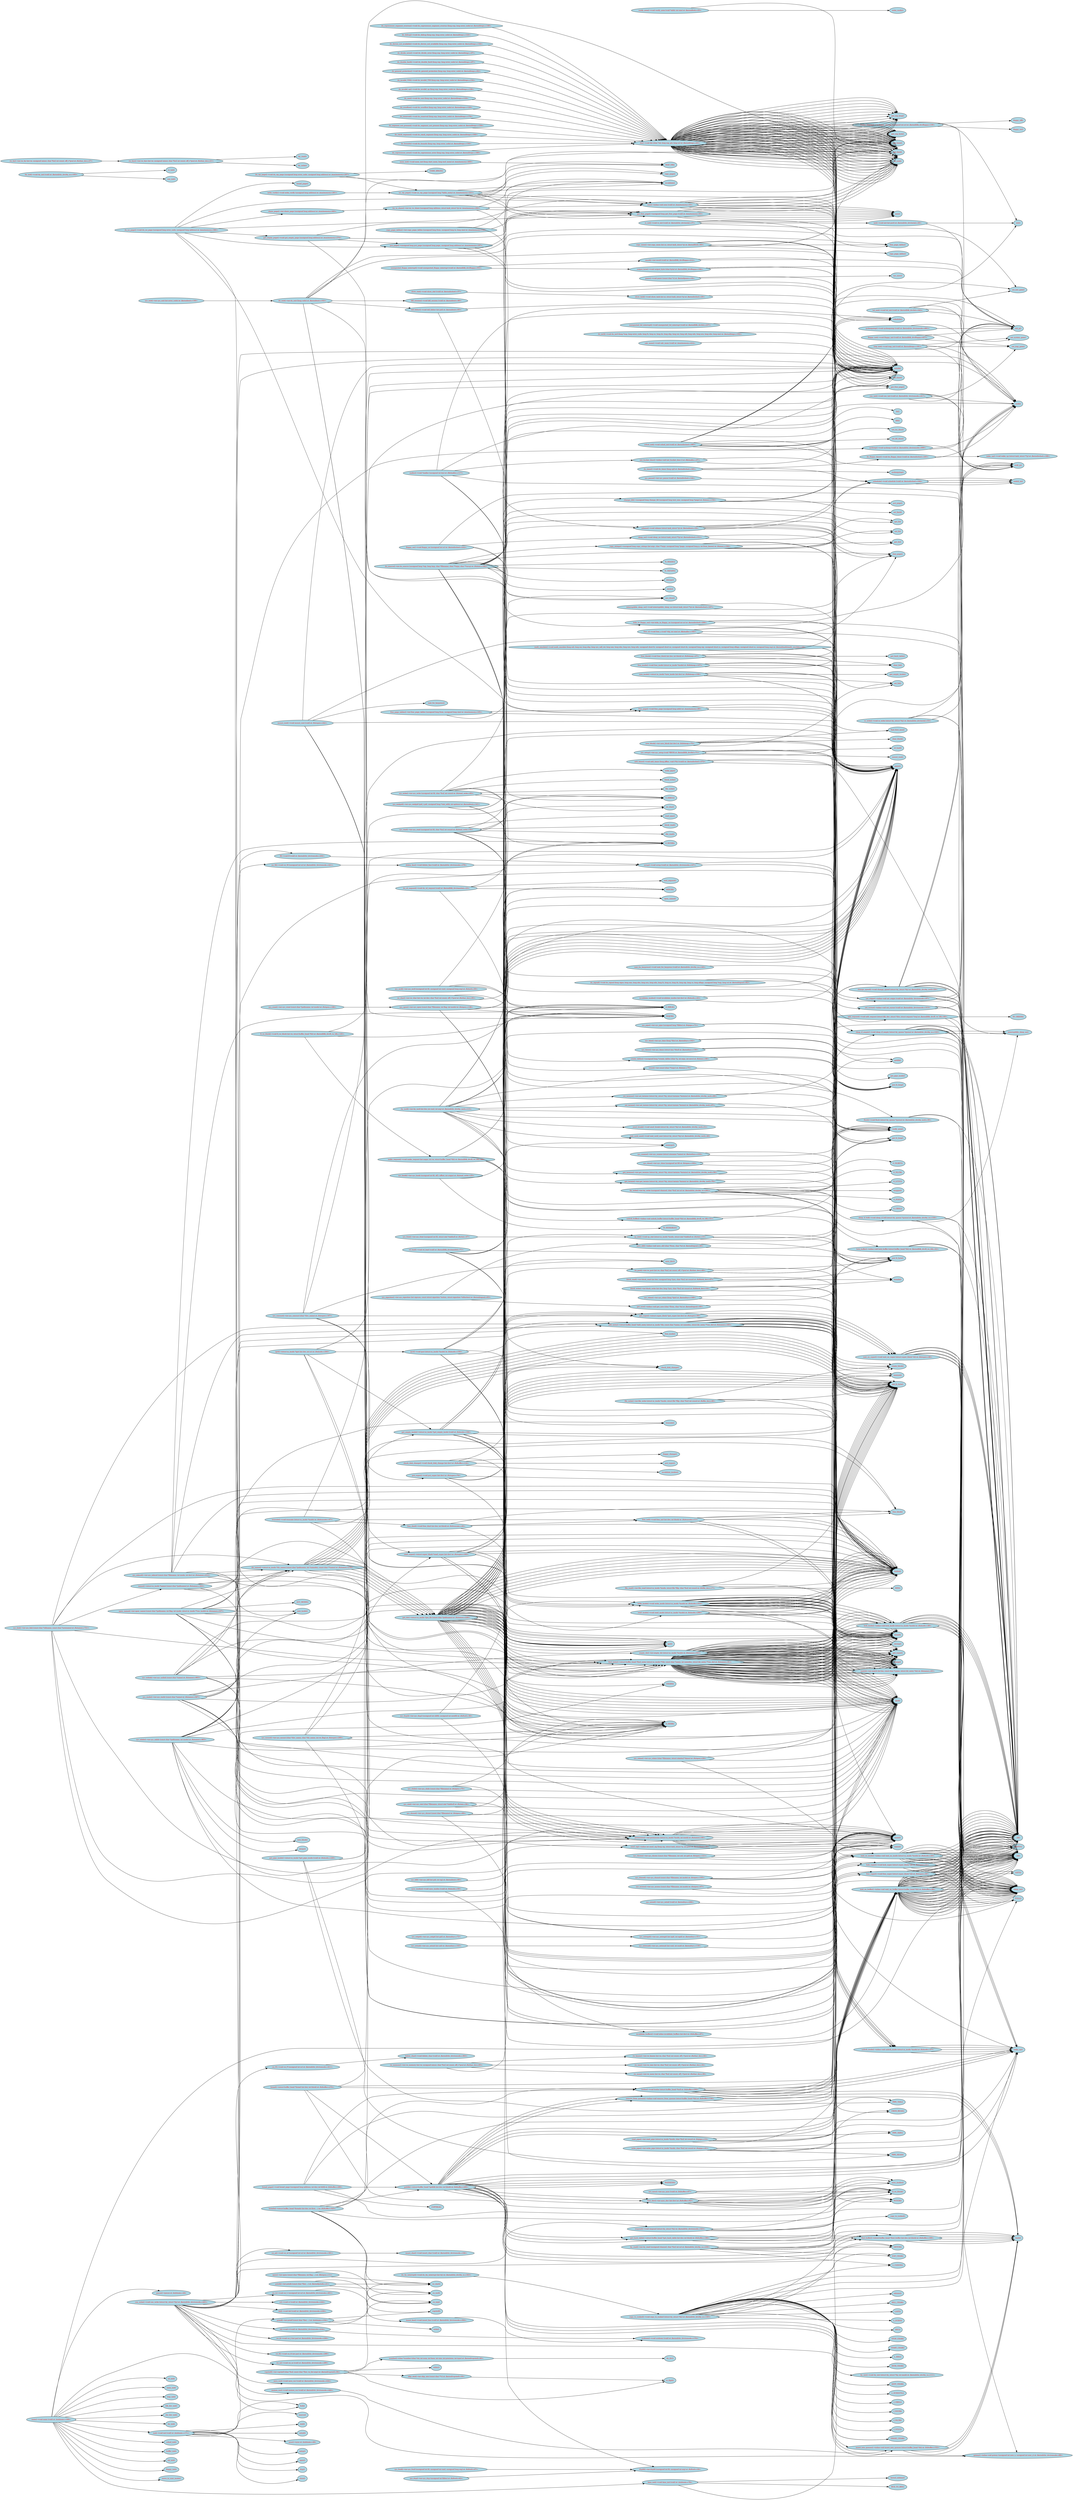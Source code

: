 /* callgraph made with GNU cflow of all C source in Linux kernel 0.11

	(find ./ -name "*.c" -type f -exec cflow '{}' \;) >O
	cat O | tools/tree2dotx > linux-0.11.dot

*/
digraph G{
	rankdir=LR;
	size="800,600";
	node [fontsize=10,fontcolor=red,style=filled,fillcolor=lightblue];
	"copy_mem() <int copy_mem (int nr, struct task_struct *p) at ./kernel/fork.c:40>:" -> "get_limit()";
	"copy_mem() <int copy_mem (int nr, struct task_struct *p) at ./kernel/fork.c:40>:" -> "get_base()";
	"copy_mem() <int copy_mem (int nr, struct task_struct *p) at ./kernel/fork.c:40>:" -> "panic()";
	"copy_mem() <int copy_mem (int nr, struct task_struct *p) at ./kernel/fork.c:40>:" -> "set_base()";
	"copy_mem() <int copy_mem (int nr, struct task_struct *p) at ./kernel/fork.c:40>:" -> "copy_page_tables()";
	"copy_mem() <int copy_mem (int nr, struct task_struct *p) at ./kernel/fork.c:40>:" -> "printk()";
	"copy_mem() <int copy_mem (int nr, struct task_struct *p) at ./kernel/fork.c:40>:" -> "free_page_tables()";
	"verify_area() <void verify_area (void *addr, int size) at ./kernel/fork.c:25>:" -> "get_base()";
	"verify_area() <void verify_area (void *addr, int size) at ./kernel/fork.c:25>:" -> "write_verify()";
	"hd_init() <void hd_init (void) at ./kernel/blk_drv/hd.c:343>:" -> "set_intr_gate()";
	"hd_init() <void hd_init (void) at ./kernel/blk_drv/hd.c:343>:" -> "outb_p()";
	"hd_init() <void hd_init (void) at ./kernel/blk_drv/hd.c:343>:" -> "inb_p()";
	"hd_init() <void hd_init (void) at ./kernel/blk_drv/hd.c:343>:" -> "outb()";
	"sys_setup() <int sys_setup (void *BIOS) at ./kernel/blk_drv/hd.c:71>:" -> "CMOS_READ()";
	"sys_setup() <int sys_setup (void *BIOS) at ./kernel/blk_drv/hd.c:71>:" -> "bread()";
	"sys_setup() <int sys_setup (void *BIOS) at ./kernel/blk_drv/hd.c:71>:" -> "printk()";
	"sys_setup() <int sys_setup (void *BIOS) at ./kernel/blk_drv/hd.c:71>:" -> "panic()";
	"sys_setup() <int sys_setup (void *BIOS) at ./kernel/blk_drv/hd.c:71>:" -> "brelse()";
	"sys_setup() <int sys_setup (void *BIOS) at ./kernel/blk_drv/hd.c:71>:" -> "rd_load()";
	"sys_setup() <int sys_setup (void *BIOS) at ./kernel/blk_drv/hd.c:71>:" -> "mount_root()";
	"unexpected_hd_interrupt() <void unexpected_hd_interrupt (void) at ./kernel/blk_drv/hd.c:237>:" -> "printk()";
	"do_rd_request() <void do_rd_request (void) at ./kernel/blk_drv/ramdisk.c:23>:" -> "MINOR()";
	"do_rd_request() <void do_rd_request (void) at ./kernel/blk_drv/ramdisk.c:23>:" -> "end_request()";
	"do_rd_request() <void do_rd_request (void) at ./kernel/blk_drv/ramdisk.c:23>:" -> "memcpy()";
	"do_rd_request() <void do_rd_request (void) at ./kernel/blk_drv/ramdisk.c:23>:" -> "panic()";
	"rd_load() <void rd_load (void) at ./kernel/blk_drv/ramdisk.c:71>:" -> "printk()";
	"rd_load() <void rd_load (void) at ./kernel/blk_drv/ramdisk.c:71>:" -> "MAJOR()";
	"rd_load() <void rd_load (void) at ./kernel/blk_drv/ramdisk.c:71>:" -> "breada()";
	"rd_load() <void rd_load (void) at ./kernel/blk_drv/ramdisk.c:71>:" -> "brelse()";
	"rd_load() <void rd_load (void) at ./kernel/blk_drv/ramdisk.c:71>:" -> "bread()";
	"rd_load() <void rd_load (void) at ./kernel/blk_drv/ramdisk.c:71>:" -> "memcpy()";
	"floppy_change() <int floppy_change (unsigned int nr) at ./kernel/blk_drv/floppy.c:139>:" -> "floppy_on()";
	"floppy_change() <int floppy_change (unsigned int nr) at ./kernel/blk_drv/floppy.c:139>:" -> "interruptible_sleep_on()";
	"floppy_change() <int floppy_change (unsigned int nr) at ./kernel/blk_drv/floppy.c:139>:" -> "inb()";
	"floppy_change() <int floppy_change (unsigned int nr) at ./kernel/blk_drv/floppy.c:139>:" -> "floppy_off()";
	"floppy_init() <void floppy_init (void) at ./kernel/blk_drv/floppy.c:457>:" -> "set_trap_gate()";
	"floppy_init() <void floppy_init (void) at ./kernel/blk_drv/floppy.c:457>:" -> "outb()";
	"floppy_init() <void floppy_init (void) at ./kernel/blk_drv/floppy.c:457>:" -> "inb_p()";
	"unexpected_floppy_interrupt() <void unexpected_floppy_interrupt (void) at ./kernel/blk_drv/floppy.c:353>:" -> "output_byte() <void output_byte (char byte) at ./kernel/blk_drv/floppy.c:194>:";
	"output_byte() <void output_byte (char byte) at ./kernel/blk_drv/floppy.c:194>:" -> "inb_p()";
	"output_byte() <void output_byte (char byte) at ./kernel/blk_drv/floppy.c:194>:" -> "outb()";
	"output_byte() <void output_byte (char byte) at ./kernel/blk_drv/floppy.c:194>:" -> "printk()";
	"unexpected_floppy_interrupt() <void unexpected_floppy_interrupt (void) at ./kernel/blk_drv/floppy.c:353>:" -> "result() <int result (void) at ./kernel/blk_drv/floppy.c:212>:";
	"result() <int result (void) at ./kernel/blk_drv/floppy.c:212>:" -> "inb_p()";
	"result() <int result (void) at ./kernel/blk_drv/floppy.c:212>:" -> "printk()";
	"ll_rw_block() <void ll_rw_block (int rw, struct buffer_head *bh) at ./kernel/blk_drv/ll_rw_blk.c:145>:" -> "MAJOR()";
	"ll_rw_block() <void ll_rw_block (int rw, struct buffer_head *bh) at ./kernel/blk_drv/ll_rw_blk.c:145>:" -> "printk()";
	"ll_rw_block() <void ll_rw_block (int rw, struct buffer_head *bh) at ./kernel/blk_drv/ll_rw_blk.c:145>:" -> "make_request() <void make_request (int major, int rw, struct buffer_head *bh) at ./kernel/blk_drv/ll_rw_blk.c:88>:";
	"make_request() <void make_request (int major, int rw, struct buffer_head *bh) at ./kernel/blk_drv/ll_rw_blk.c:88>:" -> "panic()";
	"make_request() <void make_request (int major, int rw, struct buffer_head *bh) at ./kernel/blk_drv/ll_rw_blk.c:88>:" -> "lock_buffer() <inline void lock_buffer (struct buffer_head *bh) at ./kernel/blk_drv/ll_rw_blk.c:42>:";
	"lock_buffer() <inline void lock_buffer (struct buffer_head *bh) at ./kernel/blk_drv/ll_rw_blk.c:42>:" -> "cli()";
	"lock_buffer() <inline void lock_buffer (struct buffer_head *bh) at ./kernel/blk_drv/ll_rw_blk.c:42>:" -> "sleep_on()";
	"lock_buffer() <inline void lock_buffer (struct buffer_head *bh) at ./kernel/blk_drv/ll_rw_blk.c:42>:" -> "sti()";
	"make_request() <void make_request (int major, int rw, struct buffer_head *bh) at ./kernel/blk_drv/ll_rw_blk.c:88>:" -> "unlock_buffer() <inline void unlock_buffer (struct buffer_head *bh) at ./kernel/blk_drv/ll_rw_blk.c:51>:";
	"unlock_buffer() <inline void unlock_buffer (struct buffer_head *bh) at ./kernel/blk_drv/ll_rw_blk.c:51>:" -> "printk()";
	"unlock_buffer() <inline void unlock_buffer (struct buffer_head *bh) at ./kernel/blk_drv/ll_rw_blk.c:51>:" -> "wake_up()";
	"make_request() <void make_request (int major, int rw, struct buffer_head *bh) at ./kernel/blk_drv/ll_rw_blk.c:88>:" -> "sleep_on()";
	"make_request() <void make_request (int major, int rw, struct buffer_head *bh) at ./kernel/blk_drv/ll_rw_blk.c:88>:" -> "add_request() <void add_request (struct blk_dev_struct *dev, struct request *req) at ./kernel/blk_drv/ll_rw_blk.c:64>:";
	"add_request() <void add_request (struct blk_dev_struct *dev, struct request *req) at ./kernel/blk_drv/ll_rw_blk.c:64>:" -> "cli()";
	"add_request() <void add_request (struct blk_dev_struct *dev, struct request *req) at ./kernel/blk_drv/ll_rw_blk.c:64>:" -> "sti()";
	"add_request() <void add_request (struct blk_dev_struct *dev, struct request *req) at ./kernel/blk_drv/ll_rw_blk.c:64>:" -> "IN_ORDER()";
	"math_emulate() <void math_emulate (long edi, long esi, long ebp, long sys_call_ret, long eax, long ebx, long ecx, long edx, unsigned short fs, unsigned short es, unsigned short ds, unsigned long eip, unsigned short cs, unsigned long eflags, unsigned short ss, unsigned long esp) at ./kernel/math/math_emulate.c:18>:" -> "printk()";
	"math_emulate() <void math_emulate (long edi, long esi, long ebp, long sys_call_ret, long eax, long ebx, long ecx, long edx, unsigned short fs, unsigned short es, unsigned short ds, unsigned long eip, unsigned short cs, unsigned long eflags, unsigned short ss, unsigned long esp) at ./kernel/math/math_emulate.c:18>:" -> "panic()";
	"math_emulate() <void math_emulate (long edi, long esi, long ebp, long sys_call_ret, long eax, long ebx, long ecx, long edx, unsigned short fs, unsigned short es, unsigned short ds, unsigned long eip, unsigned short cs, unsigned long eflags, unsigned short ss, unsigned long esp) at ./kernel/math/math_emulate.c:18>:" -> "get_fs_byte()";
	"do_signal() <void do_signal (long signr, long eax, long ebx, long ecx, long edx, long fs, long es, long ds, long eip, long cs, long eflags, unsigned long *esp, long ss) at ./kernel/signal.c:82>:" -> "do_exit()";
	"do_signal() <void do_signal (long signr, long eax, long ebx, long ecx, long edx, long fs, long es, long ds, long eip, long cs, long eflags, unsigned long *esp, long ss) at ./kernel/signal.c:82>:" -> "verify_area()";
	"do_signal() <void do_signal (long signr, long eax, long ebx, long ecx, long edx, long fs, long es, long ds, long eip, long cs, long eflags, unsigned long *esp, long ss) at ./kernel/signal.c:82>:" -> "put_fs_long()";
	"sys_sigaction() <int sys_sigaction (int signum, const struct sigaction *action, struct sigaction *oldaction) at ./kernel/signal.c:63>:" -> "get_new() <inline void get_new (char *from, char *to) at ./kernel/signal.c:40>:";
	"get_new() <inline void get_new (char *from, char *to) at ./kernel/signal.c:40>:" -> "get_fs_byte()";
	"sys_sigaction() <int sys_sigaction (int signum, const struct sigaction *action, struct sigaction *oldaction) at ./kernel/signal.c:63>:" -> "save_old() <inline void save_old (char *from, char *to) at ./kernel/signal.c:28>:";
	"save_old() <inline void save_old (char *from, char *to) at ./kernel/signal.c:28>:" -> "verify_area()";
	"save_old() <inline void save_old (char *from, char *to) at ./kernel/signal.c:28>:" -> "put_fs_byte()";
	"sys_exit() <int sys_exit (int error_code) at ./kernel/exit.c:136>:" -> "do_exit() <int do_exit (long code) at ./kernel/exit.c:102>:";
	"do_exit() <int do_exit (long code) at ./kernel/exit.c:102>:" -> "free_page_tables()";
	"do_exit() <int do_exit (long code) at ./kernel/exit.c:102>:" -> "get_base()";
	"do_exit() <int do_exit (long code) at ./kernel/exit.c:102>:" -> "get_limit()";
	"do_exit() <int do_exit (long code) at ./kernel/exit.c:102>:" -> "send_sig() <inline int send_sig (long sig, struct task_struct *p, int priv) at ./kernel/exit.c:35>:";
	"send_sig() <inline int send_sig (long sig, struct task_struct *p, int priv) at ./kernel/exit.c:35>:" -> "suser()";
	"do_exit() <int do_exit (long code) at ./kernel/exit.c:102>:" -> "sys_close()";
	"do_exit() <int do_exit (long code) at ./kernel/exit.c:102>:" -> "iput()";
	"do_exit() <int do_exit (long code) at ./kernel/exit.c:102>:" -> "kill_session() <void kill_session (void) at ./kernel/exit.c:46>:";
	"do_exit() <int do_exit (long code) at ./kernel/exit.c:102>:" -> "tell_father() <void tell_father (int pid) at ./kernel/exit.c:83>:";
	"tell_father() <void tell_father (int pid) at ./kernel/exit.c:83>:" -> "printk()";
	"tell_father() <void tell_father (int pid) at ./kernel/exit.c:83>:" -> "release() <void release (struct task_struct *p) at ./kernel/exit.c:19>:";
	"release() <void release (struct task_struct *p) at ./kernel/exit.c:19>:" -> "free_page()";
	"release() <void release (struct task_struct *p) at ./kernel/exit.c:19>:" -> "schedule()";
	"release() <void release (struct task_struct *p) at ./kernel/exit.c:19>:" -> "panic()";
	"do_exit() <int do_exit (long code) at ./kernel/exit.c:102>:" -> "schedule()";
	"sys_kill() <int sys_kill (int pid, int sig) at ./kernel/exit.c:60>:" -> "send_sig() <inline int send_sig (long sig, struct task_struct *p, int priv) at ./kernel/exit.c:35>:";
	"send_sig() <inline int send_sig (long sig, struct task_struct *p, int priv) at ./kernel/exit.c:35>:" -> "suser()";
	"sys_waitpid() <int sys_waitpid (pid_t pid, unsigned long *stat_addr, int options) at ./kernel/exit.c:141>:" -> "verify_area()";
	"sys_waitpid() <int sys_waitpid (pid_t pid, unsigned long *stat_addr, int options) at ./kernel/exit.c:141>:" -> "put_fs_long()";
	"sys_waitpid() <int sys_waitpid (pid_t pid, unsigned long *stat_addr, int options) at ./kernel/exit.c:141>:" -> "release() <void release (struct task_struct *p) at ./kernel/exit.c:19>:";
	"release() <void release (struct task_struct *p) at ./kernel/exit.c:19>:" -> "free_page()";
	"release() <void release (struct task_struct *p) at ./kernel/exit.c:19>:" -> "schedule()";
	"release() <void release (struct task_struct *p) at ./kernel/exit.c:19>:" -> "panic()";
	"sys_waitpid() <int sys_waitpid (pid_t pid, unsigned long *stat_addr, int options) at ./kernel/exit.c:141>:" -> "schedule()";
	"do_tty_interrupt() <void do_tty_interrupt (int tty) at ./kernel/chr_drv/tty_io.c:343>:" -> "copy_to_cooked() <void copy_to_cooked (struct tty_struct *tty) at ./kernel/chr_drv/tty_io.c:145>:";
	"copy_to_cooked() <void copy_to_cooked (struct tty_struct *tty) at ./kernel/chr_drv/tty_io.c:145>:" -> "EMPTY()";
	"copy_to_cooked() <void copy_to_cooked (struct tty_struct *tty) at ./kernel/chr_drv/tty_io.c:145>:" -> "FULL()";
	"copy_to_cooked() <void copy_to_cooked (struct tty_struct *tty) at ./kernel/chr_drv/tty_io.c:145>:" -> "GETCH()";
	"copy_to_cooked() <void copy_to_cooked (struct tty_struct *tty) at ./kernel/chr_drv/tty_io.c:145>:" -> "I_CRNL()";
	"copy_to_cooked() <void copy_to_cooked (struct tty_struct *tty) at ./kernel/chr_drv/tty_io.c:145>:" -> "I_NOCR()";
	"copy_to_cooked() <void copy_to_cooked (struct tty_struct *tty) at ./kernel/chr_drv/tty_io.c:145>:" -> "I_NLCR()";
	"copy_to_cooked() <void copy_to_cooked (struct tty_struct *tty) at ./kernel/chr_drv/tty_io.c:145>:" -> "I_UCLC()";
	"copy_to_cooked() <void copy_to_cooked (struct tty_struct *tty) at ./kernel/chr_drv/tty_io.c:145>:" -> "tolower()";
	"copy_to_cooked() <void copy_to_cooked (struct tty_struct *tty) at ./kernel/chr_drv/tty_io.c:145>:" -> "L_CANON()";
	"copy_to_cooked() <void copy_to_cooked (struct tty_struct *tty) at ./kernel/chr_drv/tty_io.c:145>:" -> "KILL_CHAR()";
	"copy_to_cooked() <void copy_to_cooked (struct tty_struct *tty) at ./kernel/chr_drv/tty_io.c:145>:" -> "LAST()";
	"copy_to_cooked() <void copy_to_cooked (struct tty_struct *tty) at ./kernel/chr_drv/tty_io.c:145>:" -> "EOF_CHAR()";
	"copy_to_cooked() <void copy_to_cooked (struct tty_struct *tty) at ./kernel/chr_drv/tty_io.c:145>:" -> "L_ECHO()";
	"copy_to_cooked() <void copy_to_cooked (struct tty_struct *tty) at ./kernel/chr_drv/tty_io.c:145>:" -> "PUTCH()";
	"copy_to_cooked() <void copy_to_cooked (struct tty_struct *tty) at ./kernel/chr_drv/tty_io.c:145>:" -> "DEC()";
	"copy_to_cooked() <void copy_to_cooked (struct tty_struct *tty) at ./kernel/chr_drv/tty_io.c:145>:" -> "ERASE_CHAR()";
	"copy_to_cooked() <void copy_to_cooked (struct tty_struct *tty) at ./kernel/chr_drv/tty_io.c:145>:" -> "STOP_CHAR()";
	"copy_to_cooked() <void copy_to_cooked (struct tty_struct *tty) at ./kernel/chr_drv/tty_io.c:145>:" -> "START_CHAR()";
	"copy_to_cooked() <void copy_to_cooked (struct tty_struct *tty) at ./kernel/chr_drv/tty_io.c:145>:" -> "L_ISIG()";
	"copy_to_cooked() <void copy_to_cooked (struct tty_struct *tty) at ./kernel/chr_drv/tty_io.c:145>:" -> "INTR_CHAR()";
	"copy_to_cooked() <void copy_to_cooked (struct tty_struct *tty) at ./kernel/chr_drv/tty_io.c:145>:" -> "tty_intr() <void tty_intr (struct tty_struct *tty, int mask) at ./kernel/chr_drv/tty_io.c:111>:";
	"copy_to_cooked() <void copy_to_cooked (struct tty_struct *tty) at ./kernel/chr_drv/tty_io.c:145>:" -> "QUIT_CHAR()";
	"copy_to_cooked() <void copy_to_cooked (struct tty_struct *tty) at ./kernel/chr_drv/tty_io.c:145>:" -> "L_ECHOCTL()";
	"copy_to_cooked() <void copy_to_cooked (struct tty_struct *tty) at ./kernel/chr_drv/tty_io.c:145>:" -> "wake_up()";
	"tty_init() <void tty_init (void) at ./kernel/chr_drv/tty_io.c:105>:" -> "rs_init()";
	"tty_init() <void tty_init (void) at ./kernel/chr_drv/tty_io.c:105>:" -> "con_init()";
	"tty_read() <int tty_read (unsigned channel, char *buf, int nr) at ./kernel/chr_drv/tty_io.c:230>:" -> "EMPTY()";
	"tty_read() <int tty_read (unsigned channel, char *buf, int nr) at ./kernel/chr_drv/tty_io.c:230>:" -> "L_CANON()";
	"tty_read() <int tty_read (unsigned channel, char *buf, int nr) at ./kernel/chr_drv/tty_io.c:230>:" -> "LEFT()";
	"tty_read() <int tty_read (unsigned channel, char *buf, int nr) at ./kernel/chr_drv/tty_io.c:230>:" -> "sleep_if_empty() <void sleep_if_empty (struct tty_queue *queue) at ./kernel/chr_drv/tty_io.c:122>:";
	"sleep_if_empty() <void sleep_if_empty (struct tty_queue *queue) at ./kernel/chr_drv/tty_io.c:122>:" -> "cli()";
	"sleep_if_empty() <void sleep_if_empty (struct tty_queue *queue) at ./kernel/chr_drv/tty_io.c:122>:" -> "EMPTY()";
	"sleep_if_empty() <void sleep_if_empty (struct tty_queue *queue) at ./kernel/chr_drv/tty_io.c:122>:" -> "interruptible_sleep_on()";
	"sleep_if_empty() <void sleep_if_empty (struct tty_queue *queue) at ./kernel/chr_drv/tty_io.c:122>:" -> "sti()";
	"tty_read() <int tty_read (unsigned channel, char *buf, int nr) at ./kernel/chr_drv/tty_io.c:230>:" -> "GETCH()";
	"tty_read() <int tty_read (unsigned channel, char *buf, int nr) at ./kernel/chr_drv/tty_io.c:230>:" -> "EOF_CHAR()";
	"tty_read() <int tty_read (unsigned channel, char *buf, int nr) at ./kernel/chr_drv/tty_io.c:230>:" -> "put_fs_byte()";
	"tty_write() <int tty_write (unsigned channel, char *buf, int nr) at ./kernel/chr_drv/tty_io.c:291>:" -> "sleep_if_full() <void sleep_if_full (struct tty_queue *queue) at ./kernel/chr_drv/tty_io.c:130>:";
	"sleep_if_full() <void sleep_if_full (struct tty_queue *queue) at ./kernel/chr_drv/tty_io.c:130>:" -> "FULL()";
	"sleep_if_full() <void sleep_if_full (struct tty_queue *queue) at ./kernel/chr_drv/tty_io.c:130>:" -> "cli()";
	"sleep_if_full() <void sleep_if_full (struct tty_queue *queue) at ./kernel/chr_drv/tty_io.c:130>:" -> "LEFT()";
	"sleep_if_full() <void sleep_if_full (struct tty_queue *queue) at ./kernel/chr_drv/tty_io.c:130>:" -> "interruptible_sleep_on()";
	"sleep_if_full() <void sleep_if_full (struct tty_queue *queue) at ./kernel/chr_drv/tty_io.c:130>:" -> "sti()";
	"tty_write() <int tty_write (unsigned channel, char *buf, int nr) at ./kernel/chr_drv/tty_io.c:291>:" -> "FULL()";
	"tty_write() <int tty_write (unsigned channel, char *buf, int nr) at ./kernel/chr_drv/tty_io.c:291>:" -> "get_fs_byte()";
	"tty_write() <int tty_write (unsigned channel, char *buf, int nr) at ./kernel/chr_drv/tty_io.c:291>:" -> "O_POST()";
	"tty_write() <int tty_write (unsigned channel, char *buf, int nr) at ./kernel/chr_drv/tty_io.c:291>:" -> "O_CRNL()";
	"tty_write() <int tty_write (unsigned channel, char *buf, int nr) at ./kernel/chr_drv/tty_io.c:291>:" -> "O_NLRET()";
	"tty_write() <int tty_write (unsigned channel, char *buf, int nr) at ./kernel/chr_drv/tty_io.c:291>:" -> "O_NLCR()";
	"tty_write() <int tty_write (unsigned channel, char *buf, int nr) at ./kernel/chr_drv/tty_io.c:291>:" -> "PUTCH()";
	"tty_write() <int tty_write (unsigned channel, char *buf, int nr) at ./kernel/chr_drv/tty_io.c:291>:" -> "O_LCUC()";
	"tty_write() <int tty_write (unsigned channel, char *buf, int nr) at ./kernel/chr_drv/tty_io.c:291>:" -> "toupper()";
	"tty_write() <int tty_write (unsigned channel, char *buf, int nr) at ./kernel/chr_drv/tty_io.c:291>:" -> "schedule()";
	"wait_for_keypress() <void wait_for_keypress (void) at ./kernel/chr_drv/tty_io.c:140>:" -> "sleep_if_empty() <void sleep_if_empty (struct tty_queue *queue) at ./kernel/chr_drv/tty_io.c:122>:";
	"sleep_if_empty() <void sleep_if_empty (struct tty_queue *queue) at ./kernel/chr_drv/tty_io.c:122>:" -> "cli()";
	"sleep_if_empty() <void sleep_if_empty (struct tty_queue *queue) at ./kernel/chr_drv/tty_io.c:122>:" -> "EMPTY()";
	"sleep_if_empty() <void sleep_if_empty (struct tty_queue *queue) at ./kernel/chr_drv/tty_io.c:122>:" -> "interruptible_sleep_on()";
	"sleep_if_empty() <void sleep_if_empty (struct tty_queue *queue) at ./kernel/chr_drv/tty_io.c:122>:" -> "sti()";
	"tty_ioctl() <int tty_ioctl (int dev, int cmd, int arg) at ./kernel/chr_drv/tty_ioctl.c:115>:" -> "MAJOR()";
	"tty_ioctl() <int tty_ioctl (int dev, int cmd, int arg) at ./kernel/chr_drv/tty_ioctl.c:115>:" -> "panic()";
	"tty_ioctl() <int tty_ioctl (int dev, int cmd, int arg) at ./kernel/chr_drv/tty_ioctl.c:115>:" -> "MINOR()";
	"tty_ioctl() <int tty_ioctl (int dev, int cmd, int arg) at ./kernel/chr_drv/tty_ioctl.c:115>:" -> "get_termios() <int get_termios (struct tty_struct *tty, struct termios *termios) at ./kernel/chr_drv/tty_ioctl.c:56>:";
	"get_termios() <int get_termios (struct tty_struct *tty, struct termios *termios) at ./kernel/chr_drv/tty_ioctl.c:56>:" -> "verify_area()";
	"get_termios() <int get_termios (struct tty_struct *tty, struct termios *termios) at ./kernel/chr_drv/tty_ioctl.c:56>:" -> "put_fs_byte()";
	"tty_ioctl() <int tty_ioctl (int dev, int cmd, int arg) at ./kernel/chr_drv/tty_ioctl.c:115>:" -> "flush() <void flush (struct tty_queue *queue) at ./kernel/chr_drv/tty_ioctl.c:39>:";
	"flush() <void flush (struct tty_queue *queue) at ./kernel/chr_drv/tty_ioctl.c:39>:" -> "cli()";
	"flush() <void flush (struct tty_queue *queue) at ./kernel/chr_drv/tty_ioctl.c:39>:" -> "sti()";
	"tty_ioctl() <int tty_ioctl (int dev, int cmd, int arg) at ./kernel/chr_drv/tty_ioctl.c:115>:" -> "wait_until_sent() <void wait_until_sent (struct tty_struct *tty) at ./kernel/chr_drv/tty_ioctl.c:46>";
	"tty_ioctl() <int tty_ioctl (int dev, int cmd, int arg) at ./kernel/chr_drv/tty_ioctl.c:115>:" -> "set_termios() <int set_termios (struct tty_struct *tty, struct termios *termios) at ./kernel/chr_drv/tty_ioctl.c:66>:";
	"set_termios() <int set_termios (struct tty_struct *tty, struct termios *termios) at ./kernel/chr_drv/tty_ioctl.c:66>:" -> "get_fs_byte()";
	"set_termios() <int set_termios (struct tty_struct *tty, struct termios *termios) at ./kernel/chr_drv/tty_ioctl.c:66>:" -> "change_speed() <void change_speed (struct tty_struct *tty) at ./kernel/chr_drv/tty_ioctl.c:24>:";
	"change_speed() <void change_speed (struct tty_struct *tty) at ./kernel/chr_drv/tty_ioctl.c:24>:" -> "cli()";
	"change_speed() <void change_speed (struct tty_struct *tty) at ./kernel/chr_drv/tty_ioctl.c:24>:" -> "outb_p()";
	"change_speed() <void change_speed (struct tty_struct *tty) at ./kernel/chr_drv/tty_ioctl.c:24>:" -> "outb()";
	"change_speed() <void change_speed (struct tty_struct *tty) at ./kernel/chr_drv/tty_ioctl.c:24>:" -> "sti()";
	"tty_ioctl() <int tty_ioctl (int dev, int cmd, int arg) at ./kernel/chr_drv/tty_ioctl.c:115>:" -> "get_termio() <int get_termio (struct tty_struct *tty, struct termio *termio) at ./kernel/chr_drv/tty_ioctl.c:76>:";
	"get_termio() <int get_termio (struct tty_struct *tty, struct termio *termio) at ./kernel/chr_drv/tty_ioctl.c:76>:" -> "verify_area()";
	"get_termio() <int get_termio (struct tty_struct *tty, struct termio *termio) at ./kernel/chr_drv/tty_ioctl.c:76>:" -> "put_fs_byte()";
	"tty_ioctl() <int tty_ioctl (int dev, int cmd, int arg) at ./kernel/chr_drv/tty_ioctl.c:115>:" -> "set_termio() <int set_termio (struct tty_struct *tty, struct termio *termio) at ./kernel/chr_drv/tty_ioctl.c:97>:";
	"set_termio() <int set_termio (struct tty_struct *tty, struct termio *termio) at ./kernel/chr_drv/tty_ioctl.c:97>:" -> "get_fs_byte()";
	"set_termio() <int set_termio (struct tty_struct *tty, struct termio *termio) at ./kernel/chr_drv/tty_ioctl.c:97>:" -> "change_speed() <void change_speed (struct tty_struct *tty) at ./kernel/chr_drv/tty_ioctl.c:24>:";
	"change_speed() <void change_speed (struct tty_struct *tty) at ./kernel/chr_drv/tty_ioctl.c:24>:" -> "cli()";
	"change_speed() <void change_speed (struct tty_struct *tty) at ./kernel/chr_drv/tty_ioctl.c:24>:" -> "outb_p()";
	"change_speed() <void change_speed (struct tty_struct *tty) at ./kernel/chr_drv/tty_ioctl.c:24>:" -> "outb()";
	"change_speed() <void change_speed (struct tty_struct *tty) at ./kernel/chr_drv/tty_ioctl.c:24>:" -> "sti()";
	"tty_ioctl() <int tty_ioctl (int dev, int cmd, int arg) at ./kernel/chr_drv/tty_ioctl.c:115>:" -> "send_break() <void send_break (struct tty_struct *tty) at ./kernel/chr_drv/tty_ioctl.c:51>";
	"tty_ioctl() <int tty_ioctl (int dev, int cmd, int arg) at ./kernel/chr_drv/tty_ioctl.c:115>:" -> "verify_area()";
	"tty_ioctl() <int tty_ioctl (int dev, int cmd, int arg) at ./kernel/chr_drv/tty_ioctl.c:115>:" -> "put_fs_long()";
	"tty_ioctl() <int tty_ioctl (int dev, int cmd, int arg) at ./kernel/chr_drv/tty_ioctl.c:115>:" -> "get_fs_long()";
	"tty_ioctl() <int tty_ioctl (int dev, int cmd, int arg) at ./kernel/chr_drv/tty_ioctl.c:115>:" -> "CHARS()";
	"rs_init() <void rs_init (void) at ./kernel/chr_drv/serial.c:37>:" -> "set_intr_gate()";
	"rs_init() <void rs_init (void) at ./kernel/chr_drv/serial.c:37>:" -> "init() <void init (int port) at ./kernel/chr_drv/serial.c:26>:";
	"init() <void init (int port) at ./kernel/chr_drv/serial.c:26>:" -> "outb_p()";
	"init() <void init (int port) at ./kernel/chr_drv/serial.c:26>:" -> "inb()";
	"rs_init() <void rs_init (void) at ./kernel/chr_drv/serial.c:37>:" -> "outb()";
	"rs_init() <void rs_init (void) at ./kernel/chr_drv/serial.c:37>:" -> "inb_p()";
	"rs_write() <void rs_write (struct tty_struct *tty) at ./kernel/chr_drv/serial.c:53>:" -> "cli()";
	"rs_write() <void rs_write (struct tty_struct *tty) at ./kernel/chr_drv/serial.c:53>:" -> "EMPTY()";
	"rs_write() <void rs_write (struct tty_struct *tty) at ./kernel/chr_drv/serial.c:53>:" -> "outb()";
	"rs_write() <void rs_write (struct tty_struct *tty) at ./kernel/chr_drv/serial.c:53>:" -> "inb_p()";
	"rs_write() <void rs_write (struct tty_struct *tty) at ./kernel/chr_drv/serial.c:53>:" -> "sti()";
	"con_init() <void con_init (void) at ./kernel/chr_drv/console.c:617>:" -> "gotoxy() <inline void gotoxy (unsigned int new_x, unsigned int new_y) at ./kernel/chr_drv/console.c:88>:";
	"con_init() <void con_init (void) at ./kernel/chr_drv/console.c:617>:" -> "set_trap_gate()";
	"con_init() <void con_init (void) at ./kernel/chr_drv/console.c:617>:" -> "outb_p()";
	"con_init() <void con_init (void) at ./kernel/chr_drv/console.c:617>:" -> "inb_p()";
	"con_init() <void con_init (void) at ./kernel/chr_drv/console.c:617>:" -> "outb()";
	"con_write() <void con_write (struct tty_struct *tty) at ./kernel/chr_drv/console.c:445>:" -> "CHARS()";
	"con_write() <void con_write (struct tty_struct *tty) at ./kernel/chr_drv/console.c:445>:" -> "GETCH()";
	"con_write() <void con_write (struct tty_struct *tty) at ./kernel/chr_drv/console.c:445>:" -> "lf() <void lf (void) at ./kernel/chr_drv/console.c:204>:";
	"lf() <void lf (void) at ./kernel/chr_drv/console.c:204>:" -> "scrup() <void scrup (void) at ./kernel/chr_drv/console.c:107>:";
	"scrup() <void scrup (void) at ./kernel/chr_drv/console.c:107>:" -> "set_origin() <inline void set_origin (void) at ./kernel/chr_drv/console.c:97>:";
	"set_origin() <inline void set_origin (void) at ./kernel/chr_drv/console.c:97>:" -> "cli()";
	"set_origin() <inline void set_origin (void) at ./kernel/chr_drv/console.c:97>:" -> "outb_p()";
	"set_origin() <inline void set_origin (void) at ./kernel/chr_drv/console.c:97>:" -> "sti()";
	"con_write() <void con_write (struct tty_struct *tty) at ./kernel/chr_drv/console.c:445>:" -> "cr() <void cr (void) at ./kernel/chr_drv/console.c:224>:";
	"con_write() <void con_write (struct tty_struct *tty) at ./kernel/chr_drv/console.c:445>:" -> "ERASE_CHAR()";
	"con_write() <void con_write (struct tty_struct *tty) at ./kernel/chr_drv/console.c:445>:" -> "del() <void del (void) at ./kernel/chr_drv/console.c:230>:";
	"con_write() <void con_write (struct tty_struct *tty) at ./kernel/chr_drv/console.c:445>:" -> "sysbeep() <void sysbeep (void) at ./kernel/chr_drv/console.c:699>:";
	"sysbeep() <void sysbeep (void) at ./kernel/chr_drv/console.c:699>:" -> "outb_p()";
	"sysbeep() <void sysbeep (void) at ./kernel/chr_drv/console.c:699>:" -> "inb_p()";
	"sysbeep() <void sysbeep (void) at ./kernel/chr_drv/console.c:699>:" -> "outb()";
	"con_write() <void con_write (struct tty_struct *tty) at ./kernel/chr_drv/console.c:445>:" -> "gotoxy() <inline void gotoxy (unsigned int new_x, unsigned int new_y) at ./kernel/chr_drv/console.c:88>:";
	"con_write() <void con_write (struct tty_struct *tty) at ./kernel/chr_drv/console.c:445>:" -> "ri() <void ri (void) at ./kernel/chr_drv/console.c:214>:";
	"ri() <void ri (void) at ./kernel/chr_drv/console.c:214>:" -> "scrdown() <void scrdown (void) at ./kernel/chr_drv/console.c:170>:";
	"con_write() <void con_write (struct tty_struct *tty) at ./kernel/chr_drv/console.c:445>:" -> "respond() <void respond (struct tty_struct *tty) at ./kernel/chr_drv/console.c:323>:";
	"respond() <void respond (struct tty_struct *tty) at ./kernel/chr_drv/console.c:323>:" -> "cli()";
	"respond() <void respond (struct tty_struct *tty) at ./kernel/chr_drv/console.c:323>:" -> "PUTCH()";
	"respond() <void respond (struct tty_struct *tty) at ./kernel/chr_drv/console.c:323>:" -> "sti()";
	"respond() <void respond (struct tty_struct *tty) at ./kernel/chr_drv/console.c:323>:" -> "copy_to_cooked()";
	"con_write() <void con_write (struct tty_struct *tty) at ./kernel/chr_drv/console.c:445>:" -> "save_cur() <void save_cur (void) at ./kernel/chr_drv/console.c:434>:";
	"con_write() <void con_write (struct tty_struct *tty) at ./kernel/chr_drv/console.c:445>:" -> "restore_cur() <void restore_cur (void) at ./kernel/chr_drv/console.c:440>:";
	"restore_cur() <void restore_cur (void) at ./kernel/chr_drv/console.c:440>:" -> "gotoxy() <inline void gotoxy (unsigned int new_x, unsigned int new_y) at ./kernel/chr_drv/console.c:88>:";
	"con_write() <void con_write (struct tty_struct *tty) at ./kernel/chr_drv/console.c:445>:" -> "csi_J() <void csi_J (int par) at ./kernel/chr_drv/console.c:239>:";
	"con_write() <void con_write (struct tty_struct *tty) at ./kernel/chr_drv/console.c:445>:" -> "csi_K() <void csi_K (int par) at ./kernel/chr_drv/console.c:268>:";
	"con_write() <void con_write (struct tty_struct *tty) at ./kernel/chr_drv/console.c:445>:" -> "csi_L() <void csi_L (unsigned int nr) at ./kernel/chr_drv/console.c:401>:";
	"csi_L() <void csi_L (unsigned int nr) at ./kernel/chr_drv/console.c:401>:" -> "insert_line() <void insert_line (void) at ./kernel/chr_drv/console.c:350>:";
	"insert_line() <void insert_line (void) at ./kernel/chr_drv/console.c:350>:" -> "scrdown() <void scrdown (void) at ./kernel/chr_drv/console.c:170>:";
	"con_write() <void con_write (struct tty_struct *tty) at ./kernel/chr_drv/console.c:445>:" -> "csi_M() <void csi_M (unsigned int nr) at ./kernel/chr_drv/console.c:421>:";
	"csi_M() <void csi_M (unsigned int nr) at ./kernel/chr_drv/console.c:421>:" -> "delete_line() <void delete_line (void) at ./kernel/chr_drv/console.c:378>:";
	"delete_line() <void delete_line (void) at ./kernel/chr_drv/console.c:378>:" -> "scrup() <void scrup (void) at ./kernel/chr_drv/console.c:107>:";
	"scrup() <void scrup (void) at ./kernel/chr_drv/console.c:107>:" -> "set_origin() <inline void set_origin (void) at ./kernel/chr_drv/console.c:97>:";
	"set_origin() <inline void set_origin (void) at ./kernel/chr_drv/console.c:97>:" -> "cli()";
	"set_origin() <inline void set_origin (void) at ./kernel/chr_drv/console.c:97>:" -> "outb_p()";
	"set_origin() <inline void set_origin (void) at ./kernel/chr_drv/console.c:97>:" -> "sti()";
	"con_write() <void con_write (struct tty_struct *tty) at ./kernel/chr_drv/console.c:445>:" -> "csi_P() <void csi_P (unsigned int nr) at ./kernel/chr_drv/console.c:411>:";
	"csi_P() <void csi_P (unsigned int nr) at ./kernel/chr_drv/console.c:411>:" -> "delete_char() <void delete_char (void) at ./kernel/chr_drv/console.c:363>:";
	"con_write() <void con_write (struct tty_struct *tty) at ./kernel/chr_drv/console.c:445>:" -> "csi_at() <void csi_at (unsigned int nr) at ./kernel/chr_drv/console.c:391>:";
	"csi_at() <void csi_at (unsigned int nr) at ./kernel/chr_drv/console.c:391>:" -> "insert_char() <void insert_char (void) at ./kernel/chr_drv/console.c:336>:";
	"con_write() <void con_write (struct tty_struct *tty) at ./kernel/chr_drv/console.c:445>:" -> "csi_m() <void csi_m (void) at ./kernel/chr_drv/console.c:299>:";
	"con_write() <void con_write (struct tty_struct *tty) at ./kernel/chr_drv/console.c:445>:" -> "set_cursor() <inline void set_cursor (void) at ./kernel/chr_drv/console.c:313>:";
	"set_cursor() <inline void set_cursor (void) at ./kernel/chr_drv/console.c:313>:" -> "cli()";
	"set_cursor() <inline void set_cursor (void) at ./kernel/chr_drv/console.c:313>:" -> "outb_p()";
	"set_cursor() <inline void set_cursor (void) at ./kernel/chr_drv/console.c:313>:" -> "sti()";
	"sysbeepstop() <void sysbeepstop (void) at ./kernel/chr_drv/console.c:691>:" -> "outb()";
	"sysbeepstop() <void sysbeepstop (void) at ./kernel/chr_drv/console.c:691>:" -> "inb_p()";
	"vsprintf() <int vsprintf (char *buf, const char *fmt, va_list args) at ./kernel/vsprintf.c:94>:" -> "is_digit()";
	"vsprintf() <int vsprintf (char *buf, const char *fmt, va_list args) at ./kernel/vsprintf.c:94>:" -> "skip_atoi() <int skip_atoi (const char **s) at ./kernel/vsprintf.c:18>:";
	"skip_atoi() <int skip_atoi (const char **s) at ./kernel/vsprintf.c:18>:" -> "is_digit()";
	"vsprintf() <int vsprintf (char *buf, const char *fmt, va_list args) at ./kernel/vsprintf.c:94>:" -> "va_arg()";
	"vsprintf() <int vsprintf (char *buf, const char *fmt, va_list args) at ./kernel/vsprintf.c:94>:" -> "strlen()";
	"vsprintf() <int vsprintf (char *buf, const char *fmt, va_list args) at ./kernel/vsprintf.c:94>:" -> "number() <char *number (char *str, int num, int base, int size, int precision, int type) at ./kernel/vsprintf.c:40>:";
	"number() <char *number (char *str, int num, int base, int size, int precision, int type) at ./kernel/vsprintf.c:40>:" -> "do_div()";
	"printk() <int printk (const char *fmt, ...) at ./kernel/printk.c:21>:" -> "va_start()";
	"printk() <int printk (const char *fmt, ...) at ./kernel/printk.c:21>:" -> "vsprintf()";
	"printk() <int printk (const char *fmt, ...) at ./kernel/printk.c:21>:" -> "va_end()";
	"add_timer() <void add_timer (long jiffies, void (*fn) (void)) at ./kernel/sched.c:272>:" -> "cli()";
	"add_timer() <void add_timer (long jiffies, void (*fn) (void)) at ./kernel/sched.c:272>:" -> "panic()";
	"add_timer() <void add_timer (long jiffies, void (*fn) (void)) at ./kernel/sched.c:272>:" -> "sti()";
	"do_timer() <void do_timer (long cpl) at ./kernel/sched.c:305>:" -> "sysbeepstop()";
	"do_timer() <void do_timer (long cpl) at ./kernel/sched.c:305>:" -> "do_floppy_timer() <void do_floppy_timer (void) at ./kernel/sched.c:245>:";
	"do_floppy_timer() <void do_floppy_timer (void) at ./kernel/sched.c:245>:" -> "wake_up() <void wake_up (struct task_struct **p) at ./kernel/sched.c:188>:";
	"do_floppy_timer() <void do_floppy_timer (void) at ./kernel/sched.c:245>:" -> "outb()";
	"do_timer() <void do_timer (long cpl) at ./kernel/sched.c:305>:" -> "schedule() <void schedule (void) at ./kernel/sched.c:104>:";
	"schedule() <void schedule (void) at ./kernel/sched.c:104>:" -> "switch_to()";
	"floppy_on() <void floppy_on (unsigned int nr) at ./kernel/sched.c:232>:" -> "cli()";
	"floppy_on() <void floppy_on (unsigned int nr) at ./kernel/sched.c:232>:" -> "ticks_to_floppy_on() <int ticks_to_floppy_on (unsigned int nr) at ./kernel/sched.c:206>:";
	"ticks_to_floppy_on() <int ticks_to_floppy_on (unsigned int nr) at ./kernel/sched.c:206>:" -> "panic()";
	"ticks_to_floppy_on() <int ticks_to_floppy_on (unsigned int nr) at ./kernel/sched.c:206>:" -> "cli()";
	"ticks_to_floppy_on() <int ticks_to_floppy_on (unsigned int nr) at ./kernel/sched.c:206>:" -> "outb()";
	"ticks_to_floppy_on() <int ticks_to_floppy_on (unsigned int nr) at ./kernel/sched.c:206>:" -> "sti()";
	"floppy_on() <void floppy_on (unsigned int nr) at ./kernel/sched.c:232>:" -> "sleep_on() <void sleep_on (struct task_struct **p) at ./kernel/sched.c:151>:";
	"sleep_on() <void sleep_on (struct task_struct **p) at ./kernel/sched.c:151>:" -> "panic()";
	"sleep_on() <void sleep_on (struct task_struct **p) at ./kernel/sched.c:151>:" -> "schedule() <void schedule (void) at ./kernel/sched.c:104>:";
	"schedule() <void schedule (void) at ./kernel/sched.c:104>:" -> "switch_to()";
	"floppy_on() <void floppy_on (unsigned int nr) at ./kernel/sched.c:232>:" -> "sti()";
	"interruptible_sleep_on() <void interruptible_sleep_on (struct task_struct **p) at ./kernel/sched.c:167>:" -> "panic()";
	"interruptible_sleep_on() <void interruptible_sleep_on (struct task_struct **p) at ./kernel/sched.c:167>:" -> "schedule() <void schedule (void) at ./kernel/sched.c:104>:";
	"schedule() <void schedule (void) at ./kernel/sched.c:104>:" -> "switch_to()";
	"sched_init() <void sched_init (void) at ./kernel/sched.c:385>:" -> "panic()";
	"sched_init() <void sched_init (void) at ./kernel/sched.c:385>:" -> "set_tss_desc()";
	"sched_init() <void sched_init (void) at ./kernel/sched.c:385>:" -> "set_ldt_desc()";
	"sched_init() <void sched_init (void) at ./kernel/sched.c:385>:" -> "ltr()";
	"sched_init() <void sched_init (void) at ./kernel/sched.c:385>:" -> "lldt()";
	"sched_init() <void sched_init (void) at ./kernel/sched.c:385>:" -> "outb_p()";
	"sched_init() <void sched_init (void) at ./kernel/sched.c:385>:" -> "outb()";
	"sched_init() <void sched_init (void) at ./kernel/sched.c:385>:" -> "set_intr_gate()";
	"sched_init() <void sched_init (void) at ./kernel/sched.c:385>:" -> "inb_p()";
	"sched_init() <void sched_init (void) at ./kernel/sched.c:385>:" -> "set_system_gate()";
	"show_stat() <void show_stat (void) at ./kernel/sched.c:37>:" -> "show_task() <void show_task (int nr, struct task_struct *p) at ./kernel/sched.c:26>:";
	"show_task() <void show_task (int nr, struct task_struct *p) at ./kernel/sched.c:26>:" -> "printk()";
	"sys_pause() <int sys_pause (void) at ./kernel/sched.c:144>:" -> "schedule() <void schedule (void) at ./kernel/sched.c:104>:";
	"schedule() <void schedule (void) at ./kernel/sched.c:104>:" -> "switch_to()";
	"sys_setgid() <int sys_setgid (int gid) at ./kernel/sys.c:72>:" -> "sys_setregid() <int sys_setregid (int rgid, int egid) at ./kernel/sys.c:51>:";
	"sys_setregid() <int sys_setregid (int rgid, int egid) at ./kernel/sys.c:51>:" -> "suser()";
	"sys_setsid() <int sys_setsid (void) at ./kernel/sys.c:206>:" -> "suser()";
	"sys_setuid() <int sys_setuid (int uid) at ./kernel/sys.c:143>:" -> "sys_setreuid() <int sys_setreuid (int ruid, int euid) at ./kernel/sys.c:118>:";
	"sys_setreuid() <int sys_setreuid (int ruid, int euid) at ./kernel/sys.c:118>:" -> "suser()";
	"sys_stime() <int sys_stime (long *tptr) at ./kernel/sys.c:148>:" -> "suser()";
	"sys_stime() <int sys_stime (long *tptr) at ./kernel/sys.c:148>:" -> "get_fs_long()";
	"sys_time() <int sys_time (long *tloc) at ./kernel/sys.c:102>:" -> "verify_area()";
	"sys_time() <int sys_time (long *tloc) at ./kernel/sys.c:102>:" -> "put_fs_long()";
	"sys_times() <int sys_times (struct tms *tbuf) at ./kernel/sys.c:156>:" -> "verify_area()";
	"sys_times() <int sys_times (struct tms *tbuf) at ./kernel/sys.c:156>:" -> "put_fs_long()";
	"sys_uname() <int sys_uname (struct utsname *name) at ./kernel/sys.c:216>:" -> "verify_area()";
	"sys_uname() <int sys_uname (struct utsname *name) at ./kernel/sys.c:216>:" -> "put_fs_byte()";
	"panic() <void panic (const char *s) at ./kernel/panic.c:18>:" -> "printk()";
	"panic() <void panic (const char *s) at ./kernel/panic.c:18>:" -> "sys_sync()";
	"do_bounds() <void do_bounds (long esp, long error_code) at ./kernel/traps.c:134>:" -> "die() <void die (char *str, long esp_ptr, long nr) at ./kernel/traps.c:63>:";
	"die() <void die (char *str, long esp_ptr, long nr) at ./kernel/traps.c:63>:" -> "printk()";
	"die() <void die (char *str, long esp_ptr, long nr) at ./kernel/traps.c:63>:" -> "get_base()";
	"die() <void die (char *str, long esp_ptr, long nr) at ./kernel/traps.c:63>:" -> "get_limit()";
	"die() <void die (char *str, long esp_ptr, long nr) at ./kernel/traps.c:63>:" -> "get_seg_long()";
	"die() <void die (char *str, long esp_ptr, long nr) at ./kernel/traps.c:63>:" -> "get_seg_byte()";
	"die() <void die (char *str, long esp_ptr, long nr) at ./kernel/traps.c:63>:" -> "do_exit()";
	"do_coprocessor_error() <void do_coprocessor_error (long esp, long error_code) at ./kernel/traps.c:169>:" -> "die() <void die (char *str, long esp_ptr, long nr) at ./kernel/traps.c:63>:";
	"die() <void die (char *str, long esp_ptr, long nr) at ./kernel/traps.c:63>:" -> "printk()";
	"die() <void die (char *str, long esp_ptr, long nr) at ./kernel/traps.c:63>:" -> "get_base()";
	"die() <void die (char *str, long esp_ptr, long nr) at ./kernel/traps.c:63>:" -> "get_limit()";
	"die() <void die (char *str, long esp_ptr, long nr) at ./kernel/traps.c:63>:" -> "get_seg_long()";
	"die() <void die (char *str, long esp_ptr, long nr) at ./kernel/traps.c:63>:" -> "get_seg_byte()";
	"die() <void die (char *str, long esp_ptr, long nr) at ./kernel/traps.c:63>:" -> "do_exit()";
	"do_coprocessor_segment_overrun() <void do_coprocessor_segment_overrun (long esp, long error_code) at ./kernel/traps.c:149>:" -> "die() <void die (char *str, long esp_ptr, long nr) at ./kernel/traps.c:63>:";
	"die() <void die (char *str, long esp_ptr, long nr) at ./kernel/traps.c:63>:" -> "printk()";
	"die() <void die (char *str, long esp_ptr, long nr) at ./kernel/traps.c:63>:" -> "get_base()";
	"die() <void die (char *str, long esp_ptr, long nr) at ./kernel/traps.c:63>:" -> "get_limit()";
	"die() <void die (char *str, long esp_ptr, long nr) at ./kernel/traps.c:63>:" -> "get_seg_long()";
	"die() <void die (char *str, long esp_ptr, long nr) at ./kernel/traps.c:63>:" -> "get_seg_byte()";
	"die() <void die (char *str, long esp_ptr, long nr) at ./kernel/traps.c:63>:" -> "do_exit()";
	"do_debug() <void do_debug (long esp, long error_code) at ./kernel/traps.c:124>:" -> "die() <void die (char *str, long esp_ptr, long nr) at ./kernel/traps.c:63>:";
	"die() <void die (char *str, long esp_ptr, long nr) at ./kernel/traps.c:63>:" -> "printk()";
	"die() <void die (char *str, long esp_ptr, long nr) at ./kernel/traps.c:63>:" -> "get_base()";
	"die() <void die (char *str, long esp_ptr, long nr) at ./kernel/traps.c:63>:" -> "get_limit()";
	"die() <void die (char *str, long esp_ptr, long nr) at ./kernel/traps.c:63>:" -> "get_seg_long()";
	"die() <void die (char *str, long esp_ptr, long nr) at ./kernel/traps.c:63>:" -> "get_seg_byte()";
	"die() <void die (char *str, long esp_ptr, long nr) at ./kernel/traps.c:63>:" -> "do_exit()";
	"do_device_not_available() <void do_device_not_available (long esp, long error_code) at ./kernel/traps.c:144>:" -> "die() <void die (char *str, long esp_ptr, long nr) at ./kernel/traps.c:63>:";
	"die() <void die (char *str, long esp_ptr, long nr) at ./kernel/traps.c:63>:" -> "printk()";
	"die() <void die (char *str, long esp_ptr, long nr) at ./kernel/traps.c:63>:" -> "get_base()";
	"die() <void die (char *str, long esp_ptr, long nr) at ./kernel/traps.c:63>:" -> "get_limit()";
	"die() <void die (char *str, long esp_ptr, long nr) at ./kernel/traps.c:63>:" -> "get_seg_long()";
	"die() <void die (char *str, long esp_ptr, long nr) at ./kernel/traps.c:63>:" -> "get_seg_byte()";
	"die() <void die (char *str, long esp_ptr, long nr) at ./kernel/traps.c:63>:" -> "do_exit()";
	"do_divide_error() <void do_divide_error (long esp, long error_code) at ./kernel/traps.c:97>:" -> "die() <void die (char *str, long esp_ptr, long nr) at ./kernel/traps.c:63>:";
	"die() <void die (char *str, long esp_ptr, long nr) at ./kernel/traps.c:63>:" -> "printk()";
	"die() <void die (char *str, long esp_ptr, long nr) at ./kernel/traps.c:63>:" -> "get_base()";
	"die() <void die (char *str, long esp_ptr, long nr) at ./kernel/traps.c:63>:" -> "get_limit()";
	"die() <void die (char *str, long esp_ptr, long nr) at ./kernel/traps.c:63>:" -> "get_seg_long()";
	"die() <void die (char *str, long esp_ptr, long nr) at ./kernel/traps.c:63>:" -> "get_seg_byte()";
	"die() <void die (char *str, long esp_ptr, long nr) at ./kernel/traps.c:63>:" -> "do_exit()";
	"do_double_fault() <void do_double_fault (long esp, long error_code) at ./kernel/traps.c:87>:" -> "die() <void die (char *str, long esp_ptr, long nr) at ./kernel/traps.c:63>:";
	"die() <void die (char *str, long esp_ptr, long nr) at ./kernel/traps.c:63>:" -> "printk()";
	"die() <void die (char *str, long esp_ptr, long nr) at ./kernel/traps.c:63>:" -> "get_base()";
	"die() <void die (char *str, long esp_ptr, long nr) at ./kernel/traps.c:63>:" -> "get_limit()";
	"die() <void die (char *str, long esp_ptr, long nr) at ./kernel/traps.c:63>:" -> "get_seg_long()";
	"die() <void die (char *str, long esp_ptr, long nr) at ./kernel/traps.c:63>:" -> "get_seg_byte()";
	"die() <void die (char *str, long esp_ptr, long nr) at ./kernel/traps.c:63>:" -> "do_exit()";
	"do_general_protection() <void do_general_protection (long esp, long error_code) at ./kernel/traps.c:92>:" -> "die() <void die (char *str, long esp_ptr, long nr) at ./kernel/traps.c:63>:";
	"die() <void die (char *str, long esp_ptr, long nr) at ./kernel/traps.c:63>:" -> "printk()";
	"die() <void die (char *str, long esp_ptr, long nr) at ./kernel/traps.c:63>:" -> "get_base()";
	"die() <void die (char *str, long esp_ptr, long nr) at ./kernel/traps.c:63>:" -> "get_limit()";
	"die() <void die (char *str, long esp_ptr, long nr) at ./kernel/traps.c:63>:" -> "get_seg_long()";
	"die() <void die (char *str, long esp_ptr, long nr) at ./kernel/traps.c:63>:" -> "get_seg_byte()";
	"die() <void die (char *str, long esp_ptr, long nr) at ./kernel/traps.c:63>:" -> "do_exit()";
	"do_int3() <void do_int3 (long *esp, long error_code, long fs, long es, long ds, long ebp, long esi, long edi, long edx, long ecx, long ebx, long eax) at ./kernel/traps.c:102>:" -> "printk()";
	"do_invalid_TSS() <void do_invalid_TSS (long esp, long error_code) at ./kernel/traps.c:154>:" -> "die() <void die (char *str, long esp_ptr, long nr) at ./kernel/traps.c:63>:";
	"die() <void die (char *str, long esp_ptr, long nr) at ./kernel/traps.c:63>:" -> "printk()";
	"die() <void die (char *str, long esp_ptr, long nr) at ./kernel/traps.c:63>:" -> "get_base()";
	"die() <void die (char *str, long esp_ptr, long nr) at ./kernel/traps.c:63>:" -> "get_limit()";
	"die() <void die (char *str, long esp_ptr, long nr) at ./kernel/traps.c:63>:" -> "get_seg_long()";
	"die() <void die (char *str, long esp_ptr, long nr) at ./kernel/traps.c:63>:" -> "get_seg_byte()";
	"die() <void die (char *str, long esp_ptr, long nr) at ./kernel/traps.c:63>:" -> "do_exit()";
	"do_invalid_op() <void do_invalid_op (long esp, long error_code) at ./kernel/traps.c:139>:" -> "die() <void die (char *str, long esp_ptr, long nr) at ./kernel/traps.c:63>:";
	"die() <void die (char *str, long esp_ptr, long nr) at ./kernel/traps.c:63>:" -> "printk()";
	"die() <void die (char *str, long esp_ptr, long nr) at ./kernel/traps.c:63>:" -> "get_base()";
	"die() <void die (char *str, long esp_ptr, long nr) at ./kernel/traps.c:63>:" -> "get_limit()";
	"die() <void die (char *str, long esp_ptr, long nr) at ./kernel/traps.c:63>:" -> "get_seg_long()";
	"die() <void die (char *str, long esp_ptr, long nr) at ./kernel/traps.c:63>:" -> "get_seg_byte()";
	"die() <void die (char *str, long esp_ptr, long nr) at ./kernel/traps.c:63>:" -> "do_exit()";
	"do_nmi() <void do_nmi (long esp, long error_code) at ./kernel/traps.c:119>:" -> "die() <void die (char *str, long esp_ptr, long nr) at ./kernel/traps.c:63>:";
	"die() <void die (char *str, long esp_ptr, long nr) at ./kernel/traps.c:63>:" -> "printk()";
	"die() <void die (char *str, long esp_ptr, long nr) at ./kernel/traps.c:63>:" -> "get_base()";
	"die() <void die (char *str, long esp_ptr, long nr) at ./kernel/traps.c:63>:" -> "get_limit()";
	"die() <void die (char *str, long esp_ptr, long nr) at ./kernel/traps.c:63>:" -> "get_seg_long()";
	"die() <void die (char *str, long esp_ptr, long nr) at ./kernel/traps.c:63>:" -> "get_seg_byte()";
	"die() <void die (char *str, long esp_ptr, long nr) at ./kernel/traps.c:63>:" -> "do_exit()";
	"do_overflow() <void do_overflow (long esp, long error_code) at ./kernel/traps.c:129>:" -> "die() <void die (char *str, long esp_ptr, long nr) at ./kernel/traps.c:63>:";
	"die() <void die (char *str, long esp_ptr, long nr) at ./kernel/traps.c:63>:" -> "printk()";
	"die() <void die (char *str, long esp_ptr, long nr) at ./kernel/traps.c:63>:" -> "get_base()";
	"die() <void die (char *str, long esp_ptr, long nr) at ./kernel/traps.c:63>:" -> "get_limit()";
	"die() <void die (char *str, long esp_ptr, long nr) at ./kernel/traps.c:63>:" -> "get_seg_long()";
	"die() <void die (char *str, long esp_ptr, long nr) at ./kernel/traps.c:63>:" -> "get_seg_byte()";
	"die() <void die (char *str, long esp_ptr, long nr) at ./kernel/traps.c:63>:" -> "do_exit()";
	"do_reserved() <void do_reserved (long esp, long error_code) at ./kernel/traps.c:176>:" -> "die() <void die (char *str, long esp_ptr, long nr) at ./kernel/traps.c:63>:";
	"die() <void die (char *str, long esp_ptr, long nr) at ./kernel/traps.c:63>:" -> "printk()";
	"die() <void die (char *str, long esp_ptr, long nr) at ./kernel/traps.c:63>:" -> "get_base()";
	"die() <void die (char *str, long esp_ptr, long nr) at ./kernel/traps.c:63>:" -> "get_limit()";
	"die() <void die (char *str, long esp_ptr, long nr) at ./kernel/traps.c:63>:" -> "get_seg_long()";
	"die() <void die (char *str, long esp_ptr, long nr) at ./kernel/traps.c:63>:" -> "get_seg_byte()";
	"die() <void die (char *str, long esp_ptr, long nr) at ./kernel/traps.c:63>:" -> "do_exit()";
	"do_segment_not_present() <void do_segment_not_present (long esp, long error_code) at ./kernel/traps.c:159>:" -> "die() <void die (char *str, long esp_ptr, long nr) at ./kernel/traps.c:63>:";
	"die() <void die (char *str, long esp_ptr, long nr) at ./kernel/traps.c:63>:" -> "printk()";
	"die() <void die (char *str, long esp_ptr, long nr) at ./kernel/traps.c:63>:" -> "get_base()";
	"die() <void die (char *str, long esp_ptr, long nr) at ./kernel/traps.c:63>:" -> "get_limit()";
	"die() <void die (char *str, long esp_ptr, long nr) at ./kernel/traps.c:63>:" -> "get_seg_long()";
	"die() <void die (char *str, long esp_ptr, long nr) at ./kernel/traps.c:63>:" -> "get_seg_byte()";
	"die() <void die (char *str, long esp_ptr, long nr) at ./kernel/traps.c:63>:" -> "do_exit()";
	"do_stack_segment() <void do_stack_segment (long esp, long error_code) at ./kernel/traps.c:164>:" -> "die() <void die (char *str, long esp_ptr, long nr) at ./kernel/traps.c:63>:";
	"die() <void die (char *str, long esp_ptr, long nr) at ./kernel/traps.c:63>:" -> "printk()";
	"die() <void die (char *str, long esp_ptr, long nr) at ./kernel/traps.c:63>:" -> "get_base()";
	"die() <void die (char *str, long esp_ptr, long nr) at ./kernel/traps.c:63>:" -> "get_limit()";
	"die() <void die (char *str, long esp_ptr, long nr) at ./kernel/traps.c:63>:" -> "get_seg_long()";
	"die() <void die (char *str, long esp_ptr, long nr) at ./kernel/traps.c:63>:" -> "get_seg_byte()";
	"die() <void die (char *str, long esp_ptr, long nr) at ./kernel/traps.c:63>:" -> "do_exit()";
	"trap_init() <void trap_init (void) at ./kernel/traps.c:181>:" -> "set_trap_gate()";
	"trap_init() <void trap_init (void) at ./kernel/traps.c:181>:" -> "set_system_gate()";
	"trap_init() <void trap_init (void) at ./kernel/traps.c:181>:" -> "outb_p()";
	"trap_init() <void trap_init (void) at ./kernel/traps.c:181>:" -> "inb_p()";
	"trap_init() <void trap_init (void) at ./kernel/traps.c:181>:" -> "outb()";
	"main() <void main (void) at ./init/main.c:106>:" -> "rd_init()";
	"main() <void main (void) at ./init/main.c:106>:" -> "mem_init()";
	"main() <void main (void) at ./init/main.c:106>:" -> "trap_init()";
	"main() <void main (void) at ./init/main.c:106>:" -> "blk_dev_init()";
	"main() <void main (void) at ./init/main.c:106>:" -> "chr_dev_init()";
	"main() <void main (void) at ./init/main.c:106>:" -> "tty_init()";
	"main() <void main (void) at ./init/main.c:106>:" -> "time_init() <void time_init (void) at ./init/main.c:78>:";
	"time_init() <void time_init (void) at ./init/main.c:78>:" -> "CMOS_READ()";
	"time_init() <void time_init (void) at ./init/main.c:78>:" -> "BCD_TO_BIN()";
	"time_init() <void time_init (void) at ./init/main.c:78>:" -> "kernel_mktime()";
	"main() <void main (void) at ./init/main.c:106>:" -> "sched_init()";
	"main() <void main (void) at ./init/main.c:106>:" -> "buffer_init()";
	"main() <void main (void) at ./init/main.c:106>:" -> "hd_init()";
	"main() <void main (void) at ./init/main.c:106>:" -> "floppy_init()";
	"main() <void main (void) at ./init/main.c:106>:" -> "sti()";
	"main() <void main (void) at ./init/main.c:106>:" -> "move_to_user_mode()";
	"main() <void main (void) at ./init/main.c:106>:" -> "fork()";
	"main() <void main (void) at ./init/main.c:106>:" -> "init() <void init (void) at ./init/main.c:171>:";
	"init() <void init (void) at ./init/main.c:171>:" -> "setup()";
	"init() <void init (void) at ./init/main.c:171>:" -> "open()";
	"init() <void init (void) at ./init/main.c:171>:" -> "dup()";
	"init() <void init (void) at ./init/main.c:171>:" -> "printf() <int printf (const char *fmt, ...) at ./init/main.c:154>:";
	"printf() <int printf (const char *fmt, ...) at ./init/main.c:154>:" -> "va_start()";
	"printf() <int printf (const char *fmt, ...) at ./init/main.c:154>:" -> "write()";
	"printf() <int printf (const char *fmt, ...) at ./init/main.c:154>:" -> "vsprintf()";
	"printf() <int printf (const char *fmt, ...) at ./init/main.c:154>:" -> "va_end()";
	"init() <void init (void) at ./init/main.c:171>:" -> "fork()";
	"init() <void init (void) at ./init/main.c:171>:" -> "close()";
	"init() <void init (void) at ./init/main.c:171>:" -> "execve()";
	"init() <void init (void) at ./init/main.c:171>:" -> "wait()";
	"init() <void init (void) at ./init/main.c:171>:" -> "setsid()";
	"init() <void init (void) at ./init/main.c:171>:" -> "sync() <sync at ./init/main.c:28>";
	"main() <void main (void) at ./init/main.c:106>:" -> "pause() <pause at ./init/main.c:26>";
	"open() <int open (const char *filename, int flag, ...) at ./lib/open.c:11>:" -> "va_start()";
	"open() <int open (const char *filename, int flag, ...) at ./lib/open.c:11>:" -> "va_arg()";
	"free_s() <void free_s (void *obj, int size) at ./lib/malloc.c:182>:" -> "panic()";
	"free_s() <void free_s (void *obj, int size) at ./lib/malloc.c:182>:" -> "cli()";
	"free_s() <void free_s (void *obj, int size) at ./lib/malloc.c:182>:" -> "free_page()";
	"free_s() <void free_s (void *obj, int size) at ./lib/malloc.c:182>:" -> "sti()";
	"malloc() <void *malloc (unsigned int len) at ./lib/malloc.c:117>:" -> "printk()";
	"malloc() <void *malloc (unsigned int len) at ./lib/malloc.c:117>:" -> "panic()";
	"malloc() <void *malloc (unsigned int len) at ./lib/malloc.c:117>:" -> "cli()";
	"malloc() <void *malloc (unsigned int len) at ./lib/malloc.c:117>:" -> "init_bucket_desc() <inline void init_bucket_desc () at ./lib/malloc.c:97>:";
	"init_bucket_desc() <inline void init_bucket_desc () at ./lib/malloc.c:97>:" -> "get_free_page()";
	"init_bucket_desc() <inline void init_bucket_desc () at ./lib/malloc.c:97>:" -> "panic()";
	"malloc() <void *malloc (unsigned int len) at ./lib/malloc.c:117>:" -> "get_free_page()";
	"malloc() <void *malloc (unsigned int len) at ./lib/malloc.c:117>:" -> "sti()";
	"calc_mem() <void calc_mem (void) at ./mm/memory.c:414>:" -> "printk()";
	"copy_page_tables() <int copy_page_tables (unsigned long from, unsigned long to, long size) at ./mm/memory.c:150>:" -> "panic()";
	"copy_page_tables() <int copy_page_tables (unsigned long from, unsigned long to, long size) at ./mm/memory.c:150>:" -> "get_free_page() <unsigned long get_free_page (void) at ./mm/memory.c:63>:";
	"get_free_page() <unsigned long get_free_page (void) at ./mm/memory.c:63>:" -> "asm()";
	"copy_page_tables() <int copy_page_tables (unsigned long from, unsigned long to, long size) at ./mm/memory.c:150>:" -> "invalidate()";
	"do_no_page() <void do_no_page (unsigned long error_code, unsigned long address) at ./mm/memory.c:366>:" -> "get_empty_page() <void get_empty_page (unsigned long address) at ./mm/memory.c:274>:";
	"get_empty_page() <void get_empty_page (unsigned long address) at ./mm/memory.c:274>:" -> "get_free_page() <unsigned long get_free_page (void) at ./mm/memory.c:63>:";
	"get_free_page() <unsigned long get_free_page (void) at ./mm/memory.c:63>:" -> "asm()";
	"get_empty_page() <void get_empty_page (unsigned long address) at ./mm/memory.c:274>:" -> "put_page() <unsigned long put_page (unsigned long page, unsigned long address) at ./mm/memory.c:197>:";
	"put_page() <unsigned long put_page (unsigned long page, unsigned long address) at ./mm/memory.c:197>:" -> "printk()";
	"put_page() <unsigned long put_page (unsigned long page, unsigned long address) at ./mm/memory.c:197>:" -> "get_free_page() <unsigned long get_free_page (void) at ./mm/memory.c:63>:";
	"get_free_page() <unsigned long get_free_page (void) at ./mm/memory.c:63>:" -> "asm()";
	"get_empty_page() <void get_empty_page (unsigned long address) at ./mm/memory.c:274>:" -> "free_page() <void free_page (unsigned long addr) at ./mm/memory.c:89>:";
	"free_page() <void free_page (unsigned long addr) at ./mm/memory.c:89>:" -> "panic()";
	"get_empty_page() <void get_empty_page (unsigned long address) at ./mm/memory.c:274>:" -> "oom() <inline void oom (void) at ./mm/memory.c:33>:";
	"oom() <inline void oom (void) at ./mm/memory.c:33>:" -> "printk()";
	"oom() <inline void oom (void) at ./mm/memory.c:33>:" -> "do_exit()";
	"do_no_page() <void do_no_page (unsigned long error_code, unsigned long address) at ./mm/memory.c:366>:" -> "share_page() <int share_page (unsigned long address) at ./mm/memory.c:345>:";
	"share_page() <int share_page (unsigned long address) at ./mm/memory.c:345>:" -> "try_to_share() <int try_to_share (unsigned long address, struct task_struct *p) at ./mm/memory.c:292>:";
	"try_to_share() <int try_to_share (unsigned long address, struct task_struct *p) at ./mm/memory.c:292>:" -> "get_free_page() <unsigned long get_free_page (void) at ./mm/memory.c:63>:";
	"get_free_page() <unsigned long get_free_page (void) at ./mm/memory.c:63>:" -> "asm()";
	"try_to_share() <int try_to_share (unsigned long address, struct task_struct *p) at ./mm/memory.c:292>:" -> "oom() <inline void oom (void) at ./mm/memory.c:33>:";
	"oom() <inline void oom (void) at ./mm/memory.c:33>:" -> "printk()";
	"oom() <inline void oom (void) at ./mm/memory.c:33>:" -> "do_exit()";
	"try_to_share() <int try_to_share (unsigned long address, struct task_struct *p) at ./mm/memory.c:292>:" -> "panic()";
	"try_to_share() <int try_to_share (unsigned long address, struct task_struct *p) at ./mm/memory.c:292>:" -> "invalidate()";
	"do_no_page() <void do_no_page (unsigned long error_code, unsigned long address) at ./mm/memory.c:366>:" -> "get_free_page() <unsigned long get_free_page (void) at ./mm/memory.c:63>:";
	"get_free_page() <unsigned long get_free_page (void) at ./mm/memory.c:63>:" -> "asm()";
	"do_no_page() <void do_no_page (unsigned long error_code, unsigned long address) at ./mm/memory.c:366>:" -> "oom() <inline void oom (void) at ./mm/memory.c:33>:";
	"oom() <inline void oom (void) at ./mm/memory.c:33>:" -> "printk()";
	"oom() <inline void oom (void) at ./mm/memory.c:33>:" -> "do_exit()";
	"do_no_page() <void do_no_page (unsigned long error_code, unsigned long address) at ./mm/memory.c:366>:" -> "bmap()";
	"do_no_page() <void do_no_page (unsigned long error_code, unsigned long address) at ./mm/memory.c:366>:" -> "bread_page()";
	"do_no_page() <void do_no_page (unsigned long error_code, unsigned long address) at ./mm/memory.c:366>:" -> "put_page() <unsigned long put_page (unsigned long page, unsigned long address) at ./mm/memory.c:197>:";
	"put_page() <unsigned long put_page (unsigned long page, unsigned long address) at ./mm/memory.c:197>:" -> "printk()";
	"put_page() <unsigned long put_page (unsigned long page, unsigned long address) at ./mm/memory.c:197>:" -> "get_free_page() <unsigned long get_free_page (void) at ./mm/memory.c:63>:";
	"get_free_page() <unsigned long get_free_page (void) at ./mm/memory.c:63>:" -> "asm()";
	"do_no_page() <void do_no_page (unsigned long error_code, unsigned long address) at ./mm/memory.c:366>:" -> "free_page() <void free_page (unsigned long addr) at ./mm/memory.c:89>:";
	"free_page() <void free_page (unsigned long addr) at ./mm/memory.c:89>:" -> "panic()";
	"do_wp_page() <void do_wp_page (unsigned long error_code, unsigned long address) at ./mm/memory.c:247>:" -> "CODE_SPACE()";
	"do_wp_page() <void do_wp_page (unsigned long error_code, unsigned long address) at ./mm/memory.c:247>:" -> "do_exit()";
	"do_wp_page() <void do_wp_page (unsigned long error_code, unsigned long address) at ./mm/memory.c:247>:" -> "un_wp_page() <void un_wp_page (unsigned long *table_entry) at ./mm/memory.c:221>:";
	"un_wp_page() <void un_wp_page (unsigned long *table_entry) at ./mm/memory.c:221>:" -> "MAP_NR()";
	"un_wp_page() <void un_wp_page (unsigned long *table_entry) at ./mm/memory.c:221>:" -> "invalidate()";
	"un_wp_page() <void un_wp_page (unsigned long *table_entry) at ./mm/memory.c:221>:" -> "get_free_page() <unsigned long get_free_page (void) at ./mm/memory.c:63>:";
	"get_free_page() <unsigned long get_free_page (void) at ./mm/memory.c:63>:" -> "asm()";
	"un_wp_page() <void un_wp_page (unsigned long *table_entry) at ./mm/memory.c:221>:" -> "oom() <inline void oom (void) at ./mm/memory.c:33>:";
	"oom() <inline void oom (void) at ./mm/memory.c:33>:" -> "printk()";
	"oom() <inline void oom (void) at ./mm/memory.c:33>:" -> "do_exit()";
	"un_wp_page() <void un_wp_page (unsigned long *table_entry) at ./mm/memory.c:221>:" -> "copy_page()";
	"free_page_tables() <int free_page_tables (unsigned long from, unsigned long size) at ./mm/memory.c:105>:" -> "panic()";
	"free_page_tables() <int free_page_tables (unsigned long from, unsigned long size) at ./mm/memory.c:105>:" -> "free_page() <void free_page (unsigned long addr) at ./mm/memory.c:89>:";
	"free_page() <void free_page (unsigned long addr) at ./mm/memory.c:89>:" -> "panic()";
	"free_page_tables() <int free_page_tables (unsigned long from, unsigned long size) at ./mm/memory.c:105>:" -> "invalidate()";
	"mem_init() <void mem_init (long start_mem, long end_mem) at ./mm/memory.c:400>:" -> "MAP_NR()";
	"write_verify() <void write_verify (unsigned long address) at ./mm/memory.c:261>:" -> "un_wp_page() <void un_wp_page (unsigned long *table_entry) at ./mm/memory.c:221>:";
	"un_wp_page() <void un_wp_page (unsigned long *table_entry) at ./mm/memory.c:221>:" -> "MAP_NR()";
	"un_wp_page() <void un_wp_page (unsigned long *table_entry) at ./mm/memory.c:221>:" -> "invalidate()";
	"un_wp_page() <void un_wp_page (unsigned long *table_entry) at ./mm/memory.c:221>:" -> "get_free_page() <unsigned long get_free_page (void) at ./mm/memory.c:63>:";
	"get_free_page() <unsigned long get_free_page (void) at ./mm/memory.c:63>:" -> "asm()";
	"un_wp_page() <void un_wp_page (unsigned long *table_entry) at ./mm/memory.c:221>:" -> "oom() <inline void oom (void) at ./mm/memory.c:33>:";
	"oom() <inline void oom (void) at ./mm/memory.c:33>:" -> "printk()";
	"oom() <inline void oom (void) at ./mm/memory.c:33>:" -> "do_exit()";
	"un_wp_page() <void un_wp_page (unsigned long *table_entry) at ./mm/memory.c:221>:" -> "copy_page()";
	"open_namei() <int open_namei (const char *pathname, int flag, int mode, struct m_inode **res_inode) at ./fs/namei.c:337>:" -> "dir_namei() <struct m_inode *dir_namei (const char *pathname, int *namelen, const char **name) at ./fs/namei.c:278>:";
	"dir_namei() <struct m_inode *dir_namei (const char *pathname, int *namelen, const char **name) at ./fs/namei.c:278>:" -> "get_dir() <struct m_inode *get_dir (const char *pathname) at ./fs/namei.c:228>:";
	"get_dir() <struct m_inode *get_dir (const char *pathname) at ./fs/namei.c:228>:" -> "panic()";
	"get_dir() <struct m_inode *get_dir (const char *pathname) at ./fs/namei.c:228>:" -> "get_fs_byte()";
	"get_dir() <struct m_inode *get_dir (const char *pathname) at ./fs/namei.c:228>:" -> "S_ISDIR()";
	"get_dir() <struct m_inode *get_dir (const char *pathname) at ./fs/namei.c:228>:" -> "permission() <int permission (struct m_inode *inode, int mask) at ./fs/namei.c:40>:";
	"permission() <int permission (struct m_inode *inode, int mask) at ./fs/namei.c:40>:" -> "suser()";
	"get_dir() <struct m_inode *get_dir (const char *pathname) at ./fs/namei.c:228>:" -> "iput()";
	"get_dir() <struct m_inode *get_dir (const char *pathname) at ./fs/namei.c:228>:" -> "find_entry() <struct buffer_head *find_entry (struct m_inode **dir, const char *name, int namelen, struct dir_entry **res_dir) at ./fs/namei.c:91>:";
	"find_entry() <struct buffer_head *find_entry (struct m_inode **dir, const char *name, int namelen, struct dir_entry **res_dir) at ./fs/namei.c:91>:" -> "get_fs_byte()";
	"find_entry() <struct buffer_head *find_entry (struct m_inode **dir, const char *name, int namelen, struct dir_entry **res_dir) at ./fs/namei.c:91>:" -> "get_super()";
	"find_entry() <struct buffer_head *find_entry (struct m_inode **dir, const char *name, int namelen, struct dir_entry **res_dir) at ./fs/namei.c:91>:" -> "iput()";
	"find_entry() <struct buffer_head *find_entry (struct m_inode **dir, const char *name, int namelen, struct dir_entry **res_dir) at ./fs/namei.c:91>:" -> "bread()";
	"find_entry() <struct buffer_head *find_entry (struct m_inode **dir, const char *name, int namelen, struct dir_entry **res_dir) at ./fs/namei.c:91>:" -> "brelse()";
	"find_entry() <struct buffer_head *find_entry (struct m_inode **dir, const char *name, int namelen, struct dir_entry **res_dir) at ./fs/namei.c:91>:" -> "bmap()";
	"find_entry() <struct buffer_head *find_entry (struct m_inode **dir, const char *name, int namelen, struct dir_entry **res_dir) at ./fs/namei.c:91>:" -> "match() <int match (int len, const char *name, struct dir_entry *de) at ./fs/namei.c:63>:";
	"get_dir() <struct m_inode *get_dir (const char *pathname) at ./fs/namei.c:228>:" -> "brelse()";
	"get_dir() <struct m_inode *get_dir (const char *pathname) at ./fs/namei.c:228>:" -> "iget()";
	"dir_namei() <struct m_inode *dir_namei (const char *pathname, int *namelen, const char **name) at ./fs/namei.c:278>:" -> "get_fs_byte()";
	"open_namei() <int open_namei (const char *pathname, int flag, int mode, struct m_inode **res_inode) at ./fs/namei.c:337>:" -> "iput()";
	"open_namei() <int open_namei (const char *pathname, int flag, int mode, struct m_inode **res_inode) at ./fs/namei.c:337>:" -> "find_entry() <struct buffer_head *find_entry (struct m_inode **dir, const char *name, int namelen, struct dir_entry **res_dir) at ./fs/namei.c:91>:";
	"find_entry() <struct buffer_head *find_entry (struct m_inode **dir, const char *name, int namelen, struct dir_entry **res_dir) at ./fs/namei.c:91>:" -> "get_fs_byte()";
	"find_entry() <struct buffer_head *find_entry (struct m_inode **dir, const char *name, int namelen, struct dir_entry **res_dir) at ./fs/namei.c:91>:" -> "get_super()";
	"find_entry() <struct buffer_head *find_entry (struct m_inode **dir, const char *name, int namelen, struct dir_entry **res_dir) at ./fs/namei.c:91>:" -> "iput()";
	"find_entry() <struct buffer_head *find_entry (struct m_inode **dir, const char *name, int namelen, struct dir_entry **res_dir) at ./fs/namei.c:91>:" -> "bread()";
	"find_entry() <struct buffer_head *find_entry (struct m_inode **dir, const char *name, int namelen, struct dir_entry **res_dir) at ./fs/namei.c:91>:" -> "brelse()";
	"find_entry() <struct buffer_head *find_entry (struct m_inode **dir, const char *name, int namelen, struct dir_entry **res_dir) at ./fs/namei.c:91>:" -> "bmap()";
	"find_entry() <struct buffer_head *find_entry (struct m_inode **dir, const char *name, int namelen, struct dir_entry **res_dir) at ./fs/namei.c:91>:" -> "match() <int match (int len, const char *name, struct dir_entry *de) at ./fs/namei.c:63>:";
	"open_namei() <int open_namei (const char *pathname, int flag, int mode, struct m_inode **res_inode) at ./fs/namei.c:337>:" -> "permission() <int permission (struct m_inode *inode, int mask) at ./fs/namei.c:40>:";
	"permission() <int permission (struct m_inode *inode, int mask) at ./fs/namei.c:40>:" -> "suser()";
	"open_namei() <int open_namei (const char *pathname, int flag, int mode, struct m_inode **res_inode) at ./fs/namei.c:337>:" -> "new_inode()";
	"open_namei() <int open_namei (const char *pathname, int flag, int mode, struct m_inode **res_inode) at ./fs/namei.c:337>:" -> "add_entry() <struct buffer_head *add_entry (struct m_inode *dir, const char *name, int namelen, struct dir_entry **res_dir) at ./fs/namei.c:165>:";
	"add_entry() <struct buffer_head *add_entry (struct m_inode *dir, const char *name, int namelen, struct dir_entry **res_dir) at ./fs/namei.c:165>:" -> "bread()";
	"add_entry() <struct buffer_head *add_entry (struct m_inode *dir, const char *name, int namelen, struct dir_entry **res_dir) at ./fs/namei.c:165>:" -> "brelse()";
	"add_entry() <struct buffer_head *add_entry (struct m_inode *dir, const char *name, int namelen, struct dir_entry **res_dir) at ./fs/namei.c:165>:" -> "create_block()";
	"add_entry() <struct buffer_head *add_entry (struct m_inode *dir, const char *name, int namelen, struct dir_entry **res_dir) at ./fs/namei.c:165>:" -> "get_fs_byte()";
	"open_namei() <int open_namei (const char *pathname, int flag, int mode, struct m_inode **res_inode) at ./fs/namei.c:337>:" -> "brelse()";
	"open_namei() <int open_namei (const char *pathname, int flag, int mode, struct m_inode **res_inode) at ./fs/namei.c:337>:" -> "iget()";
	"open_namei() <int open_namei (const char *pathname, int flag, int mode, struct m_inode **res_inode) at ./fs/namei.c:337>:" -> "S_ISDIR()";
	"open_namei() <int open_namei (const char *pathname, int flag, int mode, struct m_inode **res_inode) at ./fs/namei.c:337>:" -> "ACC_MODE()";
	"open_namei() <int open_namei (const char *pathname, int flag, int mode, struct m_inode **res_inode) at ./fs/namei.c:337>:" -> "truncate()";
	"sys_link() <int sys_link (const char *oldname, const char *newname) at ./fs/namei.c:721>:" -> "namei() <struct m_inode *namei (const char *pathname) at ./fs/namei.c:303>:";
	"namei() <struct m_inode *namei (const char *pathname) at ./fs/namei.c:303>:" -> "dir_namei() <struct m_inode *dir_namei (const char *pathname, int *namelen, const char **name) at ./fs/namei.c:278>:";
	"dir_namei() <struct m_inode *dir_namei (const char *pathname, int *namelen, const char **name) at ./fs/namei.c:278>:" -> "get_dir() <struct m_inode *get_dir (const char *pathname) at ./fs/namei.c:228>:";
	"get_dir() <struct m_inode *get_dir (const char *pathname) at ./fs/namei.c:228>:" -> "panic()";
	"get_dir() <struct m_inode *get_dir (const char *pathname) at ./fs/namei.c:228>:" -> "get_fs_byte()";
	"get_dir() <struct m_inode *get_dir (const char *pathname) at ./fs/namei.c:228>:" -> "S_ISDIR()";
	"get_dir() <struct m_inode *get_dir (const char *pathname) at ./fs/namei.c:228>:" -> "permission() <int permission (struct m_inode *inode, int mask) at ./fs/namei.c:40>:";
	"permission() <int permission (struct m_inode *inode, int mask) at ./fs/namei.c:40>:" -> "suser()";
	"get_dir() <struct m_inode *get_dir (const char *pathname) at ./fs/namei.c:228>:" -> "iput()";
	"get_dir() <struct m_inode *get_dir (const char *pathname) at ./fs/namei.c:228>:" -> "find_entry() <struct buffer_head *find_entry (struct m_inode **dir, const char *name, int namelen, struct dir_entry **res_dir) at ./fs/namei.c:91>:";
	"find_entry() <struct buffer_head *find_entry (struct m_inode **dir, const char *name, int namelen, struct dir_entry **res_dir) at ./fs/namei.c:91>:" -> "get_fs_byte()";
	"find_entry() <struct buffer_head *find_entry (struct m_inode **dir, const char *name, int namelen, struct dir_entry **res_dir) at ./fs/namei.c:91>:" -> "get_super()";
	"find_entry() <struct buffer_head *find_entry (struct m_inode **dir, const char *name, int namelen, struct dir_entry **res_dir) at ./fs/namei.c:91>:" -> "iput()";
	"find_entry() <struct buffer_head *find_entry (struct m_inode **dir, const char *name, int namelen, struct dir_entry **res_dir) at ./fs/namei.c:91>:" -> "bread()";
	"find_entry() <struct buffer_head *find_entry (struct m_inode **dir, const char *name, int namelen, struct dir_entry **res_dir) at ./fs/namei.c:91>:" -> "brelse()";
	"find_entry() <struct buffer_head *find_entry (struct m_inode **dir, const char *name, int namelen, struct dir_entry **res_dir) at ./fs/namei.c:91>:" -> "bmap()";
	"find_entry() <struct buffer_head *find_entry (struct m_inode **dir, const char *name, int namelen, struct dir_entry **res_dir) at ./fs/namei.c:91>:" -> "match() <int match (int len, const char *name, struct dir_entry *de) at ./fs/namei.c:63>:";
	"get_dir() <struct m_inode *get_dir (const char *pathname) at ./fs/namei.c:228>:" -> "brelse()";
	"get_dir() <struct m_inode *get_dir (const char *pathname) at ./fs/namei.c:228>:" -> "iget()";
	"dir_namei() <struct m_inode *dir_namei (const char *pathname, int *namelen, const char **name) at ./fs/namei.c:278>:" -> "get_fs_byte()";
	"namei() <struct m_inode *namei (const char *pathname) at ./fs/namei.c:303>:" -> "find_entry() <struct buffer_head *find_entry (struct m_inode **dir, const char *name, int namelen, struct dir_entry **res_dir) at ./fs/namei.c:91>:";
	"find_entry() <struct buffer_head *find_entry (struct m_inode **dir, const char *name, int namelen, struct dir_entry **res_dir) at ./fs/namei.c:91>:" -> "get_fs_byte()";
	"find_entry() <struct buffer_head *find_entry (struct m_inode **dir, const char *name, int namelen, struct dir_entry **res_dir) at ./fs/namei.c:91>:" -> "get_super()";
	"find_entry() <struct buffer_head *find_entry (struct m_inode **dir, const char *name, int namelen, struct dir_entry **res_dir) at ./fs/namei.c:91>:" -> "iput()";
	"find_entry() <struct buffer_head *find_entry (struct m_inode **dir, const char *name, int namelen, struct dir_entry **res_dir) at ./fs/namei.c:91>:" -> "bread()";
	"find_entry() <struct buffer_head *find_entry (struct m_inode **dir, const char *name, int namelen, struct dir_entry **res_dir) at ./fs/namei.c:91>:" -> "brelse()";
	"find_entry() <struct buffer_head *find_entry (struct m_inode **dir, const char *name, int namelen, struct dir_entry **res_dir) at ./fs/namei.c:91>:" -> "bmap()";
	"find_entry() <struct buffer_head *find_entry (struct m_inode **dir, const char *name, int namelen, struct dir_entry **res_dir) at ./fs/namei.c:91>:" -> "match() <int match (int len, const char *name, struct dir_entry *de) at ./fs/namei.c:63>:";
	"namei() <struct m_inode *namei (const char *pathname) at ./fs/namei.c:303>:" -> "iput()";
	"namei() <struct m_inode *namei (const char *pathname) at ./fs/namei.c:303>:" -> "brelse()";
	"namei() <struct m_inode *namei (const char *pathname) at ./fs/namei.c:303>:" -> "iget()";
	"sys_link() <int sys_link (const char *oldname, const char *newname) at ./fs/namei.c:721>:" -> "S_ISDIR()";
	"sys_link() <int sys_link (const char *oldname, const char *newname) at ./fs/namei.c:721>:" -> "iput()";
	"sys_link() <int sys_link (const char *oldname, const char *newname) at ./fs/namei.c:721>:" -> "dir_namei() <struct m_inode *dir_namei (const char *pathname, int *namelen, const char **name) at ./fs/namei.c:278>:";
	"dir_namei() <struct m_inode *dir_namei (const char *pathname, int *namelen, const char **name) at ./fs/namei.c:278>:" -> "get_dir() <struct m_inode *get_dir (const char *pathname) at ./fs/namei.c:228>:";
	"get_dir() <struct m_inode *get_dir (const char *pathname) at ./fs/namei.c:228>:" -> "panic()";
	"get_dir() <struct m_inode *get_dir (const char *pathname) at ./fs/namei.c:228>:" -> "get_fs_byte()";
	"get_dir() <struct m_inode *get_dir (const char *pathname) at ./fs/namei.c:228>:" -> "S_ISDIR()";
	"get_dir() <struct m_inode *get_dir (const char *pathname) at ./fs/namei.c:228>:" -> "permission() <int permission (struct m_inode *inode, int mask) at ./fs/namei.c:40>:";
	"permission() <int permission (struct m_inode *inode, int mask) at ./fs/namei.c:40>:" -> "suser()";
	"get_dir() <struct m_inode *get_dir (const char *pathname) at ./fs/namei.c:228>:" -> "iput()";
	"get_dir() <struct m_inode *get_dir (const char *pathname) at ./fs/namei.c:228>:" -> "find_entry() <struct buffer_head *find_entry (struct m_inode **dir, const char *name, int namelen, struct dir_entry **res_dir) at ./fs/namei.c:91>:";
	"find_entry() <struct buffer_head *find_entry (struct m_inode **dir, const char *name, int namelen, struct dir_entry **res_dir) at ./fs/namei.c:91>:" -> "get_fs_byte()";
	"find_entry() <struct buffer_head *find_entry (struct m_inode **dir, const char *name, int namelen, struct dir_entry **res_dir) at ./fs/namei.c:91>:" -> "get_super()";
	"find_entry() <struct buffer_head *find_entry (struct m_inode **dir, const char *name, int namelen, struct dir_entry **res_dir) at ./fs/namei.c:91>:" -> "iput()";
	"find_entry() <struct buffer_head *find_entry (struct m_inode **dir, const char *name, int namelen, struct dir_entry **res_dir) at ./fs/namei.c:91>:" -> "bread()";
	"find_entry() <struct buffer_head *find_entry (struct m_inode **dir, const char *name, int namelen, struct dir_entry **res_dir) at ./fs/namei.c:91>:" -> "brelse()";
	"find_entry() <struct buffer_head *find_entry (struct m_inode **dir, const char *name, int namelen, struct dir_entry **res_dir) at ./fs/namei.c:91>:" -> "bmap()";
	"find_entry() <struct buffer_head *find_entry (struct m_inode **dir, const char *name, int namelen, struct dir_entry **res_dir) at ./fs/namei.c:91>:" -> "match() <int match (int len, const char *name, struct dir_entry *de) at ./fs/namei.c:63>:";
	"get_dir() <struct m_inode *get_dir (const char *pathname) at ./fs/namei.c:228>:" -> "brelse()";
	"get_dir() <struct m_inode *get_dir (const char *pathname) at ./fs/namei.c:228>:" -> "iget()";
	"dir_namei() <struct m_inode *dir_namei (const char *pathname, int *namelen, const char **name) at ./fs/namei.c:278>:" -> "get_fs_byte()";
	"sys_link() <int sys_link (const char *oldname, const char *newname) at ./fs/namei.c:721>:" -> "permission() <int permission (struct m_inode *inode, int mask) at ./fs/namei.c:40>:";
	"permission() <int permission (struct m_inode *inode, int mask) at ./fs/namei.c:40>:" -> "suser()";
	"sys_link() <int sys_link (const char *oldname, const char *newname) at ./fs/namei.c:721>:" -> "find_entry() <struct buffer_head *find_entry (struct m_inode **dir, const char *name, int namelen, struct dir_entry **res_dir) at ./fs/namei.c:91>:";
	"find_entry() <struct buffer_head *find_entry (struct m_inode **dir, const char *name, int namelen, struct dir_entry **res_dir) at ./fs/namei.c:91>:" -> "get_fs_byte()";
	"find_entry() <struct buffer_head *find_entry (struct m_inode **dir, const char *name, int namelen, struct dir_entry **res_dir) at ./fs/namei.c:91>:" -> "get_super()";
	"find_entry() <struct buffer_head *find_entry (struct m_inode **dir, const char *name, int namelen, struct dir_entry **res_dir) at ./fs/namei.c:91>:" -> "iput()";
	"find_entry() <struct buffer_head *find_entry (struct m_inode **dir, const char *name, int namelen, struct dir_entry **res_dir) at ./fs/namei.c:91>:" -> "bread()";
	"find_entry() <struct buffer_head *find_entry (struct m_inode **dir, const char *name, int namelen, struct dir_entry **res_dir) at ./fs/namei.c:91>:" -> "brelse()";
	"find_entry() <struct buffer_head *find_entry (struct m_inode **dir, const char *name, int namelen, struct dir_entry **res_dir) at ./fs/namei.c:91>:" -> "bmap()";
	"find_entry() <struct buffer_head *find_entry (struct m_inode **dir, const char *name, int namelen, struct dir_entry **res_dir) at ./fs/namei.c:91>:" -> "match() <int match (int len, const char *name, struct dir_entry *de) at ./fs/namei.c:63>:";
	"sys_link() <int sys_link (const char *oldname, const char *newname) at ./fs/namei.c:721>:" -> "brelse()";
	"sys_link() <int sys_link (const char *oldname, const char *newname) at ./fs/namei.c:721>:" -> "add_entry() <struct buffer_head *add_entry (struct m_inode *dir, const char *name, int namelen, struct dir_entry **res_dir) at ./fs/namei.c:165>:";
	"add_entry() <struct buffer_head *add_entry (struct m_inode *dir, const char *name, int namelen, struct dir_entry **res_dir) at ./fs/namei.c:165>:" -> "bread()";
	"add_entry() <struct buffer_head *add_entry (struct m_inode *dir, const char *name, int namelen, struct dir_entry **res_dir) at ./fs/namei.c:165>:" -> "brelse()";
	"add_entry() <struct buffer_head *add_entry (struct m_inode *dir, const char *name, int namelen, struct dir_entry **res_dir) at ./fs/namei.c:165>:" -> "create_block()";
	"add_entry() <struct buffer_head *add_entry (struct m_inode *dir, const char *name, int namelen, struct dir_entry **res_dir) at ./fs/namei.c:165>:" -> "get_fs_byte()";
	"sys_mkdir() <int sys_mkdir (const char *pathname, int mode) at ./fs/namei.c:463>:" -> "suser()";
	"sys_mkdir() <int sys_mkdir (const char *pathname, int mode) at ./fs/namei.c:463>:" -> "dir_namei() <struct m_inode *dir_namei (const char *pathname, int *namelen, const char **name) at ./fs/namei.c:278>:";
	"dir_namei() <struct m_inode *dir_namei (const char *pathname, int *namelen, const char **name) at ./fs/namei.c:278>:" -> "get_dir() <struct m_inode *get_dir (const char *pathname) at ./fs/namei.c:228>:";
	"get_dir() <struct m_inode *get_dir (const char *pathname) at ./fs/namei.c:228>:" -> "panic()";
	"get_dir() <struct m_inode *get_dir (const char *pathname) at ./fs/namei.c:228>:" -> "get_fs_byte()";
	"get_dir() <struct m_inode *get_dir (const char *pathname) at ./fs/namei.c:228>:" -> "S_ISDIR()";
	"get_dir() <struct m_inode *get_dir (const char *pathname) at ./fs/namei.c:228>:" -> "permission() <int permission (struct m_inode *inode, int mask) at ./fs/namei.c:40>:";
	"permission() <int permission (struct m_inode *inode, int mask) at ./fs/namei.c:40>:" -> "suser()";
	"get_dir() <struct m_inode *get_dir (const char *pathname) at ./fs/namei.c:228>:" -> "iput()";
	"get_dir() <struct m_inode *get_dir (const char *pathname) at ./fs/namei.c:228>:" -> "find_entry() <struct buffer_head *find_entry (struct m_inode **dir, const char *name, int namelen, struct dir_entry **res_dir) at ./fs/namei.c:91>:";
	"find_entry() <struct buffer_head *find_entry (struct m_inode **dir, const char *name, int namelen, struct dir_entry **res_dir) at ./fs/namei.c:91>:" -> "get_fs_byte()";
	"find_entry() <struct buffer_head *find_entry (struct m_inode **dir, const char *name, int namelen, struct dir_entry **res_dir) at ./fs/namei.c:91>:" -> "get_super()";
	"find_entry() <struct buffer_head *find_entry (struct m_inode **dir, const char *name, int namelen, struct dir_entry **res_dir) at ./fs/namei.c:91>:" -> "iput()";
	"find_entry() <struct buffer_head *find_entry (struct m_inode **dir, const char *name, int namelen, struct dir_entry **res_dir) at ./fs/namei.c:91>:" -> "bread()";
	"find_entry() <struct buffer_head *find_entry (struct m_inode **dir, const char *name, int namelen, struct dir_entry **res_dir) at ./fs/namei.c:91>:" -> "brelse()";
	"find_entry() <struct buffer_head *find_entry (struct m_inode **dir, const char *name, int namelen, struct dir_entry **res_dir) at ./fs/namei.c:91>:" -> "bmap()";
	"find_entry() <struct buffer_head *find_entry (struct m_inode **dir, const char *name, int namelen, struct dir_entry **res_dir) at ./fs/namei.c:91>:" -> "match() <int match (int len, const char *name, struct dir_entry *de) at ./fs/namei.c:63>:";
	"get_dir() <struct m_inode *get_dir (const char *pathname) at ./fs/namei.c:228>:" -> "brelse()";
	"get_dir() <struct m_inode *get_dir (const char *pathname) at ./fs/namei.c:228>:" -> "iget()";
	"dir_namei() <struct m_inode *dir_namei (const char *pathname, int *namelen, const char **name) at ./fs/namei.c:278>:" -> "get_fs_byte()";
	"sys_mkdir() <int sys_mkdir (const char *pathname, int mode) at ./fs/namei.c:463>:" -> "iput()";
	"sys_mkdir() <int sys_mkdir (const char *pathname, int mode) at ./fs/namei.c:463>:" -> "permission() <int permission (struct m_inode *inode, int mask) at ./fs/namei.c:40>:";
	"permission() <int permission (struct m_inode *inode, int mask) at ./fs/namei.c:40>:" -> "suser()";
	"sys_mkdir() <int sys_mkdir (const char *pathname, int mode) at ./fs/namei.c:463>:" -> "find_entry() <struct buffer_head *find_entry (struct m_inode **dir, const char *name, int namelen, struct dir_entry **res_dir) at ./fs/namei.c:91>:";
	"find_entry() <struct buffer_head *find_entry (struct m_inode **dir, const char *name, int namelen, struct dir_entry **res_dir) at ./fs/namei.c:91>:" -> "get_fs_byte()";
	"find_entry() <struct buffer_head *find_entry (struct m_inode **dir, const char *name, int namelen, struct dir_entry **res_dir) at ./fs/namei.c:91>:" -> "get_super()";
	"find_entry() <struct buffer_head *find_entry (struct m_inode **dir, const char *name, int namelen, struct dir_entry **res_dir) at ./fs/namei.c:91>:" -> "iput()";
	"find_entry() <struct buffer_head *find_entry (struct m_inode **dir, const char *name, int namelen, struct dir_entry **res_dir) at ./fs/namei.c:91>:" -> "bread()";
	"find_entry() <struct buffer_head *find_entry (struct m_inode **dir, const char *name, int namelen, struct dir_entry **res_dir) at ./fs/namei.c:91>:" -> "brelse()";
	"find_entry() <struct buffer_head *find_entry (struct m_inode **dir, const char *name, int namelen, struct dir_entry **res_dir) at ./fs/namei.c:91>:" -> "bmap()";
	"find_entry() <struct buffer_head *find_entry (struct m_inode **dir, const char *name, int namelen, struct dir_entry **res_dir) at ./fs/namei.c:91>:" -> "match() <int match (int len, const char *name, struct dir_entry *de) at ./fs/namei.c:63>:";
	"sys_mkdir() <int sys_mkdir (const char *pathname, int mode) at ./fs/namei.c:463>:" -> "brelse()";
	"sys_mkdir() <int sys_mkdir (const char *pathname, int mode) at ./fs/namei.c:463>:" -> "new_inode()";
	"sys_mkdir() <int sys_mkdir (const char *pathname, int mode) at ./fs/namei.c:463>:" -> "new_block()";
	"sys_mkdir() <int sys_mkdir (const char *pathname, int mode) at ./fs/namei.c:463>:" -> "bread()";
	"sys_mkdir() <int sys_mkdir (const char *pathname, int mode) at ./fs/namei.c:463>:" -> "free_block()";
	"sys_mkdir() <int sys_mkdir (const char *pathname, int mode) at ./fs/namei.c:463>:" -> "strcpy()";
	"sys_mkdir() <int sys_mkdir (const char *pathname, int mode) at ./fs/namei.c:463>:" -> "add_entry() <struct buffer_head *add_entry (struct m_inode *dir, const char *name, int namelen, struct dir_entry **res_dir) at ./fs/namei.c:165>:";
	"add_entry() <struct buffer_head *add_entry (struct m_inode *dir, const char *name, int namelen, struct dir_entry **res_dir) at ./fs/namei.c:165>:" -> "bread()";
	"add_entry() <struct buffer_head *add_entry (struct m_inode *dir, const char *name, int namelen, struct dir_entry **res_dir) at ./fs/namei.c:165>:" -> "brelse()";
	"add_entry() <struct buffer_head *add_entry (struct m_inode *dir, const char *name, int namelen, struct dir_entry **res_dir) at ./fs/namei.c:165>:" -> "create_block()";
	"add_entry() <struct buffer_head *add_entry (struct m_inode *dir, const char *name, int namelen, struct dir_entry **res_dir) at ./fs/namei.c:165>:" -> "get_fs_byte()";
	"sys_mknod() <int sys_mknod (const char *filename, int mode, int dev) at ./fs/namei.c:412>:" -> "suser()";
	"sys_mknod() <int sys_mknod (const char *filename, int mode, int dev) at ./fs/namei.c:412>:" -> "dir_namei() <struct m_inode *dir_namei (const char *pathname, int *namelen, const char **name) at ./fs/namei.c:278>:";
	"dir_namei() <struct m_inode *dir_namei (const char *pathname, int *namelen, const char **name) at ./fs/namei.c:278>:" -> "get_dir() <struct m_inode *get_dir (const char *pathname) at ./fs/namei.c:228>:";
	"get_dir() <struct m_inode *get_dir (const char *pathname) at ./fs/namei.c:228>:" -> "panic()";
	"get_dir() <struct m_inode *get_dir (const char *pathname) at ./fs/namei.c:228>:" -> "get_fs_byte()";
	"get_dir() <struct m_inode *get_dir (const char *pathname) at ./fs/namei.c:228>:" -> "S_ISDIR()";
	"get_dir() <struct m_inode *get_dir (const char *pathname) at ./fs/namei.c:228>:" -> "permission() <int permission (struct m_inode *inode, int mask) at ./fs/namei.c:40>:";
	"permission() <int permission (struct m_inode *inode, int mask) at ./fs/namei.c:40>:" -> "suser()";
	"get_dir() <struct m_inode *get_dir (const char *pathname) at ./fs/namei.c:228>:" -> "iput()";
	"get_dir() <struct m_inode *get_dir (const char *pathname) at ./fs/namei.c:228>:" -> "find_entry() <struct buffer_head *find_entry (struct m_inode **dir, const char *name, int namelen, struct dir_entry **res_dir) at ./fs/namei.c:91>:";
	"find_entry() <struct buffer_head *find_entry (struct m_inode **dir, const char *name, int namelen, struct dir_entry **res_dir) at ./fs/namei.c:91>:" -> "get_fs_byte()";
	"find_entry() <struct buffer_head *find_entry (struct m_inode **dir, const char *name, int namelen, struct dir_entry **res_dir) at ./fs/namei.c:91>:" -> "get_super()";
	"find_entry() <struct buffer_head *find_entry (struct m_inode **dir, const char *name, int namelen, struct dir_entry **res_dir) at ./fs/namei.c:91>:" -> "iput()";
	"find_entry() <struct buffer_head *find_entry (struct m_inode **dir, const char *name, int namelen, struct dir_entry **res_dir) at ./fs/namei.c:91>:" -> "bread()";
	"find_entry() <struct buffer_head *find_entry (struct m_inode **dir, const char *name, int namelen, struct dir_entry **res_dir) at ./fs/namei.c:91>:" -> "brelse()";
	"find_entry() <struct buffer_head *find_entry (struct m_inode **dir, const char *name, int namelen, struct dir_entry **res_dir) at ./fs/namei.c:91>:" -> "bmap()";
	"find_entry() <struct buffer_head *find_entry (struct m_inode **dir, const char *name, int namelen, struct dir_entry **res_dir) at ./fs/namei.c:91>:" -> "match() <int match (int len, const char *name, struct dir_entry *de) at ./fs/namei.c:63>:";
	"get_dir() <struct m_inode *get_dir (const char *pathname) at ./fs/namei.c:228>:" -> "brelse()";
	"get_dir() <struct m_inode *get_dir (const char *pathname) at ./fs/namei.c:228>:" -> "iget()";
	"dir_namei() <struct m_inode *dir_namei (const char *pathname, int *namelen, const char **name) at ./fs/namei.c:278>:" -> "get_fs_byte()";
	"sys_mknod() <int sys_mknod (const char *filename, int mode, int dev) at ./fs/namei.c:412>:" -> "iput()";
	"sys_mknod() <int sys_mknod (const char *filename, int mode, int dev) at ./fs/namei.c:412>:" -> "permission() <int permission (struct m_inode *inode, int mask) at ./fs/namei.c:40>:";
	"permission() <int permission (struct m_inode *inode, int mask) at ./fs/namei.c:40>:" -> "suser()";
	"sys_mknod() <int sys_mknod (const char *filename, int mode, int dev) at ./fs/namei.c:412>:" -> "find_entry() <struct buffer_head *find_entry (struct m_inode **dir, const char *name, int namelen, struct dir_entry **res_dir) at ./fs/namei.c:91>:";
	"find_entry() <struct buffer_head *find_entry (struct m_inode **dir, const char *name, int namelen, struct dir_entry **res_dir) at ./fs/namei.c:91>:" -> "get_fs_byte()";
	"find_entry() <struct buffer_head *find_entry (struct m_inode **dir, const char *name, int namelen, struct dir_entry **res_dir) at ./fs/namei.c:91>:" -> "get_super()";
	"find_entry() <struct buffer_head *find_entry (struct m_inode **dir, const char *name, int namelen, struct dir_entry **res_dir) at ./fs/namei.c:91>:" -> "iput()";
	"find_entry() <struct buffer_head *find_entry (struct m_inode **dir, const char *name, int namelen, struct dir_entry **res_dir) at ./fs/namei.c:91>:" -> "bread()";
	"find_entry() <struct buffer_head *find_entry (struct m_inode **dir, const char *name, int namelen, struct dir_entry **res_dir) at ./fs/namei.c:91>:" -> "brelse()";
	"find_entry() <struct buffer_head *find_entry (struct m_inode **dir, const char *name, int namelen, struct dir_entry **res_dir) at ./fs/namei.c:91>:" -> "bmap()";
	"find_entry() <struct buffer_head *find_entry (struct m_inode **dir, const char *name, int namelen, struct dir_entry **res_dir) at ./fs/namei.c:91>:" -> "match() <int match (int len, const char *name, struct dir_entry *de) at ./fs/namei.c:63>:";
	"sys_mknod() <int sys_mknod (const char *filename, int mode, int dev) at ./fs/namei.c:412>:" -> "brelse()";
	"sys_mknod() <int sys_mknod (const char *filename, int mode, int dev) at ./fs/namei.c:412>:" -> "new_inode()";
	"sys_mknod() <int sys_mknod (const char *filename, int mode, int dev) at ./fs/namei.c:412>:" -> "S_ISBLK()";
	"sys_mknod() <int sys_mknod (const char *filename, int mode, int dev) at ./fs/namei.c:412>:" -> "S_ISCHR()";
	"sys_mknod() <int sys_mknod (const char *filename, int mode, int dev) at ./fs/namei.c:412>:" -> "add_entry() <struct buffer_head *add_entry (struct m_inode *dir, const char *name, int namelen, struct dir_entry **res_dir) at ./fs/namei.c:165>:";
	"add_entry() <struct buffer_head *add_entry (struct m_inode *dir, const char *name, int namelen, struct dir_entry **res_dir) at ./fs/namei.c:165>:" -> "bread()";
	"add_entry() <struct buffer_head *add_entry (struct m_inode *dir, const char *name, int namelen, struct dir_entry **res_dir) at ./fs/namei.c:165>:" -> "brelse()";
	"add_entry() <struct buffer_head *add_entry (struct m_inode *dir, const char *name, int namelen, struct dir_entry **res_dir) at ./fs/namei.c:165>:" -> "create_block()";
	"add_entry() <struct buffer_head *add_entry (struct m_inode *dir, const char *name, int namelen, struct dir_entry **res_dir) at ./fs/namei.c:165>:" -> "get_fs_byte()";
	"sys_rmdir() <int sys_rmdir (const char *name) at ./fs/namei.c:587>:" -> "suser()";
	"sys_rmdir() <int sys_rmdir (const char *name) at ./fs/namei.c:587>:" -> "dir_namei() <struct m_inode *dir_namei (const char *pathname, int *namelen, const char **name) at ./fs/namei.c:278>:";
	"dir_namei() <struct m_inode *dir_namei (const char *pathname, int *namelen, const char **name) at ./fs/namei.c:278>:" -> "get_dir() <struct m_inode *get_dir (const char *pathname) at ./fs/namei.c:228>:";
	"get_dir() <struct m_inode *get_dir (const char *pathname) at ./fs/namei.c:228>:" -> "panic()";
	"get_dir() <struct m_inode *get_dir (const char *pathname) at ./fs/namei.c:228>:" -> "get_fs_byte()";
	"get_dir() <struct m_inode *get_dir (const char *pathname) at ./fs/namei.c:228>:" -> "S_ISDIR()";
	"get_dir() <struct m_inode *get_dir (const char *pathname) at ./fs/namei.c:228>:" -> "permission() <int permission (struct m_inode *inode, int mask) at ./fs/namei.c:40>:";
	"permission() <int permission (struct m_inode *inode, int mask) at ./fs/namei.c:40>:" -> "suser()";
	"get_dir() <struct m_inode *get_dir (const char *pathname) at ./fs/namei.c:228>:" -> "iput()";
	"get_dir() <struct m_inode *get_dir (const char *pathname) at ./fs/namei.c:228>:" -> "find_entry() <struct buffer_head *find_entry (struct m_inode **dir, const char *name, int namelen, struct dir_entry **res_dir) at ./fs/namei.c:91>:";
	"find_entry() <struct buffer_head *find_entry (struct m_inode **dir, const char *name, int namelen, struct dir_entry **res_dir) at ./fs/namei.c:91>:" -> "get_fs_byte()";
	"find_entry() <struct buffer_head *find_entry (struct m_inode **dir, const char *name, int namelen, struct dir_entry **res_dir) at ./fs/namei.c:91>:" -> "get_super()";
	"find_entry() <struct buffer_head *find_entry (struct m_inode **dir, const char *name, int namelen, struct dir_entry **res_dir) at ./fs/namei.c:91>:" -> "iput()";
	"find_entry() <struct buffer_head *find_entry (struct m_inode **dir, const char *name, int namelen, struct dir_entry **res_dir) at ./fs/namei.c:91>:" -> "bread()";
	"find_entry() <struct buffer_head *find_entry (struct m_inode **dir, const char *name, int namelen, struct dir_entry **res_dir) at ./fs/namei.c:91>:" -> "brelse()";
	"find_entry() <struct buffer_head *find_entry (struct m_inode **dir, const char *name, int namelen, struct dir_entry **res_dir) at ./fs/namei.c:91>:" -> "bmap()";
	"find_entry() <struct buffer_head *find_entry (struct m_inode **dir, const char *name, int namelen, struct dir_entry **res_dir) at ./fs/namei.c:91>:" -> "match() <int match (int len, const char *name, struct dir_entry *de) at ./fs/namei.c:63>:";
	"get_dir() <struct m_inode *get_dir (const char *pathname) at ./fs/namei.c:228>:" -> "brelse()";
	"get_dir() <struct m_inode *get_dir (const char *pathname) at ./fs/namei.c:228>:" -> "iget()";
	"dir_namei() <struct m_inode *dir_namei (const char *pathname, int *namelen, const char **name) at ./fs/namei.c:278>:" -> "get_fs_byte()";
	"sys_rmdir() <int sys_rmdir (const char *name) at ./fs/namei.c:587>:" -> "iput()";
	"sys_rmdir() <int sys_rmdir (const char *name) at ./fs/namei.c:587>:" -> "permission() <int permission (struct m_inode *inode, int mask) at ./fs/namei.c:40>:";
	"permission() <int permission (struct m_inode *inode, int mask) at ./fs/namei.c:40>:" -> "suser()";
	"sys_rmdir() <int sys_rmdir (const char *name) at ./fs/namei.c:587>:" -> "find_entry() <struct buffer_head *find_entry (struct m_inode **dir, const char *name, int namelen, struct dir_entry **res_dir) at ./fs/namei.c:91>:";
	"find_entry() <struct buffer_head *find_entry (struct m_inode **dir, const char *name, int namelen, struct dir_entry **res_dir) at ./fs/namei.c:91>:" -> "get_fs_byte()";
	"find_entry() <struct buffer_head *find_entry (struct m_inode **dir, const char *name, int namelen, struct dir_entry **res_dir) at ./fs/namei.c:91>:" -> "get_super()";
	"find_entry() <struct buffer_head *find_entry (struct m_inode **dir, const char *name, int namelen, struct dir_entry **res_dir) at ./fs/namei.c:91>:" -> "iput()";
	"find_entry() <struct buffer_head *find_entry (struct m_inode **dir, const char *name, int namelen, struct dir_entry **res_dir) at ./fs/namei.c:91>:" -> "bread()";
	"find_entry() <struct buffer_head *find_entry (struct m_inode **dir, const char *name, int namelen, struct dir_entry **res_dir) at ./fs/namei.c:91>:" -> "brelse()";
	"find_entry() <struct buffer_head *find_entry (struct m_inode **dir, const char *name, int namelen, struct dir_entry **res_dir) at ./fs/namei.c:91>:" -> "bmap()";
	"find_entry() <struct buffer_head *find_entry (struct m_inode **dir, const char *name, int namelen, struct dir_entry **res_dir) at ./fs/namei.c:91>:" -> "match() <int match (int len, const char *name, struct dir_entry *de) at ./fs/namei.c:63>:";
	"sys_rmdir() <int sys_rmdir (const char *name) at ./fs/namei.c:587>:" -> "iget()";
	"sys_rmdir() <int sys_rmdir (const char *name) at ./fs/namei.c:587>:" -> "brelse()";
	"sys_rmdir() <int sys_rmdir (const char *name) at ./fs/namei.c:587>:" -> "S_ISDIR()";
	"sys_rmdir() <int sys_rmdir (const char *name) at ./fs/namei.c:587>:" -> "empty_dir() <int empty_dir (struct m_inode *inode) at ./fs/namei.c:543>:";
	"empty_dir() <int empty_dir (struct m_inode *inode) at ./fs/namei.c:543>:" -> "bread()";
	"empty_dir() <int empty_dir (struct m_inode *inode) at ./fs/namei.c:543>:" -> "printk()";
	"empty_dir() <int empty_dir (struct m_inode *inode) at ./fs/namei.c:543>:" -> "strcmp()";
	"empty_dir() <int empty_dir (struct m_inode *inode) at ./fs/namei.c:543>:" -> "brelse()";
	"empty_dir() <int empty_dir (struct m_inode *inode) at ./fs/namei.c:543>:" -> "bmap()";
	"sys_rmdir() <int sys_rmdir (const char *name) at ./fs/namei.c:587>:" -> "printk()";
	"sys_unlink() <int sys_unlink (const char *name) at ./fs/namei.c:663>:" -> "dir_namei() <struct m_inode *dir_namei (const char *pathname, int *namelen, const char **name) at ./fs/namei.c:278>:";
	"dir_namei() <struct m_inode *dir_namei (const char *pathname, int *namelen, const char **name) at ./fs/namei.c:278>:" -> "get_dir() <struct m_inode *get_dir (const char *pathname) at ./fs/namei.c:228>:";
	"get_dir() <struct m_inode *get_dir (const char *pathname) at ./fs/namei.c:228>:" -> "panic()";
	"get_dir() <struct m_inode *get_dir (const char *pathname) at ./fs/namei.c:228>:" -> "get_fs_byte()";
	"get_dir() <struct m_inode *get_dir (const char *pathname) at ./fs/namei.c:228>:" -> "S_ISDIR()";
	"get_dir() <struct m_inode *get_dir (const char *pathname) at ./fs/namei.c:228>:" -> "permission() <int permission (struct m_inode *inode, int mask) at ./fs/namei.c:40>:";
	"permission() <int permission (struct m_inode *inode, int mask) at ./fs/namei.c:40>:" -> "suser()";
	"get_dir() <struct m_inode *get_dir (const char *pathname) at ./fs/namei.c:228>:" -> "iput()";
	"get_dir() <struct m_inode *get_dir (const char *pathname) at ./fs/namei.c:228>:" -> "find_entry() <struct buffer_head *find_entry (struct m_inode **dir, const char *name, int namelen, struct dir_entry **res_dir) at ./fs/namei.c:91>:";
	"find_entry() <struct buffer_head *find_entry (struct m_inode **dir, const char *name, int namelen, struct dir_entry **res_dir) at ./fs/namei.c:91>:" -> "get_fs_byte()";
	"find_entry() <struct buffer_head *find_entry (struct m_inode **dir, const char *name, int namelen, struct dir_entry **res_dir) at ./fs/namei.c:91>:" -> "get_super()";
	"find_entry() <struct buffer_head *find_entry (struct m_inode **dir, const char *name, int namelen, struct dir_entry **res_dir) at ./fs/namei.c:91>:" -> "iput()";
	"find_entry() <struct buffer_head *find_entry (struct m_inode **dir, const char *name, int namelen, struct dir_entry **res_dir) at ./fs/namei.c:91>:" -> "bread()";
	"find_entry() <struct buffer_head *find_entry (struct m_inode **dir, const char *name, int namelen, struct dir_entry **res_dir) at ./fs/namei.c:91>:" -> "brelse()";
	"find_entry() <struct buffer_head *find_entry (struct m_inode **dir, const char *name, int namelen, struct dir_entry **res_dir) at ./fs/namei.c:91>:" -> "bmap()";
	"find_entry() <struct buffer_head *find_entry (struct m_inode **dir, const char *name, int namelen, struct dir_entry **res_dir) at ./fs/namei.c:91>:" -> "match() <int match (int len, const char *name, struct dir_entry *de) at ./fs/namei.c:63>:";
	"get_dir() <struct m_inode *get_dir (const char *pathname) at ./fs/namei.c:228>:" -> "brelse()";
	"get_dir() <struct m_inode *get_dir (const char *pathname) at ./fs/namei.c:228>:" -> "iget()";
	"dir_namei() <struct m_inode *dir_namei (const char *pathname, int *namelen, const char **name) at ./fs/namei.c:278>:" -> "get_fs_byte()";
	"sys_unlink() <int sys_unlink (const char *name) at ./fs/namei.c:663>:" -> "iput()";
	"sys_unlink() <int sys_unlink (const char *name) at ./fs/namei.c:663>:" -> "permission() <int permission (struct m_inode *inode, int mask) at ./fs/namei.c:40>:";
	"permission() <int permission (struct m_inode *inode, int mask) at ./fs/namei.c:40>:" -> "suser()";
	"sys_unlink() <int sys_unlink (const char *name) at ./fs/namei.c:663>:" -> "find_entry() <struct buffer_head *find_entry (struct m_inode **dir, const char *name, int namelen, struct dir_entry **res_dir) at ./fs/namei.c:91>:";
	"find_entry() <struct buffer_head *find_entry (struct m_inode **dir, const char *name, int namelen, struct dir_entry **res_dir) at ./fs/namei.c:91>:" -> "get_fs_byte()";
	"find_entry() <struct buffer_head *find_entry (struct m_inode **dir, const char *name, int namelen, struct dir_entry **res_dir) at ./fs/namei.c:91>:" -> "get_super()";
	"find_entry() <struct buffer_head *find_entry (struct m_inode **dir, const char *name, int namelen, struct dir_entry **res_dir) at ./fs/namei.c:91>:" -> "iput()";
	"find_entry() <struct buffer_head *find_entry (struct m_inode **dir, const char *name, int namelen, struct dir_entry **res_dir) at ./fs/namei.c:91>:" -> "bread()";
	"find_entry() <struct buffer_head *find_entry (struct m_inode **dir, const char *name, int namelen, struct dir_entry **res_dir) at ./fs/namei.c:91>:" -> "brelse()";
	"find_entry() <struct buffer_head *find_entry (struct m_inode **dir, const char *name, int namelen, struct dir_entry **res_dir) at ./fs/namei.c:91>:" -> "bmap()";
	"find_entry() <struct buffer_head *find_entry (struct m_inode **dir, const char *name, int namelen, struct dir_entry **res_dir) at ./fs/namei.c:91>:" -> "match() <int match (int len, const char *name, struct dir_entry *de) at ./fs/namei.c:63>:";
	"sys_unlink() <int sys_unlink (const char *name) at ./fs/namei.c:663>:" -> "iget()";
	"sys_unlink() <int sys_unlink (const char *name) at ./fs/namei.c:663>:" -> "brelse()";
	"sys_unlink() <int sys_unlink (const char *name) at ./fs/namei.c:663>:" -> "suser()";
	"sys_unlink() <int sys_unlink (const char *name) at ./fs/namei.c:663>:" -> "S_ISDIR()";
	"sys_unlink() <int sys_unlink (const char *name) at ./fs/namei.c:663>:" -> "printk()";
	"truncate() <void truncate (struct m_inode *inode) at ./fs/truncate.c:47>:" -> "S_ISREG()";
	"truncate() <void truncate (struct m_inode *inode) at ./fs/truncate.c:47>:" -> "S_ISDIR()";
	"truncate() <void truncate (struct m_inode *inode) at ./fs/truncate.c:47>:" -> "free_block()";
	"truncate() <void truncate (struct m_inode *inode) at ./fs/truncate.c:47>:" -> "free_ind() <void free_ind (int dev, int block) at ./fs/truncate.c:11>:";
	"free_ind() <void free_ind (int dev, int block) at ./fs/truncate.c:11>:" -> "bread()";
	"free_ind() <void free_ind (int dev, int block) at ./fs/truncate.c:11>:" -> "free_block()";
	"free_ind() <void free_ind (int dev, int block) at ./fs/truncate.c:11>:" -> "brelse()";
	"truncate() <void truncate (struct m_inode *inode) at ./fs/truncate.c:47>:" -> "free_dind() <void free_dind (int dev, int block) at ./fs/truncate.c:29>:";
	"free_dind() <void free_dind (int dev, int block) at ./fs/truncate.c:29>:" -> "bread()";
	"free_dind() <void free_dind (int dev, int block) at ./fs/truncate.c:29>:" -> "free_ind() <void free_ind (int dev, int block) at ./fs/truncate.c:11>:";
	"free_ind() <void free_ind (int dev, int block) at ./fs/truncate.c:11>:" -> "bread()";
	"free_ind() <void free_ind (int dev, int block) at ./fs/truncate.c:11>:" -> "free_block()";
	"free_ind() <void free_ind (int dev, int block) at ./fs/truncate.c:11>:" -> "brelse()";
	"free_dind() <void free_dind (int dev, int block) at ./fs/truncate.c:29>:" -> "brelse()";
	"free_dind() <void free_dind (int dev, int block) at ./fs/truncate.c:29>:" -> "free_block()";
	"bread() <struct buffer_head *bread (int dev, int block) at ./fs/buffer.c:270>:" -> "getblk() <struct buffer_head *getblk (int dev, int block) at ./fs/buffer.c:209>:";
	"getblk() <struct buffer_head *getblk (int dev, int block) at ./fs/buffer.c:209>:" -> "get_hash_table() <struct buffer_head *get_hash_table (int dev, int block) at ./fs/buffer.c:186>:";
	"get_hash_table() <struct buffer_head *get_hash_table (int dev, int block) at ./fs/buffer.c:186>:" -> "find_buffer() <struct buffer_head *find_buffer (int dev, int block) at ./fs/buffer.c:169>:";
	"find_buffer() <struct buffer_head *find_buffer (int dev, int block) at ./fs/buffer.c:169>:" -> "hash()";
	"get_hash_table() <struct buffer_head *get_hash_table (int dev, int block) at ./fs/buffer.c:186>:" -> "wait_on_buffer() <inline void wait_on_buffer (struct buffer_head *bh) at ./fs/buffer.c:39>:";
	"wait_on_buffer() <inline void wait_on_buffer (struct buffer_head *bh) at ./fs/buffer.c:39>:" -> "cli()";
	"wait_on_buffer() <inline void wait_on_buffer (struct buffer_head *bh) at ./fs/buffer.c:39>:" -> "sleep_on()";
	"wait_on_buffer() <inline void wait_on_buffer (struct buffer_head *bh) at ./fs/buffer.c:39>:" -> "sti()";
	"getblk() <struct buffer_head *getblk (int dev, int block) at ./fs/buffer.c:209>:" -> "BADNESS()";
	"getblk() <struct buffer_head *getblk (int dev, int block) at ./fs/buffer.c:209>:" -> "sleep_on()";
	"getblk() <struct buffer_head *getblk (int dev, int block) at ./fs/buffer.c:209>:" -> "wait_on_buffer() <inline void wait_on_buffer (struct buffer_head *bh) at ./fs/buffer.c:39>:";
	"wait_on_buffer() <inline void wait_on_buffer (struct buffer_head *bh) at ./fs/buffer.c:39>:" -> "cli()";
	"wait_on_buffer() <inline void wait_on_buffer (struct buffer_head *bh) at ./fs/buffer.c:39>:" -> "sleep_on()";
	"wait_on_buffer() <inline void wait_on_buffer (struct buffer_head *bh) at ./fs/buffer.c:39>:" -> "sti()";
	"getblk() <struct buffer_head *getblk (int dev, int block) at ./fs/buffer.c:209>:" -> "sync_dev() <int sync_dev (int dev) at ./fs/buffer.c:62>:";
	"sync_dev() <int sync_dev (int dev) at ./fs/buffer.c:62>:" -> "wait_on_buffer() <inline void wait_on_buffer (struct buffer_head *bh) at ./fs/buffer.c:39>:";
	"wait_on_buffer() <inline void wait_on_buffer (struct buffer_head *bh) at ./fs/buffer.c:39>:" -> "cli()";
	"wait_on_buffer() <inline void wait_on_buffer (struct buffer_head *bh) at ./fs/buffer.c:39>:" -> "sleep_on()";
	"wait_on_buffer() <inline void wait_on_buffer (struct buffer_head *bh) at ./fs/buffer.c:39>:" -> "sti()";
	"sync_dev() <int sync_dev (int dev) at ./fs/buffer.c:62>:" -> "ll_rw_block()";
	"sync_dev() <int sync_dev (int dev) at ./fs/buffer.c:62>:" -> "sync_inodes()";
	"getblk() <struct buffer_head *getblk (int dev, int block) at ./fs/buffer.c:209>:" -> "find_buffer() <struct buffer_head *find_buffer (int dev, int block) at ./fs/buffer.c:169>:";
	"find_buffer() <struct buffer_head *find_buffer (int dev, int block) at ./fs/buffer.c:169>:" -> "hash()";
	"getblk() <struct buffer_head *getblk (int dev, int block) at ./fs/buffer.c:209>:" -> "remove_from_queues() <inline void remove_from_queues (struct buffer_head *bh) at ./fs/buffer.c:134>:";
	"remove_from_queues() <inline void remove_from_queues (struct buffer_head *bh) at ./fs/buffer.c:134>:" -> "hash()";
	"remove_from_queues() <inline void remove_from_queues (struct buffer_head *bh) at ./fs/buffer.c:134>:" -> "panic()";
	"getblk() <struct buffer_head *getblk (int dev, int block) at ./fs/buffer.c:209>:" -> "insert_into_queues() <inline void insert_into_queues (struct buffer_head *bh) at ./fs/buffer.c:152>:";
	"insert_into_queues() <inline void insert_into_queues (struct buffer_head *bh) at ./fs/buffer.c:152>:" -> "hash()";
	"bread() <struct buffer_head *bread (int dev, int block) at ./fs/buffer.c:270>:" -> "panic()";
	"bread() <struct buffer_head *bread (int dev, int block) at ./fs/buffer.c:270>:" -> "ll_rw_block()";
	"bread() <struct buffer_head *bread (int dev, int block) at ./fs/buffer.c:270>:" -> "wait_on_buffer() <inline void wait_on_buffer (struct buffer_head *bh) at ./fs/buffer.c:39>:";
	"wait_on_buffer() <inline void wait_on_buffer (struct buffer_head *bh) at ./fs/buffer.c:39>:" -> "cli()";
	"wait_on_buffer() <inline void wait_on_buffer (struct buffer_head *bh) at ./fs/buffer.c:39>:" -> "sleep_on()";
	"wait_on_buffer() <inline void wait_on_buffer (struct buffer_head *bh) at ./fs/buffer.c:39>:" -> "sti()";
	"bread() <struct buffer_head *bread (int dev, int block) at ./fs/buffer.c:270>:" -> "brelse() <void brelse (struct buffer_head *buf) at ./fs/buffer.c:256>:";
	"brelse() <void brelse (struct buffer_head *buf) at ./fs/buffer.c:256>:" -> "wait_on_buffer() <inline void wait_on_buffer (struct buffer_head *bh) at ./fs/buffer.c:39>:";
	"wait_on_buffer() <inline void wait_on_buffer (struct buffer_head *bh) at ./fs/buffer.c:39>:" -> "cli()";
	"wait_on_buffer() <inline void wait_on_buffer (struct buffer_head *bh) at ./fs/buffer.c:39>:" -> "sleep_on()";
	"wait_on_buffer() <inline void wait_on_buffer (struct buffer_head *bh) at ./fs/buffer.c:39>:" -> "sti()";
	"brelse() <void brelse (struct buffer_head *buf) at ./fs/buffer.c:256>:" -> "panic()";
	"brelse() <void brelse (struct buffer_head *buf) at ./fs/buffer.c:256>:" -> "wake_up()";
	"bread_page() <void bread_page (unsigned long address, int dev, int b[4]) at ./fs/buffer.c:299>:" -> "getblk() <struct buffer_head *getblk (int dev, int block) at ./fs/buffer.c:209>:";
	"getblk() <struct buffer_head *getblk (int dev, int block) at ./fs/buffer.c:209>:" -> "get_hash_table() <struct buffer_head *get_hash_table (int dev, int block) at ./fs/buffer.c:186>:";
	"get_hash_table() <struct buffer_head *get_hash_table (int dev, int block) at ./fs/buffer.c:186>:" -> "find_buffer() <struct buffer_head *find_buffer (int dev, int block) at ./fs/buffer.c:169>:";
	"find_buffer() <struct buffer_head *find_buffer (int dev, int block) at ./fs/buffer.c:169>:" -> "hash()";
	"get_hash_table() <struct buffer_head *get_hash_table (int dev, int block) at ./fs/buffer.c:186>:" -> "wait_on_buffer() <inline void wait_on_buffer (struct buffer_head *bh) at ./fs/buffer.c:39>:";
	"wait_on_buffer() <inline void wait_on_buffer (struct buffer_head *bh) at ./fs/buffer.c:39>:" -> "cli()";
	"wait_on_buffer() <inline void wait_on_buffer (struct buffer_head *bh) at ./fs/buffer.c:39>:" -> "sleep_on()";
	"wait_on_buffer() <inline void wait_on_buffer (struct buffer_head *bh) at ./fs/buffer.c:39>:" -> "sti()";
	"getblk() <struct buffer_head *getblk (int dev, int block) at ./fs/buffer.c:209>:" -> "BADNESS()";
	"getblk() <struct buffer_head *getblk (int dev, int block) at ./fs/buffer.c:209>:" -> "sleep_on()";
	"getblk() <struct buffer_head *getblk (int dev, int block) at ./fs/buffer.c:209>:" -> "wait_on_buffer() <inline void wait_on_buffer (struct buffer_head *bh) at ./fs/buffer.c:39>:";
	"wait_on_buffer() <inline void wait_on_buffer (struct buffer_head *bh) at ./fs/buffer.c:39>:" -> "cli()";
	"wait_on_buffer() <inline void wait_on_buffer (struct buffer_head *bh) at ./fs/buffer.c:39>:" -> "sleep_on()";
	"wait_on_buffer() <inline void wait_on_buffer (struct buffer_head *bh) at ./fs/buffer.c:39>:" -> "sti()";
	"getblk() <struct buffer_head *getblk (int dev, int block) at ./fs/buffer.c:209>:" -> "sync_dev() <int sync_dev (int dev) at ./fs/buffer.c:62>:";
	"sync_dev() <int sync_dev (int dev) at ./fs/buffer.c:62>:" -> "wait_on_buffer() <inline void wait_on_buffer (struct buffer_head *bh) at ./fs/buffer.c:39>:";
	"wait_on_buffer() <inline void wait_on_buffer (struct buffer_head *bh) at ./fs/buffer.c:39>:" -> "cli()";
	"wait_on_buffer() <inline void wait_on_buffer (struct buffer_head *bh) at ./fs/buffer.c:39>:" -> "sleep_on()";
	"wait_on_buffer() <inline void wait_on_buffer (struct buffer_head *bh) at ./fs/buffer.c:39>:" -> "sti()";
	"sync_dev() <int sync_dev (int dev) at ./fs/buffer.c:62>:" -> "ll_rw_block()";
	"sync_dev() <int sync_dev (int dev) at ./fs/buffer.c:62>:" -> "sync_inodes()";
	"getblk() <struct buffer_head *getblk (int dev, int block) at ./fs/buffer.c:209>:" -> "find_buffer() <struct buffer_head *find_buffer (int dev, int block) at ./fs/buffer.c:169>:";
	"find_buffer() <struct buffer_head *find_buffer (int dev, int block) at ./fs/buffer.c:169>:" -> "hash()";
	"getblk() <struct buffer_head *getblk (int dev, int block) at ./fs/buffer.c:209>:" -> "remove_from_queues() <inline void remove_from_queues (struct buffer_head *bh) at ./fs/buffer.c:134>:";
	"remove_from_queues() <inline void remove_from_queues (struct buffer_head *bh) at ./fs/buffer.c:134>:" -> "hash()";
	"remove_from_queues() <inline void remove_from_queues (struct buffer_head *bh) at ./fs/buffer.c:134>:" -> "panic()";
	"getblk() <struct buffer_head *getblk (int dev, int block) at ./fs/buffer.c:209>:" -> "insert_into_queues() <inline void insert_into_queues (struct buffer_head *bh) at ./fs/buffer.c:152>:";
	"insert_into_queues() <inline void insert_into_queues (struct buffer_head *bh) at ./fs/buffer.c:152>:" -> "hash()";
	"bread_page() <void bread_page (unsigned long address, int dev, int b[4]) at ./fs/buffer.c:299>:" -> "ll_rw_block()";
	"bread_page() <void bread_page (unsigned long address, int dev, int b[4]) at ./fs/buffer.c:299>:" -> "wait_on_buffer() <inline void wait_on_buffer (struct buffer_head *bh) at ./fs/buffer.c:39>:";
	"wait_on_buffer() <inline void wait_on_buffer (struct buffer_head *bh) at ./fs/buffer.c:39>:" -> "cli()";
	"wait_on_buffer() <inline void wait_on_buffer (struct buffer_head *bh) at ./fs/buffer.c:39>:" -> "sleep_on()";
	"wait_on_buffer() <inline void wait_on_buffer (struct buffer_head *bh) at ./fs/buffer.c:39>:" -> "sti()";
	"bread_page() <void bread_page (unsigned long address, int dev, int b[4]) at ./fs/buffer.c:299>:" -> "COPYBLK()";
	"bread_page() <void bread_page (unsigned long address, int dev, int b[4]) at ./fs/buffer.c:299>:" -> "brelse() <void brelse (struct buffer_head *buf) at ./fs/buffer.c:256>:";
	"brelse() <void brelse (struct buffer_head *buf) at ./fs/buffer.c:256>:" -> "wait_on_buffer() <inline void wait_on_buffer (struct buffer_head *bh) at ./fs/buffer.c:39>:";
	"wait_on_buffer() <inline void wait_on_buffer (struct buffer_head *bh) at ./fs/buffer.c:39>:" -> "cli()";
	"wait_on_buffer() <inline void wait_on_buffer (struct buffer_head *bh) at ./fs/buffer.c:39>:" -> "sleep_on()";
	"wait_on_buffer() <inline void wait_on_buffer (struct buffer_head *bh) at ./fs/buffer.c:39>:" -> "sti()";
	"brelse() <void brelse (struct buffer_head *buf) at ./fs/buffer.c:256>:" -> "panic()";
	"brelse() <void brelse (struct buffer_head *buf) at ./fs/buffer.c:256>:" -> "wake_up()";
	"breada() <struct buffer_head *breada (int dev, int first, ...) at ./fs/buffer.c:325>:" -> "va_start()";
	"breada() <struct buffer_head *breada (int dev, int first, ...) at ./fs/buffer.c:325>:" -> "getblk() <struct buffer_head *getblk (int dev, int block) at ./fs/buffer.c:209>:";
	"getblk() <struct buffer_head *getblk (int dev, int block) at ./fs/buffer.c:209>:" -> "get_hash_table() <struct buffer_head *get_hash_table (int dev, int block) at ./fs/buffer.c:186>:";
	"get_hash_table() <struct buffer_head *get_hash_table (int dev, int block) at ./fs/buffer.c:186>:" -> "find_buffer() <struct buffer_head *find_buffer (int dev, int block) at ./fs/buffer.c:169>:";
	"find_buffer() <struct buffer_head *find_buffer (int dev, int block) at ./fs/buffer.c:169>:" -> "hash()";
	"get_hash_table() <struct buffer_head *get_hash_table (int dev, int block) at ./fs/buffer.c:186>:" -> "wait_on_buffer() <inline void wait_on_buffer (struct buffer_head *bh) at ./fs/buffer.c:39>:";
	"wait_on_buffer() <inline void wait_on_buffer (struct buffer_head *bh) at ./fs/buffer.c:39>:" -> "cli()";
	"wait_on_buffer() <inline void wait_on_buffer (struct buffer_head *bh) at ./fs/buffer.c:39>:" -> "sleep_on()";
	"wait_on_buffer() <inline void wait_on_buffer (struct buffer_head *bh) at ./fs/buffer.c:39>:" -> "sti()";
	"getblk() <struct buffer_head *getblk (int dev, int block) at ./fs/buffer.c:209>:" -> "BADNESS()";
	"getblk() <struct buffer_head *getblk (int dev, int block) at ./fs/buffer.c:209>:" -> "sleep_on()";
	"getblk() <struct buffer_head *getblk (int dev, int block) at ./fs/buffer.c:209>:" -> "wait_on_buffer() <inline void wait_on_buffer (struct buffer_head *bh) at ./fs/buffer.c:39>:";
	"wait_on_buffer() <inline void wait_on_buffer (struct buffer_head *bh) at ./fs/buffer.c:39>:" -> "cli()";
	"wait_on_buffer() <inline void wait_on_buffer (struct buffer_head *bh) at ./fs/buffer.c:39>:" -> "sleep_on()";
	"wait_on_buffer() <inline void wait_on_buffer (struct buffer_head *bh) at ./fs/buffer.c:39>:" -> "sti()";
	"getblk() <struct buffer_head *getblk (int dev, int block) at ./fs/buffer.c:209>:" -> "sync_dev() <int sync_dev (int dev) at ./fs/buffer.c:62>:";
	"sync_dev() <int sync_dev (int dev) at ./fs/buffer.c:62>:" -> "wait_on_buffer() <inline void wait_on_buffer (struct buffer_head *bh) at ./fs/buffer.c:39>:";
	"wait_on_buffer() <inline void wait_on_buffer (struct buffer_head *bh) at ./fs/buffer.c:39>:" -> "cli()";
	"wait_on_buffer() <inline void wait_on_buffer (struct buffer_head *bh) at ./fs/buffer.c:39>:" -> "sleep_on()";
	"wait_on_buffer() <inline void wait_on_buffer (struct buffer_head *bh) at ./fs/buffer.c:39>:" -> "sti()";
	"sync_dev() <int sync_dev (int dev) at ./fs/buffer.c:62>:" -> "ll_rw_block()";
	"sync_dev() <int sync_dev (int dev) at ./fs/buffer.c:62>:" -> "sync_inodes()";
	"getblk() <struct buffer_head *getblk (int dev, int block) at ./fs/buffer.c:209>:" -> "find_buffer() <struct buffer_head *find_buffer (int dev, int block) at ./fs/buffer.c:169>:";
	"find_buffer() <struct buffer_head *find_buffer (int dev, int block) at ./fs/buffer.c:169>:" -> "hash()";
	"getblk() <struct buffer_head *getblk (int dev, int block) at ./fs/buffer.c:209>:" -> "remove_from_queues() <inline void remove_from_queues (struct buffer_head *bh) at ./fs/buffer.c:134>:";
	"remove_from_queues() <inline void remove_from_queues (struct buffer_head *bh) at ./fs/buffer.c:134>:" -> "hash()";
	"remove_from_queues() <inline void remove_from_queues (struct buffer_head *bh) at ./fs/buffer.c:134>:" -> "panic()";
	"getblk() <struct buffer_head *getblk (int dev, int block) at ./fs/buffer.c:209>:" -> "insert_into_queues() <inline void insert_into_queues (struct buffer_head *bh) at ./fs/buffer.c:152>:";
	"insert_into_queues() <inline void insert_into_queues (struct buffer_head *bh) at ./fs/buffer.c:152>:" -> "hash()";
	"breada() <struct buffer_head *breada (int dev, int first, ...) at ./fs/buffer.c:325>:" -> "panic()";
	"breada() <struct buffer_head *breada (int dev, int first, ...) at ./fs/buffer.c:325>:" -> "ll_rw_block()";
	"breada() <struct buffer_head *breada (int dev, int first, ...) at ./fs/buffer.c:325>:" -> "va_arg()";
	"breada() <struct buffer_head *breada (int dev, int first, ...) at ./fs/buffer.c:325>:" -> "va_end()";
	"breada() <struct buffer_head *breada (int dev, int first, ...) at ./fs/buffer.c:325>:" -> "wait_on_buffer() <inline void wait_on_buffer (struct buffer_head *bh) at ./fs/buffer.c:39>:";
	"wait_on_buffer() <inline void wait_on_buffer (struct buffer_head *bh) at ./fs/buffer.c:39>:" -> "cli()";
	"wait_on_buffer() <inline void wait_on_buffer (struct buffer_head *bh) at ./fs/buffer.c:39>:" -> "sleep_on()";
	"wait_on_buffer() <inline void wait_on_buffer (struct buffer_head *bh) at ./fs/buffer.c:39>:" -> "sti()";
	"breada() <struct buffer_head *breada (int dev, int first, ...) at ./fs/buffer.c:325>:" -> "brelse() <void brelse (struct buffer_head *buf) at ./fs/buffer.c:256>:";
	"brelse() <void brelse (struct buffer_head *buf) at ./fs/buffer.c:256>:" -> "wait_on_buffer() <inline void wait_on_buffer (struct buffer_head *bh) at ./fs/buffer.c:39>:";
	"wait_on_buffer() <inline void wait_on_buffer (struct buffer_head *bh) at ./fs/buffer.c:39>:" -> "cli()";
	"wait_on_buffer() <inline void wait_on_buffer (struct buffer_head *bh) at ./fs/buffer.c:39>:" -> "sleep_on()";
	"wait_on_buffer() <inline void wait_on_buffer (struct buffer_head *bh) at ./fs/buffer.c:39>:" -> "sti()";
	"brelse() <void brelse (struct buffer_head *buf) at ./fs/buffer.c:256>:" -> "panic()";
	"brelse() <void brelse (struct buffer_head *buf) at ./fs/buffer.c:256>:" -> "wake_up()";
	"check_disk_change() <void check_disk_change (int dev) at ./fs/buffer.c:116>:" -> "MAJOR()";
	"check_disk_change() <void check_disk_change (int dev) at ./fs/buffer.c:116>:" -> "floppy_change()";
	"check_disk_change() <void check_disk_change (int dev) at ./fs/buffer.c:116>:" -> "put_super()";
	"check_disk_change() <void check_disk_change (int dev) at ./fs/buffer.c:116>:" -> "invalidate_inodes()";
	"check_disk_change() <void check_disk_change (int dev) at ./fs/buffer.c:116>:" -> "invalidate_buffers() <void inline invalidate_buffers (int dev) at ./fs/buffer.c:87>:";
	"invalidate_buffers() <void inline invalidate_buffers (int dev) at ./fs/buffer.c:87>:" -> "wait_on_buffer() <inline void wait_on_buffer (struct buffer_head *bh) at ./fs/buffer.c:39>:";
	"wait_on_buffer() <inline void wait_on_buffer (struct buffer_head *bh) at ./fs/buffer.c:39>:" -> "cli()";
	"wait_on_buffer() <inline void wait_on_buffer (struct buffer_head *bh) at ./fs/buffer.c:39>:" -> "sleep_on()";
	"wait_on_buffer() <inline void wait_on_buffer (struct buffer_head *bh) at ./fs/buffer.c:39>:" -> "sti()";
	"sys_sync() <int sys_sync (void) at ./fs/buffer.c:47>:" -> "sync_inodes()";
	"sys_sync() <int sys_sync (void) at ./fs/buffer.c:47>:" -> "wait_on_buffer() <inline void wait_on_buffer (struct buffer_head *bh) at ./fs/buffer.c:39>:";
	"wait_on_buffer() <inline void wait_on_buffer (struct buffer_head *bh) at ./fs/buffer.c:39>:" -> "cli()";
	"wait_on_buffer() <inline void wait_on_buffer (struct buffer_head *bh) at ./fs/buffer.c:39>:" -> "sleep_on()";
	"wait_on_buffer() <inline void wait_on_buffer (struct buffer_head *bh) at ./fs/buffer.c:39>:" -> "sti()";
	"sys_sync() <int sys_sync (void) at ./fs/buffer.c:47>:" -> "ll_rw_block()";
	"mount_root() <void mount_root (void) at ./fs/super.c:242>:" -> "panic()";
	"mount_root() <void mount_root (void) at ./fs/super.c:242>:" -> "MAJOR()";
	"mount_root() <void mount_root (void) at ./fs/super.c:242>:" -> "printk()";
	"mount_root() <void mount_root (void) at ./fs/super.c:242>:" -> "wait_for_keypress()";
	"mount_root() <void mount_root (void) at ./fs/super.c:242>:" -> "read_super() <struct super_block *read_super (int dev) at ./fs/super.c:100>:";
	"read_super() <struct super_block *read_super (int dev) at ./fs/super.c:100>:" -> "check_disk_change()";
	"read_super() <struct super_block *read_super (int dev) at ./fs/super.c:100>:" -> "get_super() <struct super_block *get_super (int dev) at ./fs/super.c:56>:";
	"get_super() <struct super_block *get_super (int dev) at ./fs/super.c:56>:" -> "wait_on_super() <void wait_on_super (struct super_block *sb) at ./fs/super.c:48>:";
	"wait_on_super() <void wait_on_super (struct super_block *sb) at ./fs/super.c:48>:" -> "cli()";
	"wait_on_super() <void wait_on_super (struct super_block *sb) at ./fs/super.c:48>:" -> "sleep_on()";
	"wait_on_super() <void wait_on_super (struct super_block *sb) at ./fs/super.c:48>:" -> "sti()";
	"read_super() <struct super_block *read_super (int dev) at ./fs/super.c:100>:" -> "lock_super() <void lock_super (struct super_block *sb) at ./fs/super.c:31>:";
	"lock_super() <void lock_super (struct super_block *sb) at ./fs/super.c:31>:" -> "cli()";
	"lock_super() <void lock_super (struct super_block *sb) at ./fs/super.c:31>:" -> "sleep_on()";
	"lock_super() <void lock_super (struct super_block *sb) at ./fs/super.c:31>:" -> "sti()";
	"read_super() <struct super_block *read_super (int dev) at ./fs/super.c:100>:" -> "bread()";
	"read_super() <struct super_block *read_super (int dev) at ./fs/super.c:100>:" -> "free_super() <void free_super (struct super_block *sb) at ./fs/super.c:40>:";
	"free_super() <void free_super (struct super_block *sb) at ./fs/super.c:40>:" -> "cli()";
	"free_super() <void free_super (struct super_block *sb) at ./fs/super.c:40>:" -> "wake_up()";
	"free_super() <void free_super (struct super_block *sb) at ./fs/super.c:40>:" -> "sti()";
	"read_super() <struct super_block *read_super (int dev) at ./fs/super.c:100>:" -> "brelse()";
	"mount_root() <void mount_root (void) at ./fs/super.c:242>:" -> "iget()";
	"mount_root() <void mount_root (void) at ./fs/super.c:242>:" -> "set_bit()";
	"sys_mount() <int sys_mount (char *dev_name, char *dir_name, int rw_flag) at ./fs/super.c:200>:" -> "namei()";
	"sys_mount() <int sys_mount (char *dev_name, char *dir_name, int rw_flag) at ./fs/super.c:200>:" -> "S_ISBLK()";
	"sys_mount() <int sys_mount (char *dev_name, char *dir_name, int rw_flag) at ./fs/super.c:200>:" -> "iput()";
	"sys_mount() <int sys_mount (char *dev_name, char *dir_name, int rw_flag) at ./fs/super.c:200>:" -> "S_ISDIR()";
	"sys_mount() <int sys_mount (char *dev_name, char *dir_name, int rw_flag) at ./fs/super.c:200>:" -> "read_super() <struct super_block *read_super (int dev) at ./fs/super.c:100>:";
	"read_super() <struct super_block *read_super (int dev) at ./fs/super.c:100>:" -> "check_disk_change()";
	"read_super() <struct super_block *read_super (int dev) at ./fs/super.c:100>:" -> "get_super() <struct super_block *get_super (int dev) at ./fs/super.c:56>:";
	"get_super() <struct super_block *get_super (int dev) at ./fs/super.c:56>:" -> "wait_on_super() <void wait_on_super (struct super_block *sb) at ./fs/super.c:48>:";
	"wait_on_super() <void wait_on_super (struct super_block *sb) at ./fs/super.c:48>:" -> "cli()";
	"wait_on_super() <void wait_on_super (struct super_block *sb) at ./fs/super.c:48>:" -> "sleep_on()";
	"wait_on_super() <void wait_on_super (struct super_block *sb) at ./fs/super.c:48>:" -> "sti()";
	"read_super() <struct super_block *read_super (int dev) at ./fs/super.c:100>:" -> "lock_super() <void lock_super (struct super_block *sb) at ./fs/super.c:31>:";
	"lock_super() <void lock_super (struct super_block *sb) at ./fs/super.c:31>:" -> "cli()";
	"lock_super() <void lock_super (struct super_block *sb) at ./fs/super.c:31>:" -> "sleep_on()";
	"lock_super() <void lock_super (struct super_block *sb) at ./fs/super.c:31>:" -> "sti()";
	"read_super() <struct super_block *read_super (int dev) at ./fs/super.c:100>:" -> "bread()";
	"read_super() <struct super_block *read_super (int dev) at ./fs/super.c:100>:" -> "free_super() <void free_super (struct super_block *sb) at ./fs/super.c:40>:";
	"free_super() <void free_super (struct super_block *sb) at ./fs/super.c:40>:" -> "cli()";
	"free_super() <void free_super (struct super_block *sb) at ./fs/super.c:40>:" -> "wake_up()";
	"free_super() <void free_super (struct super_block *sb) at ./fs/super.c:40>:" -> "sti()";
	"read_super() <struct super_block *read_super (int dev) at ./fs/super.c:100>:" -> "brelse()";
	"sys_umount() <int sys_umount (char *dev_name) at ./fs/super.c:167>:" -> "namei()";
	"sys_umount() <int sys_umount (char *dev_name) at ./fs/super.c:167>:" -> "S_ISBLK()";
	"sys_umount() <int sys_umount (char *dev_name) at ./fs/super.c:167>:" -> "iput()";
	"sys_umount() <int sys_umount (char *dev_name) at ./fs/super.c:167>:" -> "get_super() <struct super_block *get_super (int dev) at ./fs/super.c:56>:";
	"get_super() <struct super_block *get_super (int dev) at ./fs/super.c:56>:" -> "wait_on_super() <void wait_on_super (struct super_block *sb) at ./fs/super.c:48>:";
	"wait_on_super() <void wait_on_super (struct super_block *sb) at ./fs/super.c:48>:" -> "cli()";
	"wait_on_super() <void wait_on_super (struct super_block *sb) at ./fs/super.c:48>:" -> "sleep_on()";
	"wait_on_super() <void wait_on_super (struct super_block *sb) at ./fs/super.c:48>:" -> "sti()";
	"sys_umount() <int sys_umount (char *dev_name) at ./fs/super.c:167>:" -> "printk()";
	"sys_umount() <int sys_umount (char *dev_name) at ./fs/super.c:167>:" -> "put_super() <void put_super (int dev) at ./fs/super.c:74>:";
	"put_super() <void put_super (int dev) at ./fs/super.c:74>:" -> "printk()";
	"put_super() <void put_super (int dev) at ./fs/super.c:74>:" -> "get_super() <struct super_block *get_super (int dev) at ./fs/super.c:56>:";
	"get_super() <struct super_block *get_super (int dev) at ./fs/super.c:56>:" -> "wait_on_super() <void wait_on_super (struct super_block *sb) at ./fs/super.c:48>:";
	"wait_on_super() <void wait_on_super (struct super_block *sb) at ./fs/super.c:48>:" -> "cli()";
	"wait_on_super() <void wait_on_super (struct super_block *sb) at ./fs/super.c:48>:" -> "sleep_on()";
	"wait_on_super() <void wait_on_super (struct super_block *sb) at ./fs/super.c:48>:" -> "sti()";
	"put_super() <void put_super (int dev) at ./fs/super.c:74>:" -> "lock_super() <void lock_super (struct super_block *sb) at ./fs/super.c:31>:";
	"lock_super() <void lock_super (struct super_block *sb) at ./fs/super.c:31>:" -> "cli()";
	"lock_super() <void lock_super (struct super_block *sb) at ./fs/super.c:31>:" -> "sleep_on()";
	"lock_super() <void lock_super (struct super_block *sb) at ./fs/super.c:31>:" -> "sti()";
	"put_super() <void put_super (int dev) at ./fs/super.c:74>:" -> "brelse()";
	"put_super() <void put_super (int dev) at ./fs/super.c:74>:" -> "free_super() <void free_super (struct super_block *sb) at ./fs/super.c:40>:";
	"free_super() <void free_super (struct super_block *sb) at ./fs/super.c:40>:" -> "cli()";
	"free_super() <void free_super (struct super_block *sb) at ./fs/super.c:40>:" -> "wake_up()";
	"free_super() <void free_super (struct super_block *sb) at ./fs/super.c:40>:" -> "sti()";
	"sys_umount() <int sys_umount (char *dev_name) at ./fs/super.c:167>:" -> "sync_dev()";
	"get_pipe_inode() <struct m_inode *get_pipe_inode (void) at ./fs/inode.c:228>:" -> "get_empty_inode() <struct m_inode *get_empty_inode (void) at ./fs/inode.c:194>:";
	"get_empty_inode() <struct m_inode *get_empty_inode (void) at ./fs/inode.c:194>:" -> "printk()";
	"get_empty_inode() <struct m_inode *get_empty_inode (void) at ./fs/inode.c:194>:" -> "panic()";
	"get_empty_inode() <struct m_inode *get_empty_inode (void) at ./fs/inode.c:194>:" -> "wait_on_inode() <inline void wait_on_inode (struct m_inode *inode) at ./fs/inode.c:20>:";
	"wait_on_inode() <inline void wait_on_inode (struct m_inode *inode) at ./fs/inode.c:20>:" -> "cli()";
	"wait_on_inode() <inline void wait_on_inode (struct m_inode *inode) at ./fs/inode.c:20>:" -> "sleep_on()";
	"wait_on_inode() <inline void wait_on_inode (struct m_inode *inode) at ./fs/inode.c:20>:" -> "sti()";
	"get_empty_inode() <struct m_inode *get_empty_inode (void) at ./fs/inode.c:194>:" -> "write_inode() <void write_inode (struct m_inode *inode) at ./fs/inode.c:314>:";
	"write_inode() <void write_inode (struct m_inode *inode) at ./fs/inode.c:314>:" -> "lock_inode() <inline void lock_inode (struct m_inode *inode) at ./fs/inode.c:28>:";
	"lock_inode() <inline void lock_inode (struct m_inode *inode) at ./fs/inode.c:28>:" -> "cli()";
	"lock_inode() <inline void lock_inode (struct m_inode *inode) at ./fs/inode.c:28>:" -> "sleep_on()";
	"lock_inode() <inline void lock_inode (struct m_inode *inode) at ./fs/inode.c:28>:" -> "sti()";
	"write_inode() <void write_inode (struct m_inode *inode) at ./fs/inode.c:314>:" -> "unlock_inode() <inline void unlock_inode (struct m_inode *inode) at ./fs/inode.c:37>:";
	"unlock_inode() <inline void unlock_inode (struct m_inode *inode) at ./fs/inode.c:37>:" -> "wake_up()";
	"write_inode() <void write_inode (struct m_inode *inode) at ./fs/inode.c:314>:" -> "get_super()";
	"write_inode() <void write_inode (struct m_inode *inode) at ./fs/inode.c:314>:" -> "panic()";
	"write_inode() <void write_inode (struct m_inode *inode) at ./fs/inode.c:314>:" -> "bread()";
	"write_inode() <void write_inode (struct m_inode *inode) at ./fs/inode.c:314>:" -> "brelse()";
	"get_empty_inode() <struct m_inode *get_empty_inode (void) at ./fs/inode.c:194>:" -> "memset()";
	"get_pipe_inode() <struct m_inode *get_pipe_inode (void) at ./fs/inode.c:228>:" -> "get_free_page()";
	"get_pipe_inode() <struct m_inode *get_pipe_inode (void) at ./fs/inode.c:228>:" -> "PIPE_HEAD()";
	"get_pipe_inode() <struct m_inode *get_pipe_inode (void) at ./fs/inode.c:228>:" -> "PIPE_TAIL()";
	"iget() <struct m_inode *iget (int dev, int nr) at ./fs/inode.c:244>:" -> "panic()";
	"iget() <struct m_inode *iget (int dev, int nr) at ./fs/inode.c:244>:" -> "get_empty_inode() <struct m_inode *get_empty_inode (void) at ./fs/inode.c:194>:";
	"get_empty_inode() <struct m_inode *get_empty_inode (void) at ./fs/inode.c:194>:" -> "printk()";
	"get_empty_inode() <struct m_inode *get_empty_inode (void) at ./fs/inode.c:194>:" -> "panic()";
	"get_empty_inode() <struct m_inode *get_empty_inode (void) at ./fs/inode.c:194>:" -> "wait_on_inode() <inline void wait_on_inode (struct m_inode *inode) at ./fs/inode.c:20>:";
	"wait_on_inode() <inline void wait_on_inode (struct m_inode *inode) at ./fs/inode.c:20>:" -> "cli()";
	"wait_on_inode() <inline void wait_on_inode (struct m_inode *inode) at ./fs/inode.c:20>:" -> "sleep_on()";
	"wait_on_inode() <inline void wait_on_inode (struct m_inode *inode) at ./fs/inode.c:20>:" -> "sti()";
	"get_empty_inode() <struct m_inode *get_empty_inode (void) at ./fs/inode.c:194>:" -> "write_inode() <void write_inode (struct m_inode *inode) at ./fs/inode.c:314>:";
	"write_inode() <void write_inode (struct m_inode *inode) at ./fs/inode.c:314>:" -> "lock_inode() <inline void lock_inode (struct m_inode *inode) at ./fs/inode.c:28>:";
	"lock_inode() <inline void lock_inode (struct m_inode *inode) at ./fs/inode.c:28>:" -> "cli()";
	"lock_inode() <inline void lock_inode (struct m_inode *inode) at ./fs/inode.c:28>:" -> "sleep_on()";
	"lock_inode() <inline void lock_inode (struct m_inode *inode) at ./fs/inode.c:28>:" -> "sti()";
	"write_inode() <void write_inode (struct m_inode *inode) at ./fs/inode.c:314>:" -> "unlock_inode() <inline void unlock_inode (struct m_inode *inode) at ./fs/inode.c:37>:";
	"unlock_inode() <inline void unlock_inode (struct m_inode *inode) at ./fs/inode.c:37>:" -> "wake_up()";
	"write_inode() <void write_inode (struct m_inode *inode) at ./fs/inode.c:314>:" -> "get_super()";
	"write_inode() <void write_inode (struct m_inode *inode) at ./fs/inode.c:314>:" -> "panic()";
	"write_inode() <void write_inode (struct m_inode *inode) at ./fs/inode.c:314>:" -> "bread()";
	"write_inode() <void write_inode (struct m_inode *inode) at ./fs/inode.c:314>:" -> "brelse()";
	"get_empty_inode() <struct m_inode *get_empty_inode (void) at ./fs/inode.c:194>:" -> "memset()";
	"iget() <struct m_inode *iget (int dev, int nr) at ./fs/inode.c:244>:" -> "wait_on_inode() <inline void wait_on_inode (struct m_inode *inode) at ./fs/inode.c:20>:";
	"wait_on_inode() <inline void wait_on_inode (struct m_inode *inode) at ./fs/inode.c:20>:" -> "cli()";
	"wait_on_inode() <inline void wait_on_inode (struct m_inode *inode) at ./fs/inode.c:20>:" -> "sleep_on()";
	"wait_on_inode() <inline void wait_on_inode (struct m_inode *inode) at ./fs/inode.c:20>:" -> "sti()";
	"iget() <struct m_inode *iget (int dev, int nr) at ./fs/inode.c:244>:" -> "printk()";
	"iget() <struct m_inode *iget (int dev, int nr) at ./fs/inode.c:244>:" -> "iput() <void iput (struct m_inode *inode) at ./fs/inode.c:150>:";
	"iput() <void iput (struct m_inode *inode) at ./fs/inode.c:150>:" -> "wait_on_inode() <inline void wait_on_inode (struct m_inode *inode) at ./fs/inode.c:20>:";
	"wait_on_inode() <inline void wait_on_inode (struct m_inode *inode) at ./fs/inode.c:20>:" -> "cli()";
	"wait_on_inode() <inline void wait_on_inode (struct m_inode *inode) at ./fs/inode.c:20>:" -> "sleep_on()";
	"wait_on_inode() <inline void wait_on_inode (struct m_inode *inode) at ./fs/inode.c:20>:" -> "sti()";
	"iput() <void iput (struct m_inode *inode) at ./fs/inode.c:150>:" -> "panic()";
	"iput() <void iput (struct m_inode *inode) at ./fs/inode.c:150>:" -> "wake_up()";
	"iput() <void iput (struct m_inode *inode) at ./fs/inode.c:150>:" -> "free_page()";
	"iput() <void iput (struct m_inode *inode) at ./fs/inode.c:150>:" -> "S_ISBLK()";
	"iput() <void iput (struct m_inode *inode) at ./fs/inode.c:150>:" -> "sync_dev()";
	"iput() <void iput (struct m_inode *inode) at ./fs/inode.c:150>:" -> "truncate()";
	"iput() <void iput (struct m_inode *inode) at ./fs/inode.c:150>:" -> "free_inode()";
	"iput() <void iput (struct m_inode *inode) at ./fs/inode.c:150>:" -> "write_inode() <void write_inode (struct m_inode *inode) at ./fs/inode.c:314>:";
	"write_inode() <void write_inode (struct m_inode *inode) at ./fs/inode.c:314>:" -> "lock_inode() <inline void lock_inode (struct m_inode *inode) at ./fs/inode.c:28>:";
	"lock_inode() <inline void lock_inode (struct m_inode *inode) at ./fs/inode.c:28>:" -> "cli()";
	"lock_inode() <inline void lock_inode (struct m_inode *inode) at ./fs/inode.c:28>:" -> "sleep_on()";
	"lock_inode() <inline void lock_inode (struct m_inode *inode) at ./fs/inode.c:28>:" -> "sti()";
	"write_inode() <void write_inode (struct m_inode *inode) at ./fs/inode.c:314>:" -> "unlock_inode() <inline void unlock_inode (struct m_inode *inode) at ./fs/inode.c:37>:";
	"unlock_inode() <inline void unlock_inode (struct m_inode *inode) at ./fs/inode.c:37>:" -> "wake_up()";
	"write_inode() <void write_inode (struct m_inode *inode) at ./fs/inode.c:314>:" -> "get_super()";
	"write_inode() <void write_inode (struct m_inode *inode) at ./fs/inode.c:314>:" -> "panic()";
	"write_inode() <void write_inode (struct m_inode *inode) at ./fs/inode.c:314>:" -> "bread()";
	"write_inode() <void write_inode (struct m_inode *inode) at ./fs/inode.c:314>:" -> "brelse()";
	"iget() <struct m_inode *iget (int dev, int nr) at ./fs/inode.c:244>:" -> "read_inode() <void read_inode (struct m_inode *inode) at ./fs/inode.c:294>:";
	"read_inode() <void read_inode (struct m_inode *inode) at ./fs/inode.c:294>:" -> "lock_inode() <inline void lock_inode (struct m_inode *inode) at ./fs/inode.c:28>:";
	"lock_inode() <inline void lock_inode (struct m_inode *inode) at ./fs/inode.c:28>:" -> "cli()";
	"lock_inode() <inline void lock_inode (struct m_inode *inode) at ./fs/inode.c:28>:" -> "sleep_on()";
	"lock_inode() <inline void lock_inode (struct m_inode *inode) at ./fs/inode.c:28>:" -> "sti()";
	"read_inode() <void read_inode (struct m_inode *inode) at ./fs/inode.c:294>:" -> "get_super()";
	"read_inode() <void read_inode (struct m_inode *inode) at ./fs/inode.c:294>:" -> "panic()";
	"read_inode() <void read_inode (struct m_inode *inode) at ./fs/inode.c:294>:" -> "bread()";
	"read_inode() <void read_inode (struct m_inode *inode) at ./fs/inode.c:294>:" -> "brelse()";
	"read_inode() <void read_inode (struct m_inode *inode) at ./fs/inode.c:294>:" -> "unlock_inode() <inline void unlock_inode (struct m_inode *inode) at ./fs/inode.c:37>:";
	"unlock_inode() <inline void unlock_inode (struct m_inode *inode) at ./fs/inode.c:37>:" -> "wake_up()";
	"invalidate_inodes() <void invalidate_inodes (int dev) at ./fs/inode.c:43>:" -> "wait_on_inode() <inline void wait_on_inode (struct m_inode *inode) at ./fs/inode.c:20>:";
	"wait_on_inode() <inline void wait_on_inode (struct m_inode *inode) at ./fs/inode.c:20>:" -> "cli()";
	"wait_on_inode() <inline void wait_on_inode (struct m_inode *inode) at ./fs/inode.c:20>:" -> "sleep_on()";
	"wait_on_inode() <inline void wait_on_inode (struct m_inode *inode) at ./fs/inode.c:20>:" -> "sti()";
	"invalidate_inodes() <void invalidate_inodes (int dev) at ./fs/inode.c:43>:" -> "printk()";
	"sync_inodes() <void sync_inodes (void) at ./fs/inode.c:59>:" -> "wait_on_inode() <inline void wait_on_inode (struct m_inode *inode) at ./fs/inode.c:20>:";
	"wait_on_inode() <inline void wait_on_inode (struct m_inode *inode) at ./fs/inode.c:20>:" -> "cli()";
	"wait_on_inode() <inline void wait_on_inode (struct m_inode *inode) at ./fs/inode.c:20>:" -> "sleep_on()";
	"wait_on_inode() <inline void wait_on_inode (struct m_inode *inode) at ./fs/inode.c:20>:" -> "sti()";
	"sync_inodes() <void sync_inodes (void) at ./fs/inode.c:59>:" -> "write_inode() <void write_inode (struct m_inode *inode) at ./fs/inode.c:314>:";
	"write_inode() <void write_inode (struct m_inode *inode) at ./fs/inode.c:314>:" -> "lock_inode() <inline void lock_inode (struct m_inode *inode) at ./fs/inode.c:28>:";
	"lock_inode() <inline void lock_inode (struct m_inode *inode) at ./fs/inode.c:28>:" -> "cli()";
	"lock_inode() <inline void lock_inode (struct m_inode *inode) at ./fs/inode.c:28>:" -> "sleep_on()";
	"lock_inode() <inline void lock_inode (struct m_inode *inode) at ./fs/inode.c:28>:" -> "sti()";
	"write_inode() <void write_inode (struct m_inode *inode) at ./fs/inode.c:314>:" -> "unlock_inode() <inline void unlock_inode (struct m_inode *inode) at ./fs/inode.c:37>:";
	"unlock_inode() <inline void unlock_inode (struct m_inode *inode) at ./fs/inode.c:37>:" -> "wake_up()";
	"write_inode() <void write_inode (struct m_inode *inode) at ./fs/inode.c:314>:" -> "get_super()";
	"write_inode() <void write_inode (struct m_inode *inode) at ./fs/inode.c:314>:" -> "panic()";
	"write_inode() <void write_inode (struct m_inode *inode) at ./fs/inode.c:314>:" -> "bread()";
	"write_inode() <void write_inode (struct m_inode *inode) at ./fs/inode.c:314>:" -> "brelse()";
	"do_execve() <int do_execve (unsigned long *eip, long tmp, char *filename, char **argv, char **envp) at ./fs/exec.c:182>:" -> "panic()";
	"do_execve() <int do_execve (unsigned long *eip, long tmp, char *filename, char **argv, char **envp) at ./fs/exec.c:182>:" -> "namei()";
	"do_execve() <int do_execve (unsigned long *eip, long tmp, char *filename, char **argv, char **envp) at ./fs/exec.c:182>:" -> "count() <int count (char **argv) at ./fs/exec.c:75>:";
	"count() <int count (char **argv) at ./fs/exec.c:75>:" -> "get_fs_long()";
	"do_execve() <int do_execve (unsigned long *eip, long tmp, char *filename, char **argv, char **envp) at ./fs/exec.c:182>:" -> "S_ISREG()";
	"do_execve() <int do_execve (unsigned long *eip, long tmp, char *filename, char **argv, char **envp) at ./fs/exec.c:182>:" -> "suser()";
	"do_execve() <int do_execve (unsigned long *eip, long tmp, char *filename, char **argv, char **envp) at ./fs/exec.c:182>:" -> "bread()";
	"do_execve() <int do_execve (unsigned long *eip, long tmp, char *filename, char **argv, char **envp) at ./fs/exec.c:182>:" -> "strncpy()";
	"do_execve() <int do_execve (unsigned long *eip, long tmp, char *filename, char **argv, char **envp) at ./fs/exec.c:182>:" -> "brelse()";
	"do_execve() <int do_execve (unsigned long *eip, long tmp, char *filename, char **argv, char **envp) at ./fs/exec.c:182>:" -> "iput()";
	"do_execve() <int do_execve (unsigned long *eip, long tmp, char *filename, char **argv, char **envp) at ./fs/exec.c:182>:" -> "strchr()";
	"do_execve() <int do_execve (unsigned long *eip, long tmp, char *filename, char **argv, char **envp) at ./fs/exec.c:182>:" -> "copy_strings() <unsigned long copy_strings (int argc, char **argv, unsigned long *page, unsigned long p, int from_kmem) at ./fs/exec.c:104>:";
	"copy_strings() <unsigned long copy_strings (int argc, char **argv, unsigned long *page, unsigned long p, int from_kmem) at ./fs/exec.c:104>:" -> "get_ds()";
	"copy_strings() <unsigned long copy_strings (int argc, char **argv, unsigned long *page, unsigned long p, int from_kmem) at ./fs/exec.c:104>:" -> "get_fs()";
	"copy_strings() <unsigned long copy_strings (int argc, char **argv, unsigned long *page, unsigned long p, int from_kmem) at ./fs/exec.c:104>:" -> "set_fs()";
	"copy_strings() <unsigned long copy_strings (int argc, char **argv, unsigned long *page, unsigned long p, int from_kmem) at ./fs/exec.c:104>:" -> "get_fs_long()";
	"copy_strings() <unsigned long copy_strings (int argc, char **argv, unsigned long *page, unsigned long p, int from_kmem) at ./fs/exec.c:104>:" -> "panic()";
	"copy_strings() <unsigned long copy_strings (int argc, char **argv, unsigned long *page, unsigned long p, int from_kmem) at ./fs/exec.c:104>:" -> "get_fs_byte()";
	"copy_strings() <unsigned long copy_strings (int argc, char **argv, unsigned long *page, unsigned long p, int from_kmem) at ./fs/exec.c:104>:" -> "get_free_page()";
	"do_execve() <int do_execve (unsigned long *eip, long tmp, char *filename, char **argv, char **envp) at ./fs/exec.c:182>:" -> "get_fs()";
	"do_execve() <int do_execve (unsigned long *eip, long tmp, char *filename, char **argv, char **envp) at ./fs/exec.c:182>:" -> "set_fs()";
	"do_execve() <int do_execve (unsigned long *eip, long tmp, char *filename, char **argv, char **envp) at ./fs/exec.c:182>:" -> "get_ds()";
	"do_execve() <int do_execve (unsigned long *eip, long tmp, char *filename, char **argv, char **envp) at ./fs/exec.c:182>:" -> "N_MAGIC()";
	"do_execve() <int do_execve (unsigned long *eip, long tmp, char *filename, char **argv, char **envp) at ./fs/exec.c:182>:" -> "N_TXTOFF()";
	"do_execve() <int do_execve (unsigned long *eip, long tmp, char *filename, char **argv, char **envp) at ./fs/exec.c:182>:" -> "printk()";
	"do_execve() <int do_execve (unsigned long *eip, long tmp, char *filename, char **argv, char **envp) at ./fs/exec.c:182>:" -> "sys_close()";
	"do_execve() <int do_execve (unsigned long *eip, long tmp, char *filename, char **argv, char **envp) at ./fs/exec.c:182>:" -> "free_page_tables()";
	"do_execve() <int do_execve (unsigned long *eip, long tmp, char *filename, char **argv, char **envp) at ./fs/exec.c:182>:" -> "get_base()";
	"do_execve() <int do_execve (unsigned long *eip, long tmp, char *filename, char **argv, char **envp) at ./fs/exec.c:182>:" -> "get_limit()";
	"do_execve() <int do_execve (unsigned long *eip, long tmp, char *filename, char **argv, char **envp) at ./fs/exec.c:182>:" -> "change_ldt() <unsigned long change_ldt (unsigned long text_size, unsigned long *page) at ./fs/exec.c:154>:";
	"change_ldt() <unsigned long change_ldt (unsigned long text_size, unsigned long *page) at ./fs/exec.c:154>:" -> "get_base()";
	"change_ldt() <unsigned long change_ldt (unsigned long text_size, unsigned long *page) at ./fs/exec.c:154>:" -> "set_base()";
	"change_ldt() <unsigned long change_ldt (unsigned long text_size, unsigned long *page) at ./fs/exec.c:154>:" -> "set_limit()";
	"change_ldt() <unsigned long change_ldt (unsigned long text_size, unsigned long *page) at ./fs/exec.c:154>:" -> "put_page()";
	"do_execve() <int do_execve (unsigned long *eip, long tmp, char *filename, char **argv, char **envp) at ./fs/exec.c:182>:" -> "create_tables() <unsigned long *create_tables (char *p, int argc, int envc) at ./fs/exec.c:46>:";
	"create_tables() <unsigned long *create_tables (char *p, int argc, int envc) at ./fs/exec.c:46>:" -> "put_fs_long()";
	"create_tables() <unsigned long *create_tables (char *p, int argc, int envc) at ./fs/exec.c:46>:" -> "get_fs_byte()";
	"do_execve() <int do_execve (unsigned long *eip, long tmp, char *filename, char **argv, char **envp) at ./fs/exec.c:182>:" -> "put_fs_byte()";
	"do_execve() <int do_execve (unsigned long *eip, long tmp, char *filename, char **argv, char **envp) at ./fs/exec.c:182>:" -> "free_page()";
	"sys_fstat() <int sys_fstat (unsigned int fd, struct stat *statbuf) at ./fs/stat.c:47>:" -> "cp_stat() <void cp_stat (struct m_inode *inode, struct stat *statbuf) at ./fs/stat.c:15>:";
	"cp_stat() <void cp_stat (struct m_inode *inode, struct stat *statbuf) at ./fs/stat.c:15>:" -> "verify_area()";
	"cp_stat() <void cp_stat (struct m_inode *inode, struct stat *statbuf) at ./fs/stat.c:15>:" -> "put_fs_byte()";
	"sys_stat() <int sys_stat (char *filename, struct stat *statbuf) at ./fs/stat.c:36>:" -> "namei()";
	"sys_stat() <int sys_stat (char *filename, struct stat *statbuf) at ./fs/stat.c:36>:" -> "cp_stat() <void cp_stat (struct m_inode *inode, struct stat *statbuf) at ./fs/stat.c:15>:";
	"cp_stat() <void cp_stat (struct m_inode *inode, struct stat *statbuf) at ./fs/stat.c:15>:" -> "verify_area()";
	"cp_stat() <void cp_stat (struct m_inode *inode, struct stat *statbuf) at ./fs/stat.c:15>:" -> "put_fs_byte()";
	"sys_stat() <int sys_stat (char *filename, struct stat *statbuf) at ./fs/stat.c:36>:" -> "iput()";
	"sys_dup() <int sys_dup (unsigned int fildes) at ./fs/fcntl.c:42>:" -> "dupfd() <int dupfd (unsigned int fd, unsigned int arg) at ./fs/fcntl.c:18>:";
	"sys_dup2() <int sys_dup2 (unsigned int oldfd, unsigned int newfd) at ./fs/fcntl.c:36>:" -> "sys_close()";
	"sys_dup2() <int sys_dup2 (unsigned int oldfd, unsigned int newfd) at ./fs/fcntl.c:36>:" -> "dupfd() <int dupfd (unsigned int fd, unsigned int arg) at ./fs/fcntl.c:18>:";
	"sys_fcntl() <int sys_fcntl (unsigned int fd, unsigned int cmd, unsigned long arg) at ./fs/fcntl.c:47>:" -> "dupfd() <int dupfd (unsigned int fd, unsigned int arg) at ./fs/fcntl.c:18>:";
	"rw_char() <int rw_char (int rw, int dev, char *buf, int count, off_t *pos) at ./fs/char_dev.c:95>:" -> "MAJOR()";
	"rw_char() <int rw_char (int rw, int dev, char *buf, int count, off_t *pos) at ./fs/char_dev.c:95>:" -> "MINOR()";
	"rw_memory() <int rw_memory (int rw, unsigned minor, char *buf, int count, off_t *pos) at ./fs/char_dev.c:65>:" -> "rw_ram() <int rw_ram (int rw, char *buf, int count, off_t *pos) at ./fs/char_dev.c:34>:";
	"rw_memory() <int rw_memory (int rw, unsigned minor, char *buf, int count, off_t *pos) at ./fs/char_dev.c:65>:" -> "rw_mem() <int rw_mem (int rw, char *buf, int count, off_t *pos) at ./fs/char_dev.c:39>:";
	"rw_memory() <int rw_memory (int rw, unsigned minor, char *buf, int count, off_t *pos) at ./fs/char_dev.c:65>:" -> "rw_kmem() <int rw_kmem (int rw, char *buf, int count, off_t *pos) at ./fs/char_dev.c:44>:";
	"rw_memory() <int rw_memory (int rw, unsigned minor, char *buf, int count, off_t *pos) at ./fs/char_dev.c:65>:" -> "rw_port() <int rw_port (int rw, char *buf, int count, off_t *pos) at ./fs/char_dev.c:49>:";
	"rw_port() <int rw_port (int rw, char *buf, int count, off_t *pos) at ./fs/char_dev.c:49>:" -> "put_fs_byte()";
	"rw_port() <int rw_port (int rw, char *buf, int count, off_t *pos) at ./fs/char_dev.c:49>:" -> "inb()";
	"rw_port() <int rw_port (int rw, char *buf, int count, off_t *pos) at ./fs/char_dev.c:49>:" -> "outb()";
	"rw_port() <int rw_port (int rw, char *buf, int count, off_t *pos) at ./fs/char_dev.c:49>:" -> "get_fs_byte()";
	"rw_tty() <int rw_tty (int rw, unsigned minor, char *buf, int count, off_t *pos) at ./fs/char_dev.c:27>:" -> "rw_ttyx() <int rw_ttyx (int rw, unsigned minor, char *buf, int count, off_t *pos) at ./fs/char_dev.c:21>:";
	"rw_ttyx() <int rw_ttyx (int rw, unsigned minor, char *buf, int count, off_t *pos) at ./fs/char_dev.c:21>:" -> "tty_read()";
	"rw_ttyx() <int rw_ttyx (int rw, unsigned minor, char *buf, int count, off_t *pos) at ./fs/char_dev.c:21>:" -> "tty_write()";
	"read_pipe() <int read_pipe (struct m_inode *inode, char *buf, int count) at ./fs/pipe.c:13>:" -> "PIPE_SIZE()";
	"read_pipe() <int read_pipe (struct m_inode *inode, char *buf, int count) at ./fs/pipe.c:13>:" -> "wake_up()";
	"read_pipe() <int read_pipe (struct m_inode *inode, char *buf, int count) at ./fs/pipe.c:13>:" -> "sleep_on()";
	"read_pipe() <int read_pipe (struct m_inode *inode, char *buf, int count) at ./fs/pipe.c:13>:" -> "PIPE_TAIL()";
	"read_pipe() <int read_pipe (struct m_inode *inode, char *buf, int count) at ./fs/pipe.c:13>:" -> "put_fs_byte()";
	"sys_pipe() <int sys_pipe (unsigned long *fildes) at ./fs/pipe.c:71>:" -> "get_pipe_inode()";
	"sys_pipe() <int sys_pipe (unsigned long *fildes) at ./fs/pipe.c:71>:" -> "put_fs_long()";
	"write_pipe() <int write_pipe (struct m_inode *inode, char *buf, int count) at ./fs/pipe.c:41>:" -> "PIPE_SIZE()";
	"write_pipe() <int write_pipe (struct m_inode *inode, char *buf, int count) at ./fs/pipe.c:41>:" -> "wake_up()";
	"write_pipe() <int write_pipe (struct m_inode *inode, char *buf, int count) at ./fs/pipe.c:41>:" -> "sleep_on()";
	"write_pipe() <int write_pipe (struct m_inode *inode, char *buf, int count) at ./fs/pipe.c:41>:" -> "PIPE_HEAD()";
	"write_pipe() <int write_pipe (struct m_inode *inode, char *buf, int count) at ./fs/pipe.c:41>:" -> "get_fs_byte()";
	"sys_lseek() <int sys_lseek (unsigned int fd, off_t offset, int origin) at ./fs/read_write.c:25>:" -> "IS_SEEKABLE()";
	"sys_lseek() <int sys_lseek (unsigned int fd, off_t offset, int origin) at ./fs/read_write.c:25>:" -> "MAJOR()";
	"sys_read() <int sys_read (unsigned int fd, char *buf, int count) at ./fs/read_write.c:55>:" -> "verify_area()";
	"sys_read() <int sys_read (unsigned int fd, char *buf, int count) at ./fs/read_write.c:55>:" -> "read_pipe()";
	"sys_read() <int sys_read (unsigned int fd, char *buf, int count) at ./fs/read_write.c:55>:" -> "S_ISCHR()";
	"sys_read() <int sys_read (unsigned int fd, char *buf, int count) at ./fs/read_write.c:55>:" -> "rw_char()";
	"sys_read() <int sys_read (unsigned int fd, char *buf, int count) at ./fs/read_write.c:55>:" -> "S_ISBLK()";
	"sys_read() <int sys_read (unsigned int fd, char *buf, int count) at ./fs/read_write.c:55>:" -> "block_read()";
	"sys_read() <int sys_read (unsigned int fd, char *buf, int count) at ./fs/read_write.c:55>:" -> "S_ISDIR()";
	"sys_read() <int sys_read (unsigned int fd, char *buf, int count) at ./fs/read_write.c:55>:" -> "S_ISREG()";
	"sys_read() <int sys_read (unsigned int fd, char *buf, int count) at ./fs/read_write.c:55>:" -> "file_read()";
	"sys_read() <int sys_read (unsigned int fd, char *buf, int count) at ./fs/read_write.c:55>:" -> "printk()";
	"sys_write() <int sys_write (unsigned int fd, char *buf, int count) at ./fs/read_write.c:83>:" -> "write_pipe()";
	"sys_write() <int sys_write (unsigned int fd, char *buf, int count) at ./fs/read_write.c:83>:" -> "S_ISCHR()";
	"sys_write() <int sys_write (unsigned int fd, char *buf, int count) at ./fs/read_write.c:83>:" -> "rw_char()";
	"sys_write() <int sys_write (unsigned int fd, char *buf, int count) at ./fs/read_write.c:83>:" -> "S_ISBLK()";
	"sys_write() <int sys_write (unsigned int fd, char *buf, int count) at ./fs/read_write.c:83>:" -> "block_write()";
	"sys_write() <int sys_write (unsigned int fd, char *buf, int count) at ./fs/read_write.c:83>:" -> "S_ISREG()";
	"sys_write() <int sys_write (unsigned int fd, char *buf, int count) at ./fs/read_write.c:83>:" -> "file_write()";
	"sys_write() <int sys_write (unsigned int fd, char *buf, int count) at ./fs/read_write.c:83>:" -> "printk()";
	"sys_access() <int sys_access (const char *filename, int mode) at ./fs/open.c:47>:" -> "namei()";
	"sys_access() <int sys_access (const char *filename, int mode) at ./fs/open.c:47>:" -> "iput()";
	"sys_chdir() <int sys_chdir (const char *filename) at ./fs/open.c:75>:" -> "namei()";
	"sys_chdir() <int sys_chdir (const char *filename) at ./fs/open.c:75>:" -> "S_ISDIR()";
	"sys_chdir() <int sys_chdir (const char *filename) at ./fs/open.c:75>:" -> "iput()";
	"sys_chmod() <int sys_chmod (const char *filename, int mode) at ./fs/open.c:105>:" -> "namei()";
	"sys_chmod() <int sys_chmod (const char *filename, int mode) at ./fs/open.c:105>:" -> "suser()";
	"sys_chmod() <int sys_chmod (const char *filename, int mode) at ./fs/open.c:105>:" -> "iput()";
	"sys_chown() <int sys_chown (const char *filename, int uid, int gid) at ./fs/open.c:121>:" -> "namei()";
	"sys_chown() <int sys_chown (const char *filename, int uid, int gid) at ./fs/open.c:121>:" -> "suser()";
	"sys_chown() <int sys_chown (const char *filename, int uid, int gid) at ./fs/open.c:121>:" -> "iput()";
	"sys_chroot() <int sys_chroot (const char *filename) at ./fs/open.c:90>:" -> "namei()";
	"sys_chroot() <int sys_chroot (const char *filename) at ./fs/open.c:90>:" -> "S_ISDIR()";
	"sys_chroot() <int sys_chroot (const char *filename) at ./fs/open.c:90>:" -> "iput()";
	"sys_close() <int sys_close (unsigned int fd) at ./fs/open.c:193>:" -> "panic()";
	"sys_close() <int sys_close (unsigned int fd) at ./fs/open.c:193>:" -> "iput()";
	"sys_creat() <int sys_creat (const char *pathname, int mode) at ./fs/open.c:188>:" -> "sys_open() <int sys_open (const char *filename, int flag, int mode) at ./fs/open.c:138>:";
	"sys_open() <int sys_open (const char *filename, int flag, int mode) at ./fs/open.c:138>:" -> "open_namei()";
	"sys_open() <int sys_open (const char *filename, int flag, int mode) at ./fs/open.c:138>:" -> "S_ISCHR()";
	"sys_open() <int sys_open (const char *filename, int flag, int mode) at ./fs/open.c:138>:" -> "MAJOR()";
	"sys_open() <int sys_open (const char *filename, int flag, int mode) at ./fs/open.c:138>:" -> "MINOR()";
	"sys_open() <int sys_open (const char *filename, int flag, int mode) at ./fs/open.c:138>:" -> "iput()";
	"sys_open() <int sys_open (const char *filename, int flag, int mode) at ./fs/open.c:138>:" -> "S_ISBLK()";
	"sys_open() <int sys_open (const char *filename, int flag, int mode) at ./fs/open.c:138>:" -> "check_disk_change()";
	"sys_utime() <int sys_utime (char *filename, struct utimbuf *times) at ./fs/open.c:24>:" -> "namei()";
	"sys_utime() <int sys_utime (char *filename, struct utimbuf *times) at ./fs/open.c:24>:" -> "get_fs_long()";
	"sys_utime() <int sys_utime (char *filename, struct utimbuf *times) at ./fs/open.c:24>:" -> "iput()";
	"free_block() <void free_block (int dev, int block) at ./fs/bitmap.c:47>:" -> "get_super()";
	"free_block() <void free_block (int dev, int block) at ./fs/bitmap.c:47>:" -> "panic()";
	"free_block() <void free_block (int dev, int block) at ./fs/bitmap.c:47>:" -> "get_hash_table()";
	"free_block() <void free_block (int dev, int block) at ./fs/bitmap.c:47>:" -> "printk()";
	"free_block() <void free_block (int dev, int block) at ./fs/bitmap.c:47>:" -> "brelse()";
	"free_block() <void free_block (int dev, int block) at ./fs/bitmap.c:47>:" -> "clear_bit()";
	"free_inode() <void free_inode (struct m_inode *inode) at ./fs/bitmap.c:107>:" -> "memset()";
	"free_inode() <void free_inode (struct m_inode *inode) at ./fs/bitmap.c:107>:" -> "printk()";
	"free_inode() <void free_inode (struct m_inode *inode) at ./fs/bitmap.c:107>:" -> "panic()";
	"free_inode() <void free_inode (struct m_inode *inode) at ./fs/bitmap.c:107>:" -> "get_super()";
	"free_inode() <void free_inode (struct m_inode *inode) at ./fs/bitmap.c:107>:" -> "clear_bit()";
	"new_block() <int new_block (int dev) at ./fs/bitmap.c:75>:" -> "get_super()";
	"new_block() <int new_block (int dev) at ./fs/bitmap.c:75>:" -> "panic()";
	"new_block() <int new_block (int dev) at ./fs/bitmap.c:75>:" -> "find_first_zero()";
	"new_block() <int new_block (int dev) at ./fs/bitmap.c:75>:" -> "set_bit()";
	"new_block() <int new_block (int dev) at ./fs/bitmap.c:75>:" -> "getblk()";
	"new_block() <int new_block (int dev) at ./fs/bitmap.c:75>:" -> "clear_block()";
	"new_block() <int new_block (int dev) at ./fs/bitmap.c:75>:" -> "brelse()";
	"new_inode() <struct m_inode *new_inode (int dev) at ./fs/bitmap.c:136>:" -> "get_empty_inode()";
	"new_inode() <struct m_inode *new_inode (int dev) at ./fs/bitmap.c:136>:" -> "get_super()";
	"new_inode() <struct m_inode *new_inode (int dev) at ./fs/bitmap.c:136>:" -> "panic()";
	"new_inode() <struct m_inode *new_inode (int dev) at ./fs/bitmap.c:136>:" -> "find_first_zero()";
	"new_inode() <struct m_inode *new_inode (int dev) at ./fs/bitmap.c:136>:" -> "iput()";
	"new_inode() <struct m_inode *new_inode (int dev) at ./fs/bitmap.c:136>:" -> "set_bit()";
	"sys_ioctl() <int sys_ioctl (unsigned int fd, unsigned int cmd, unsigned long arg) at ./fs/ioctl.c:30>:" -> "S_ISCHR()";
	"sys_ioctl() <int sys_ioctl (unsigned int fd, unsigned int cmd, unsigned long arg) at ./fs/ioctl.c:30>:" -> "S_ISBLK()";
	"sys_ioctl() <int sys_ioctl (unsigned int fd, unsigned int cmd, unsigned long arg) at ./fs/ioctl.c:30>:" -> "MAJOR()";
	"block_read() <int block_read (int dev, unsigned long *pos, char *buf, int count) at ./fs/block_dev.c:47>:" -> "breada()";
	"block_read() <int block_read (int dev, unsigned long *pos, char *buf, int count) at ./fs/block_dev.c:47>:" -> "put_fs_byte()";
	"block_read() <int block_read (int dev, unsigned long *pos, char *buf, int count) at ./fs/block_dev.c:47>:" -> "brelse()";
	"block_write() <int block_write (int dev, long *pos, char *buf, int count) at ./fs/block_dev.c:14>:" -> "getblk()";
	"block_write() <int block_write (int dev, long *pos, char *buf, int count) at ./fs/block_dev.c:14>:" -> "breada()";
	"block_write() <int block_write (int dev, long *pos, char *buf, int count) at ./fs/block_dev.c:14>:" -> "get_fs_byte()";
	"block_write() <int block_write (int dev, long *pos, char *buf, int count) at ./fs/block_dev.c:14>:" -> "brelse()";
	"file_read() <int file_read (struct m_inode *inode, struct file *filp, char *buf, int count) at ./fs/file_dev.c:17>:" -> "bmap()";
	"file_read() <int file_read (struct m_inode *inode, struct file *filp, char *buf, int count) at ./fs/file_dev.c:17>:" -> "bread()";
	"file_read() <int file_read (struct m_inode *inode, struct file *filp, char *buf, int count) at ./fs/file_dev.c:17>:" -> "MIN()";
	"file_read() <int file_read (struct m_inode *inode, struct file *filp, char *buf, int count) at ./fs/file_dev.c:17>:" -> "put_fs_byte()";
	"file_read() <int file_read (struct m_inode *inode, struct file *filp, char *buf, int count) at ./fs/file_dev.c:17>:" -> "brelse()";
	"file_write() <int file_write (struct m_inode *inode, struct file *filp, char *buf, int count) at ./fs/file_dev.c:48>:" -> "create_block()";
	"file_write() <int file_write (struct m_inode *inode, struct file *filp, char *buf, int count) at ./fs/file_dev.c:48>:" -> "bread()";
	"file_write() <int file_write (struct m_inode *inode, struct file *filp, char *buf, int count) at ./fs/file_dev.c:48>:" -> "get_fs_byte()";
	"file_write() <int file_write (struct m_inode *inode, struct file *filp, char *buf, int count) at ./fs/file_dev.c:48>:" -> "brelse()";
}